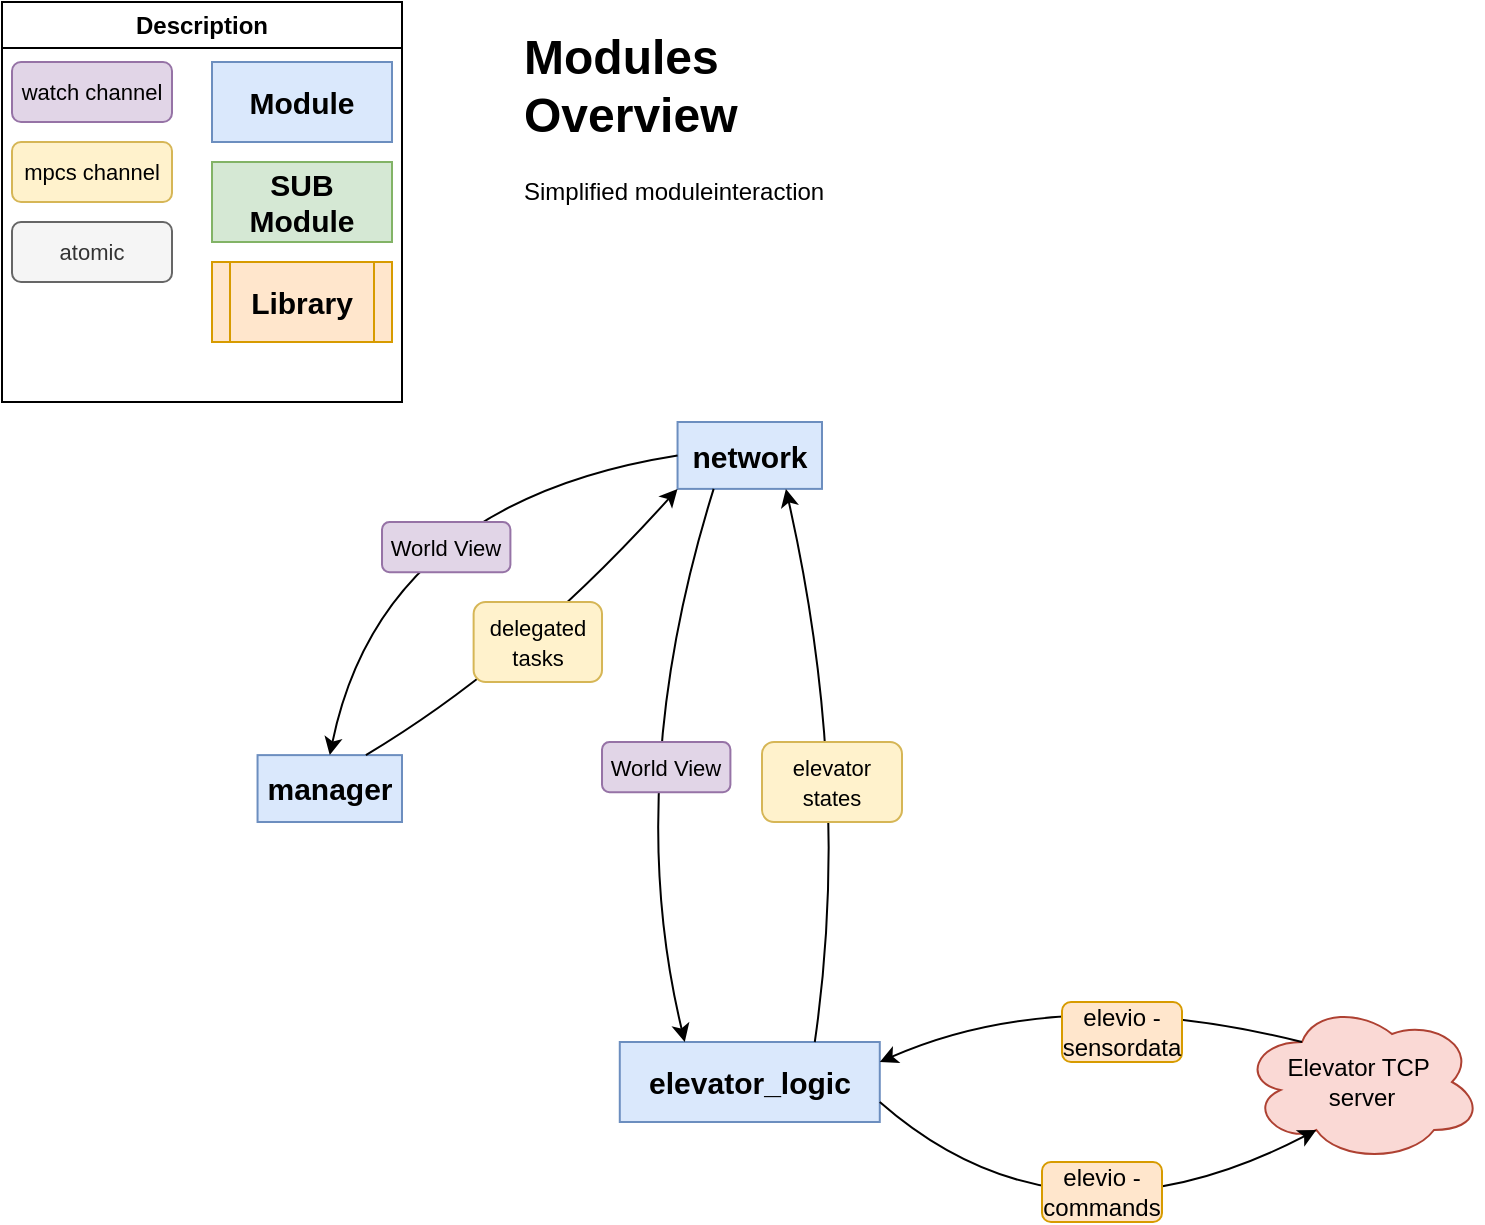 <mxfile version="26.0.9" pages="12">
  <diagram id="A4VNq7NbNm718MR0BCHB" name="Modules">
    <mxGraphModel dx="1434" dy="844" grid="1" gridSize="10" guides="1" tooltips="1" connect="1" arrows="1" fold="1" page="1" pageScale="1" pageWidth="850" pageHeight="1100" math="0" shadow="0">
      <root>
        <mxCell id="0" />
        <mxCell id="1" parent="0" />
        <UserObject label="&lt;font style=&quot;font-size: 15px;&quot;&gt;&lt;b&gt;network&lt;/b&gt;&lt;/font&gt;" link="data:page/id,jmt_pHzs2CJ8n1MrbGPX" id="-0mbCELqGFwYU9TbGVsw-7">
          <mxCell style="rounded=0;whiteSpace=wrap;html=1;fillColor=#dae8fc;strokeColor=#6c8ebf;" vertex="1" parent="1">
            <mxGeometry x="337.777" y="210" width="72.222" height="33.443" as="geometry" />
          </mxCell>
        </UserObject>
        <UserObject label="&lt;font style=&quot;font-size: 15px;&quot;&gt;&lt;b&gt;elevator_logic&lt;/b&gt;&lt;/font&gt;" link="data:page/id,RKuIxvvGTHE_JxbLe_so" id="-0mbCELqGFwYU9TbGVsw-9">
          <mxCell style="rounded=0;whiteSpace=wrap;html=1;fillColor=#dae8fc;strokeColor=#6c8ebf;" vertex="1" parent="1">
            <mxGeometry x="308.89" y="520" width="130" height="40" as="geometry" />
          </mxCell>
        </UserObject>
        <UserObject label="&lt;font style=&quot;font-size: 15px;&quot;&gt;&lt;b&gt;manager&lt;/b&gt;&lt;/font&gt;" link="data:page/id,tBk95YRu6Rge6ynQSVDS" id="-0mbCELqGFwYU9TbGVsw-10">
          <mxCell style="rounded=0;whiteSpace=wrap;html=1;fillColor=#dae8fc;strokeColor=#6c8ebf;" vertex="1" parent="1">
            <mxGeometry x="127.777" y="376.56" width="72.222" height="33.443" as="geometry" />
          </mxCell>
        </UserObject>
        <mxCell id="-0mbCELqGFwYU9TbGVsw-11" value="" style="curved=1;endArrow=classic;html=1;rounded=0;exitX=0;exitY=0.5;exitDx=0;exitDy=0;entryX=0.5;entryY=0;entryDx=0;entryDy=0;" edge="1" parent="1" source="-0mbCELqGFwYU9TbGVsw-7" target="-0mbCELqGFwYU9TbGVsw-10">
          <mxGeometry width="50" height="50" relative="1" as="geometry">
            <mxPoint x="400" y="360" as="sourcePoint" />
            <mxPoint x="190" y="360" as="targetPoint" />
            <Array as="points">
              <mxPoint x="190" y="250" />
            </Array>
          </mxGeometry>
        </mxCell>
        <mxCell id="EQ587BPFdnQWiJ07bM_j-1" value="&lt;span style=&quot;font-size: 11px; text-wrap: nowrap;&quot;&gt;World View&lt;/span&gt;" style="rounded=1;whiteSpace=wrap;html=1;fillColor=#e1d5e7;strokeColor=#9673a6;" vertex="1" parent="1">
          <mxGeometry x="190.004" y="259.995" width="64.198" height="25.082" as="geometry" />
        </mxCell>
        <mxCell id="EQ587BPFdnQWiJ07bM_j-6" value="" style="curved=1;endArrow=classic;html=1;rounded=0;entryX=0.25;entryY=0;entryDx=0;entryDy=0;exitX=0.25;exitY=1;exitDx=0;exitDy=0;" edge="1" parent="1" source="-0mbCELqGFwYU9TbGVsw-7" target="-0mbCELqGFwYU9TbGVsw-9">
          <mxGeometry width="50" height="50" relative="1" as="geometry">
            <mxPoint x="350" y="250" as="sourcePoint" />
            <mxPoint x="400" y="240" as="targetPoint" />
            <Array as="points">
              <mxPoint x="310" y="390" />
            </Array>
          </mxGeometry>
        </mxCell>
        <mxCell id="EQ587BPFdnQWiJ07bM_j-7" value="&lt;span style=&quot;font-size: 11px; text-wrap: nowrap;&quot;&gt;World View&lt;/span&gt;" style="rounded=1;whiteSpace=wrap;html=1;fillColor=#e1d5e7;strokeColor=#9673a6;" vertex="1" parent="1">
          <mxGeometry x="300.004" y="369.995" width="64.198" height="25.082" as="geometry" />
        </mxCell>
        <mxCell id="EQ587BPFdnQWiJ07bM_j-8" value="" style="curved=1;endArrow=classic;html=1;rounded=0;entryX=0.75;entryY=1;entryDx=0;entryDy=0;exitX=0.75;exitY=0;exitDx=0;exitDy=0;" edge="1" parent="1" source="-0mbCELqGFwYU9TbGVsw-9" target="-0mbCELqGFwYU9TbGVsw-7">
          <mxGeometry width="50" height="50" relative="1" as="geometry">
            <mxPoint x="387" y="521.04" as="sourcePoint" />
            <mxPoint x="402" y="244.04" as="targetPoint" />
            <Array as="points">
              <mxPoint x="425.11" y="391.04" />
            </Array>
          </mxGeometry>
        </mxCell>
        <mxCell id="EQ587BPFdnQWiJ07bM_j-10" value="&lt;span style=&quot;font-size: 11px; text-wrap: nowrap;&quot;&gt;elevator&lt;/span&gt;&lt;div&gt;&lt;span style=&quot;font-size: 11px; text-wrap: nowrap;&quot;&gt;states&lt;/span&gt;&lt;/div&gt;" style="rounded=1;whiteSpace=wrap;html=1;fillColor=#fff2cc;strokeColor=#d6b656;" vertex="1" parent="1">
          <mxGeometry x="380" y="369.99" width="70" height="40.01" as="geometry" />
        </mxCell>
        <mxCell id="EQ587BPFdnQWiJ07bM_j-14" value="Elevator TCP&amp;nbsp;&lt;div&gt;server&lt;/div&gt;" style="ellipse;shape=cloud;whiteSpace=wrap;html=1;fillColor=#fad9d5;strokeColor=#ae4132;" vertex="1" parent="1">
          <mxGeometry x="620" y="500" width="120" height="80" as="geometry" />
        </mxCell>
        <mxCell id="EQ587BPFdnQWiJ07bM_j-17" value="" style="curved=1;endArrow=classic;html=1;rounded=0;exitX=1;exitY=0.75;exitDx=0;exitDy=0;entryX=0.31;entryY=0.8;entryDx=0;entryDy=0;fontStyle=2;entryPerimeter=0;" edge="1" parent="1" source="-0mbCELqGFwYU9TbGVsw-9" target="EQ587BPFdnQWiJ07bM_j-14">
          <mxGeometry width="50" height="50" relative="1" as="geometry">
            <mxPoint x="439" y="540" as="sourcePoint" />
            <mxPoint x="531.552" y="598.393" as="targetPoint" />
            <Array as="points">
              <mxPoint x="530" y="630" />
            </Array>
          </mxGeometry>
        </mxCell>
        <mxCell id="EQ587BPFdnQWiJ07bM_j-18" value="elevio -&lt;div&gt;commands&lt;span style=&quot;color: rgba(0, 0, 0, 0); font-family: monospace; font-size: 0px; text-align: start; text-wrap: nowrap; background-color: transparent;&quot;&gt;%3CmxGraphModel%3E%3Croot%3E%3CmxCell%20id%3D%220%22%2F%3E%3CmxCell%20id%3D%221%22%20parent%3D%220%22%2F%3E%3CmxCell%20id%3D%222%22%20value%3D%22%22%20style%3D%22curved%3D1%3BendArrow%3Dclassic%3Bhtml%3D1%3Brounded%3D0%3BexitX%3D1%3BexitY%3D0.5%3BexitDx%3D0%3BexitDy%3D0%3BentryX%3D0.5%3BentryY%3D1%3BentryDx%3D0%3BentryDy%3D0%3BfontStyle%3D2%22%20edge%3D%221%22%20parent%3D%221%22%3E%3CmxGeometry%20width%3D%2250%22%20height%3D%2250%22%20relative%3D%221%22%20as%3D%22geometry%22%3E%3CmxPoint%20x%3D%22439%22%20y%3D%22540%22%20as%3D%22sourcePoint%22%2F%3E%3CmxPoint%20x%3D%22556%22%20y%3D%22403%22%20as%3D%22targetPoint%22%2F%3E%3CArray%20as%3D%22points%22%3E%3CmxPoint%20x%3D%22560%22%20y%3D%22530%22%2F%3E%3C%2FArray%3E%3C%2FmxGeometry%3E%3C%2FmxCell%3E%3C%2Froot%3E%3C%2FmxGraphModel%3E&lt;/span&gt;&lt;/div&gt;" style="rounded=1;whiteSpace=wrap;html=1;fillColor=#ffe6cc;strokeColor=#d79b00;" vertex="1" parent="1">
          <mxGeometry x="520" y="580" width="60" height="30" as="geometry" />
        </mxCell>
        <mxCell id="EQ587BPFdnQWiJ07bM_j-19" value="" style="curved=1;endArrow=classic;html=1;rounded=0;exitX=0.25;exitY=0.25;exitDx=0;exitDy=0;exitPerimeter=0;entryX=1;entryY=0.25;entryDx=0;entryDy=0;" edge="1" parent="1" source="EQ587BPFdnQWiJ07bM_j-14" target="-0mbCELqGFwYU9TbGVsw-9">
          <mxGeometry width="50" height="50" relative="1" as="geometry">
            <mxPoint x="350" y="390" as="sourcePoint" />
            <mxPoint x="400" y="340" as="targetPoint" />
            <Array as="points">
              <mxPoint x="530" y="490" />
            </Array>
          </mxGeometry>
        </mxCell>
        <mxCell id="EQ587BPFdnQWiJ07bM_j-20" value="elevio -&lt;div&gt;sensordata&lt;span style=&quot;color: rgba(0, 0, 0, 0); font-family: monospace; font-size: 0px; text-align: start; text-wrap: nowrap; background-color: transparent;&quot;&gt;%3CmxGraphModel%3E%3Croot%3E%3CmxCell%20id%3D%220%22%2F%3E%3CmxCell%20id%3D%221%22%20parent%3D%220%22%2F%3E%3CmxCell%20id%3D%222%22%20value%3D%22%22%20style%3D%22curved%3D1%3BendArrow%3Dclassic%3Bhtml%3D1%3Brounded%3D0%3BexitX%3D1%3BexitY%3D0.5%3BexitDx%3D0%3BexitDy%3D0%3BentryX%3D0.5%3BentryY%3D1%3BentryDx%3D0%3BentryDy%3D0%3BfontStyle%3D2%22%20edge%3D%221%22%20parent%3D%221%22%3E%3CmxGeometry%20width%3D%2250%22%20height%3D%2250%22%20relative%3D%221%22%20as%3D%22geometry%22%3E%3CmxPoint%20x%3D%22439%22%20y%3D%22540%22%20as%3D%22sourcePoint%22%2F%3E%3CmxPoint%20x%3D%22556%22%20y%3D%22403%22%20as%3D%22targetPoint%22%2F%3E%3CArray%20as%3D%22points%22%3E%3CmxPoint%20x%3D%22560%22%20y%3D%22530%22%2F%3E%3C%2FArray%3E%3C%2FmxGeometry%3E%3C%2FmxCell%3E%3C%2Froot%3E%3C%2FmxGraphModel%3E&lt;/span&gt;&lt;/div&gt;" style="rounded=1;whiteSpace=wrap;html=1;fillColor=#ffe6cc;strokeColor=#d79b00;" vertex="1" parent="1">
          <mxGeometry x="530" y="500" width="60" height="30" as="geometry" />
        </mxCell>
        <mxCell id="EQ587BPFdnQWiJ07bM_j-24" value="" style="curved=1;endArrow=classic;html=1;rounded=0;entryX=0;entryY=1;entryDx=0;entryDy=0;exitX=0.75;exitY=0;exitDx=0;exitDy=0;" edge="1" parent="1" source="-0mbCELqGFwYU9TbGVsw-10" target="-0mbCELqGFwYU9TbGVsw-7">
          <mxGeometry width="50" height="50" relative="1" as="geometry">
            <mxPoint x="416" y="530" as="sourcePoint" />
            <mxPoint x="402" y="253" as="targetPoint" />
            <Array as="points">
              <mxPoint x="260" y="330" />
            </Array>
          </mxGeometry>
        </mxCell>
        <mxCell id="EQ587BPFdnQWiJ07bM_j-25" value="&lt;span style=&quot;font-size: 11px; text-wrap: nowrap;&quot;&gt;delegated&lt;/span&gt;&lt;div&gt;&lt;span style=&quot;font-size: 11px; text-wrap: nowrap;&quot;&gt;tasks&lt;/span&gt;&lt;/div&gt;" style="rounded=1;whiteSpace=wrap;html=1;fillColor=#fff2cc;strokeColor=#d6b656;" vertex="1" parent="1">
          <mxGeometry x="235.81" y="300" width="64.2" height="40" as="geometry" />
        </mxCell>
        <mxCell id="EQ587BPFdnQWiJ07bM_j-26" value="&lt;h1 style=&quot;margin-top: 0px;&quot;&gt;Modules Overview&lt;/h1&gt;&lt;p&gt;Simplified moduleinteraction&lt;/p&gt;" style="text;html=1;whiteSpace=wrap;overflow=hidden;rounded=0;" vertex="1" parent="1">
          <mxGeometry x="258.89" y="7.05" width="180" height="120" as="geometry" />
        </mxCell>
        <mxCell id="EQ587BPFdnQWiJ07bM_j-29" value="" style="group" vertex="1" connectable="0" parent="1">
          <mxGeometry width="200" height="200" as="geometry" />
        </mxCell>
        <mxCell id="EQ587BPFdnQWiJ07bM_j-27" value="" style="group" vertex="1" connectable="0" parent="EQ587BPFdnQWiJ07bM_j-29">
          <mxGeometry x="5" y="30" width="190" height="140" as="geometry" />
        </mxCell>
        <mxCell id="-0mbCELqGFwYU9TbGVsw-1" value="&lt;font style=&quot;font-size: 15px;&quot;&gt;&lt;b&gt;Library&lt;/b&gt;&lt;/font&gt;" style="shape=process;whiteSpace=wrap;html=1;backgroundOutline=1;fillColor=#ffe6cc;strokeColor=#d79b00;" vertex="1" parent="EQ587BPFdnQWiJ07bM_j-27">
          <mxGeometry x="100.0" y="100" width="90.0" height="40" as="geometry" />
        </mxCell>
        <mxCell id="-0mbCELqGFwYU9TbGVsw-2" value="&lt;font style=&quot;font-size: 15px;&quot;&gt;&lt;b&gt;Module&lt;/b&gt;&lt;/font&gt;" style="rounded=0;whiteSpace=wrap;html=1;fillColor=#dae8fc;strokeColor=#6c8ebf;" vertex="1" parent="EQ587BPFdnQWiJ07bM_j-27">
          <mxGeometry x="100.0" width="90.0" height="40" as="geometry" />
        </mxCell>
        <mxCell id="-0mbCELqGFwYU9TbGVsw-3" value="&lt;font style=&quot;font-size: 15px;&quot;&gt;&lt;b&gt;SUB Module&lt;/b&gt;&lt;/font&gt;" style="rounded=0;whiteSpace=wrap;html=1;fillColor=#d5e8d4;strokeColor=#82b366;" vertex="1" parent="EQ587BPFdnQWiJ07bM_j-27">
          <mxGeometry x="100.0" y="50" width="90.0" height="40" as="geometry" />
        </mxCell>
        <mxCell id="-0mbCELqGFwYU9TbGVsw-4" value="&lt;span style=&quot;font-size: 11px; text-wrap: nowrap;&quot;&gt;watch channel&lt;/span&gt;" style="rounded=1;whiteSpace=wrap;html=1;fillColor=#e1d5e7;strokeColor=#9673a6;" vertex="1" parent="EQ587BPFdnQWiJ07bM_j-27">
          <mxGeometry width="80.0" height="30.0" as="geometry" />
        </mxCell>
        <mxCell id="-0mbCELqGFwYU9TbGVsw-5" value="&lt;span style=&quot;font-size: 11px; text-wrap: nowrap;&quot;&gt;mpcs channel&lt;/span&gt;" style="rounded=1;whiteSpace=wrap;html=1;fillColor=#fff2cc;strokeColor=#d6b656;" vertex="1" parent="EQ587BPFdnQWiJ07bM_j-27">
          <mxGeometry y="40" width="80.0" height="30.0" as="geometry" />
        </mxCell>
        <mxCell id="-0mbCELqGFwYU9TbGVsw-6" value="&lt;span style=&quot;font-size: 11px; text-wrap: nowrap;&quot;&gt;atomic&lt;/span&gt;" style="rounded=1;whiteSpace=wrap;html=1;fillColor=#f5f5f5;strokeColor=#666666;fontColor=#333333;" vertex="1" parent="EQ587BPFdnQWiJ07bM_j-27">
          <mxGeometry y="80" width="80.0" height="30.0" as="geometry" />
        </mxCell>
        <mxCell id="EQ587BPFdnQWiJ07bM_j-28" value="Description" style="swimlane;whiteSpace=wrap;html=1;" vertex="1" parent="EQ587BPFdnQWiJ07bM_j-29">
          <mxGeometry width="200" height="200" as="geometry">
            <mxRectangle width="100" height="30" as="alternateBounds" />
          </mxGeometry>
        </mxCell>
      </root>
    </mxGraphModel>
  </diagram>
  <diagram id="jmt_pHzs2CJ8n1MrbGPX" name="Network_module">
    <mxGraphModel dx="1195" dy="703" grid="1" gridSize="10" guides="1" tooltips="1" connect="1" arrows="1" fold="1" page="1" pageScale="1" pageWidth="850" pageHeight="1100" math="0" shadow="0">
      <root>
        <mxCell id="0" />
        <mxCell id="1" parent="0" />
        <mxCell id="645AZt9w13HCGW801rvN-52" value="" style="curved=1;endArrow=classic;html=1;rounded=0;exitX=0.43;exitY=1;exitDx=0;exitDy=0;exitPerimeter=0;entryX=-0.001;entryY=0.544;entryDx=0;entryDy=0;entryPerimeter=0;" edge="1" parent="1" source="645AZt9w13HCGW801rvN-13" target="645AZt9w13HCGW801rvN-14">
          <mxGeometry width="50" height="50" relative="1" as="geometry">
            <mxPoint x="304.571" y="461.556" as="sourcePoint" />
            <mxPoint x="432.966" y="487.474" as="targetPoint" />
            <Array as="points">
              <mxPoint x="280.497" y="453.195" />
              <mxPoint x="312.595" y="486.638" />
            </Array>
          </mxGeometry>
        </mxCell>
        <mxCell id="645AZt9w13HCGW801rvN-50" value="" style="curved=1;endArrow=classic;html=1;rounded=0;exitX=0.14;exitY=1;exitDx=0;exitDy=0;exitPerimeter=0;entryX=0;entryY=0.95;entryDx=0;entryDy=0;entryPerimeter=0;" edge="1" parent="1" source="645AZt9w13HCGW801rvN-13" target="645AZt9w13HCGW801rvN-14">
          <mxGeometry width="50" height="50" relative="1" as="geometry">
            <mxPoint x="360.744" y="403.031" as="sourcePoint" />
            <mxPoint x="400.867" y="361.228" as="targetPoint" />
            <Array as="points">
              <mxPoint x="232.349" y="520.08" />
              <mxPoint x="320.62" y="570.244" />
            </Array>
          </mxGeometry>
        </mxCell>
        <UserObject label="&lt;font style=&quot;font-size: 15px;&quot;&gt;&lt;b&gt;Network&lt;/b&gt;&lt;/font&gt;" link="data:page/id,A4VNq7NbNm718MR0BCHB" id="645AZt9w13HCGW801rvN-11">
          <mxCell style="rounded=0;whiteSpace=wrap;html=1;fillColor=#dae8fc;strokeColor=#6c8ebf;" vertex="1" parent="1">
            <mxGeometry x="328.645" y="239.998" width="104.321" height="33.443" as="geometry" />
          </mxCell>
        </UserObject>
        <UserObject label="&lt;font style=&quot;font-size: 15px;&quot;&gt;&lt;b&gt;UDP Broadcast&lt;/b&gt;&lt;/font&gt;" link="data:page/id,73IL2_rmbeBawdAWK9Hk" id="645AZt9w13HCGW801rvN-12">
          <mxCell style="rounded=0;whiteSpace=wrap;html=1;fillColor=#d5e8d4;strokeColor=#82b366;" vertex="1" parent="1">
            <mxGeometry x="120.003" y="386.31" width="104.321" height="33.443" as="geometry" />
          </mxCell>
        </UserObject>
        <UserObject label="&lt;font style=&quot;font-size: 15px;&quot;&gt;&lt;b&gt;UDP Direct&lt;/b&gt;&lt;/font&gt;" link="data:page/id,AvzknRrypeV_0MIiRRV3" id="645AZt9w13HCGW801rvN-13">
          <mxCell style="rounded=0;whiteSpace=wrap;html=1;fillColor=#d5e8d4;strokeColor=#82b366;points=[[0,0,0,0,0],[0,0.25,0,0,0],[0,0.5,0,0,0],[0,0.75,0,0,0],[0,1,0,0,0],[0.11,1,0,0,0],[0.14,1,0,0,0],[0.22,1,0,0,0],[0.25,0,0,0,0],[0.25,1,0,0,0],[0.29,1,0,0,0],[0.33,1,0,0,0],[0.43,1,0,0,0],[0.44,1,0,0,0],[0.5,0,0,0,0],[0.5,1,0,0,0],[0.56,1,0,0,0],[0.57,1,0,0,0],[0.67,1,0,0,0],[0.71,1,0,0,0],[0.75,0,0,0,0],[0.75,1,0,0,0],[0.78,1,0,0,0],[0.86,1,0,0,0],[0.89,1,0,0,0],[1,0,0,0,0],[1,0.25,0,0,0],[1,0.5,0,0,0],[1,0.75,0,0,0],[1,1,0,0,0]];" vertex="1" parent="1">
            <mxGeometry x="240.373" y="386.31" width="112.346" height="33.443" as="geometry" />
          </mxCell>
        </UserObject>
        <UserObject label="&lt;span style=&quot;font-size: 15px;&quot;&gt;&lt;b&gt;local Network&lt;/b&gt;&lt;/span&gt;" link="data:page/id,gGc6zhNlp2dVsNGAN4Ch" id="645AZt9w13HCGW801rvN-14">
          <mxCell style="rounded=0;whiteSpace=wrap;html=1;fillColor=#d5e8d4;strokeColor=#82b366;points=[[0,0,0,0,0],[0,0.05,0,0,0],[0,0.1,0,0,0],[0,0.13,0,0,0],[0,0.14,0,0,0],[0,0.19,0,0,0],[0,0.24,0,0,0],[0,0.25,0,0,0],[0,0.29,0,0,0],[0,0.33,0,0,0],[0,0.38,0,0,0],[0,0.43,0,0,0],[0,0.48,0,0,0],[0,0.5,0,0,0],[0,0.52,0,0,0],[0,0.57,0,0,0],[0,0.62,0,0,0],[0,0.63,0,0,0],[0,0.67,0,0,0],[0,0.71,0,0,0],[0,0.75,0,0,0],[0,0.76,0,0,0],[0,0.81,0,0,0],[0,0.86,0,0,0],[0,0.88,0,0,0],[0,0.9,0,0,0],[0,0.95,0,0,0],[0,1,0,0,0],[0.25,0,0,0,0],[0.25,1,0,0,0],[0.5,0,0,0,0],[0.5,1,0,0,0],[0.75,0,0,0,0],[0.75,1,0,0,0],[1,0,0,0,0],[1,0.25,0,0,0],[1,0.5,0,0,0],[1,0.75,0,0,0],[1,1,0,0,0]];" vertex="1" parent="1">
            <mxGeometry x="424.941" y="386.31" width="184.568" height="175.574" as="geometry" />
          </mxCell>
        </UserObject>
        <mxCell id="645AZt9w13HCGW801rvN-19" value="&lt;span style=&quot;font-size: 15px;&quot;&gt;&lt;b&gt;Library&lt;/b&gt;&lt;/span&gt;" style="shape=process;whiteSpace=wrap;html=1;backgroundOutline=1;fillColor=#ffe6cc;strokeColor=#d79b00;" vertex="1" parent="1">
          <mxGeometry x="585.435" y="319.424" width="104.321" height="33.443" as="geometry" />
        </mxCell>
        <mxCell id="645AZt9w13HCGW801rvN-23" value="" style="curved=1;endArrow=classic;html=1;rounded=0;exitX=0.5;exitY=0;exitDx=0;exitDy=0;entryX=0.5;entryY=1;entryDx=0;entryDy=0;" edge="1" parent="1" source="645AZt9w13HCGW801rvN-14" target="645AZt9w13HCGW801rvN-55">
          <mxGeometry width="50" height="50" relative="1" as="geometry">
            <mxPoint x="376.793" y="336.146" as="sourcePoint" />
            <mxPoint x="400.867" y="386.31" as="targetPoint" />
            <Array as="points">
              <mxPoint x="513.213" y="352.867" />
              <mxPoint x="392.842" y="394.67" />
            </Array>
          </mxGeometry>
        </mxCell>
        <mxCell id="645AZt9w13HCGW801rvN-29" value="" style="curved=1;endArrow=classic;html=1;rounded=0;exitX=0.71;exitY=1;exitDx=0;exitDy=0;entryX=-0.001;entryY=0.356;entryDx=0;entryDy=0;exitPerimeter=0;entryPerimeter=0;" edge="1" parent="1" source="645AZt9w13HCGW801rvN-13" target="645AZt9w13HCGW801rvN-14">
          <mxGeometry width="50" height="50" relative="1" as="geometry">
            <mxPoint x="376.793" y="586.965" as="sourcePoint" />
            <mxPoint x="416.916" y="545.162" as="targetPoint" />
            <Array as="points">
              <mxPoint x="324.632" y="453.195" />
            </Array>
          </mxGeometry>
        </mxCell>
        <mxCell id="645AZt9w13HCGW801rvN-34" value="" style="curved=1;endArrow=classic;html=1;rounded=0;exitX=0.25;exitY=1;exitDx=0;exitDy=0;entryX=0;entryY=0.75;entryDx=0;entryDy=0;exitPerimeter=0;entryPerimeter=0;" edge="1" parent="1" source="645AZt9w13HCGW801rvN-13" target="645AZt9w13HCGW801rvN-14">
          <mxGeometry width="50" height="50" relative="1" as="geometry">
            <mxPoint x="368.768" y="536.801" as="sourcePoint" />
            <mxPoint x="408.892" y="494.998" as="targetPoint" />
            <Array as="points">
              <mxPoint x="248.398" y="478.277" />
              <mxPoint x="304.571" y="524.26" />
            </Array>
          </mxGeometry>
        </mxCell>
        <mxCell id="645AZt9w13HCGW801rvN-38" value="" style="endArrow=classic;html=1;rounded=0;exitX=0;exitY=0.75;exitDx=0;exitDy=0;entryX=0.5;entryY=0;entryDx=0;entryDy=0;entryPerimeter=0;" edge="1" parent="1" source="645AZt9w13HCGW801rvN-55" target="645AZt9w13HCGW801rvN-13">
          <mxGeometry width="50" height="50" relative="1" as="geometry">
            <mxPoint x="360.744" y="436.474" as="sourcePoint" />
            <mxPoint x="400.867" y="394.67" as="targetPoint" />
            <Array as="points">
              <mxPoint x="296.546" y="352.867" />
            </Array>
          </mxGeometry>
        </mxCell>
        <mxCell id="645AZt9w13HCGW801rvN-40" value="" style="curved=1;endArrow=classic;html=1;rounded=0;exitX=0;exitY=0.25;exitDx=0;exitDy=0;entryX=0.5;entryY=0;entryDx=0;entryDy=0;" edge="1" parent="1" source="645AZt9w13HCGW801rvN-55" target="645AZt9w13HCGW801rvN-12">
          <mxGeometry width="50" height="50" relative="1" as="geometry">
            <mxPoint x="360.744" y="436.474" as="sourcePoint" />
            <mxPoint x="400.867" y="394.67" as="targetPoint" />
            <Array as="points">
              <mxPoint x="176.176" y="336.146" />
            </Array>
          </mxGeometry>
        </mxCell>
        <mxCell id="645AZt9w13HCGW801rvN-42" value="" style="curved=1;endArrow=classic;html=1;rounded=0;entryX=0.25;entryY=1;entryDx=0;entryDy=0;entryPerimeter=0;" edge="1" parent="1" source="645AZt9w13HCGW801rvN-12" target="645AZt9w13HCGW801rvN-14">
          <mxGeometry width="50" height="50" relative="1" as="geometry">
            <mxPoint x="87.904" y="469.916" as="sourcePoint" />
            <mxPoint x="402.873" y="595.326" as="targetPoint" />
            <Array as="points">
              <mxPoint x="168.151" y="520.08" />
              <mxPoint x="232.349" y="628.769" />
              <mxPoint x="440.99" y="645.49" />
            </Array>
          </mxGeometry>
        </mxCell>
        <mxCell id="645AZt9w13HCGW801rvN-46" value="&lt;span style=&quot;font-size: 11px; text-wrap: nowrap;&quot;&gt;connection to&lt;/span&gt;&lt;div style=&quot;font-size: 11px; text-wrap: nowrap;&quot;&gt;slave failed&lt;/div&gt;" style="rounded=1;whiteSpace=wrap;html=1;fillColor=#fff2cc;strokeColor=#d6b656;" vertex="1" parent="1">
          <mxGeometry x="280.497" y="503.359" width="88.272" height="25.082" as="geometry" />
        </mxCell>
        <mxCell id="645AZt9w13HCGW801rvN-44" value="&lt;span style=&quot;font-size: 11px; text-wrap: nowrap;&quot;&gt;container sent&lt;/span&gt;&lt;div style=&quot;font-size: 11px; text-wrap: nowrap;&quot;&gt;to master&lt;/div&gt;" style="rounded=1;whiteSpace=wrap;html=1;fillColor=#fff2cc;strokeColor=#d6b656;" vertex="1" parent="1">
          <mxGeometry x="272.472" y="545.162" width="88.272" height="25.082" as="geometry" />
        </mxCell>
        <mxCell id="645AZt9w13HCGW801rvN-47" value="&lt;span style=&quot;font-size: 11px; text-wrap: nowrap;&quot;&gt;connection to&amp;nbsp;&lt;/span&gt;&lt;div style=&quot;font-size: 11px; text-wrap: nowrap;&quot;&gt;master failed&lt;/div&gt;" style="rounded=1;whiteSpace=wrap;html=1;fillColor=#fff2cc;strokeColor=#d6b656;" vertex="1" parent="1">
          <mxGeometry x="296.546" y="469.916" width="88.272" height="25.082" as="geometry" />
        </mxCell>
        <mxCell id="645AZt9w13HCGW801rvN-48" value="&lt;span style=&quot;font-size: 11px; text-wrap: nowrap;&quot;&gt;container&amp;nbsp;&lt;/span&gt;&lt;div style=&quot;font-size: 11px; text-wrap: nowrap;&quot;&gt;from slave&lt;/div&gt;" style="rounded=1;whiteSpace=wrap;html=1;fillColor=#fff2cc;strokeColor=#d6b656;" vertex="1" parent="1">
          <mxGeometry x="340.682" y="436.474" width="56.173" height="25.082" as="geometry" />
        </mxCell>
        <mxCell id="645AZt9w13HCGW801rvN-53" value="&lt;span style=&quot;font-size: 11px; text-wrap: nowrap;&quot;&gt;recieved Worldview&lt;/span&gt;" style="rounded=1;whiteSpace=wrap;html=1;fillColor=#fff2cc;strokeColor=#d6b656;" vertex="1" parent="1">
          <mxGeometry x="272.47" y="620" width="107.53" height="25.49" as="geometry" />
        </mxCell>
        <mxCell id="645AZt9w13HCGW801rvN-55" value="&lt;span style=&quot;font-size: 11px; text-wrap: nowrap;&quot;&gt;World View&lt;/span&gt;" style="rounded=1;whiteSpace=wrap;html=1;fillColor=#e1d5e7;strokeColor=#9673a6;" vertex="1" parent="1">
          <mxGeometry x="344.694" y="327.785" width="64.198" height="25.082" as="geometry" />
        </mxCell>
        <mxCell id="645AZt9w13HCGW801rvN-62" value="" style="curved=1;endArrow=classic;html=1;rounded=0;entryX=1;entryY=0.25;entryDx=0;entryDy=0;" edge="1" parent="1" source="645AZt9w13HCGW801rvN-19" target="645AZt9w13HCGW801rvN-11">
          <mxGeometry width="50" height="50" relative="1" as="geometry">
            <mxPoint x="416.916" y="219.097" as="sourcePoint" />
            <mxPoint x="457.04" y="177.293" as="targetPoint" />
            <Array as="points">
              <mxPoint x="481.114" y="269.26" />
            </Array>
          </mxGeometry>
        </mxCell>
        <mxCell id="645AZt9w13HCGW801rvN-63" value="&lt;span style=&quot;font-size: 11px; text-wrap: nowrap;&quot;&gt;Network status&lt;/span&gt;" style="rounded=1;whiteSpace=wrap;html=1;fillColor=#f5f5f5;strokeColor=#666666;fontColor=#333333;" vertex="1" parent="1">
          <mxGeometry x="481.114" y="269.26" width="88.272" height="25.082" as="geometry" />
        </mxCell>
        <mxCell id="645AZt9w13HCGW801rvN-66" value="" style="curved=1;endArrow=classic;html=1;rounded=0;exitX=0.75;exitY=1;exitDx=0;exitDy=0;entryX=1;entryY=0.25;entryDx=0;entryDy=0;entryPerimeter=0;" edge="1" parent="1" source="645AZt9w13HCGW801rvN-19" target="645AZt9w13HCGW801rvN-14">
          <mxGeometry width="50" height="50" relative="1" as="geometry">
            <mxPoint x="360.744" y="419.752" as="sourcePoint" />
            <mxPoint x="400.867" y="377.949" as="targetPoint" />
            <Array as="points">
              <mxPoint x="681.731" y="394.67" />
              <mxPoint x="664.077" y="430.621" />
            </Array>
          </mxGeometry>
        </mxCell>
        <mxCell id="645AZt9w13HCGW801rvN-67" value="&lt;span style=&quot;font-size: 11px; text-wrap: nowrap;&quot;&gt;Worldview after&amp;nbsp;&lt;/span&gt;&lt;div&gt;&lt;span style=&quot;font-size: 11px; text-wrap: nowrap;&quot;&gt;being offline&lt;/span&gt;&lt;/div&gt;" style="rounded=1;whiteSpace=wrap;html=1;fillColor=#fff2cc;strokeColor=#d6b656;" vertex="1" parent="1">
          <mxGeometry x="625.558" y="386.31" width="88.272" height="25.082" as="geometry" />
        </mxCell>
        <mxCell id="645AZt9w13HCGW801rvN-68" value="" style="curved=1;endArrow=classic;html=1;rounded=0;exitX=1;exitY=0.5;exitDx=0;exitDy=0;entryX=0;entryY=0.5;entryDx=0;entryDy=0;" edge="1" parent="1" source="645AZt9w13HCGW801rvN-55" target="645AZt9w13HCGW801rvN-19">
          <mxGeometry width="50" height="50" relative="1" as="geometry">
            <mxPoint x="360.744" y="352.867" as="sourcePoint" />
            <mxPoint x="577.41" y="327.785" as="targetPoint" />
            <Array as="points">
              <mxPoint x="432.966" y="336.146" />
            </Array>
          </mxGeometry>
        </mxCell>
        <mxCell id="645AZt9w13HCGW801rvN-70" value="" style="curved=1;endArrow=classic;html=1;rounded=0;exitX=0.5;exitY=0;exitDx=0;exitDy=0;entryX=0.5;entryY=1;entryDx=0;entryDy=0;" edge="1" parent="1" source="645AZt9w13HCGW801rvN-55" target="645AZt9w13HCGW801rvN-11">
          <mxGeometry width="50" height="50" relative="1" as="geometry">
            <mxPoint x="593.46" y="252.539" as="sourcePoint" />
            <mxPoint x="633.583" y="210.736" as="targetPoint" />
            <Array as="points">
              <mxPoint x="392.842" y="311.064" />
              <mxPoint x="360.744" y="294.342" />
            </Array>
          </mxGeometry>
        </mxCell>
      </root>
    </mxGraphModel>
  </diagram>
  <diagram id="73IL2_rmbeBawdAWK9Hk" name="UDP">
    <mxGraphModel dx="1434" dy="-256" grid="1" gridSize="10" guides="1" tooltips="1" connect="1" arrows="1" fold="1" page="1" pageScale="1" pageWidth="850" pageHeight="1100" math="0" shadow="0">
      <root>
        <mxCell id="0" />
        <mxCell id="1" parent="0" />
        <UserObject label="&lt;font style=&quot;font-size: 17px;&quot;&gt;&lt;b&gt;UD&lt;/b&gt;&lt;/font&gt;&lt;b style=&quot;font-size: 17px; background-color: transparent; color: light-dark(rgb(0, 0, 0), rgb(255, 255, 255));&quot;&gt;P Broadcast:&lt;/b&gt;" link="data:page/id,jmt_pHzs2CJ8n1MrbGPX" id="Xi26tniJu_gn4zGZqMe1-1">
          <mxCell style="text;html=1;align=center;verticalAlign=middle;resizable=0;points=[];autosize=1;strokeColor=none;fillColor=none;" parent="1" vertex="1">
            <mxGeometry y="1210" width="150" height="30" as="geometry" />
          </mxCell>
        </UserObject>
        <mxCell id="Xi26tniJu_gn4zGZqMe1-2" value="udp_listener" style="rounded=1;whiteSpace=wrap;html=1;" parent="1" vertex="1">
          <mxGeometry x="180" y="1240" width="120" height="40" as="geometry" />
        </mxCell>
        <mxCell id="Xi26tniJu_gn4zGZqMe1-3" value="Set up the socket." style="shape=hexagon;perimeter=hexagonPerimeter2;whiteSpace=wrap;html=1;fixedSize=1;" parent="1" vertex="1">
          <mxGeometry x="180" y="1320" width="120" height="40" as="geometry" />
        </mxCell>
        <mxCell id="Xi26tniJu_gn4zGZqMe1-4" value="Receive message on socket." style="rounded=0;whiteSpace=wrap;html=1;" parent="1" vertex="1">
          <mxGeometry x="180" y="1400" width="120" height="40" as="geometry" />
        </mxCell>
        <mxCell id="Xi26tniJu_gn4zGZqMe1-5" value="Match key:&lt;br data-end=&quot;13&quot; data-start=&quot;10&quot;&gt;&lt;br/&gt;Is the broadcast&amp;nbsp;&lt;div&gt;from &#39;us&#39;?&lt;/div&gt;" style="rhombus;whiteSpace=wrap;html=1;" parent="1" vertex="1">
          <mxGeometry x="180" y="1480" width="120" height="120" as="geometry" />
        </mxCell>
        <mxCell id="Xi26tniJu_gn4zGZqMe1-8" value="Does the&amp;nbsp;&lt;div&gt;broadcaster have&amp;nbsp;&lt;/div&gt;&lt;div&gt;an ID less than&amp;nbsp;&lt;/div&gt;&lt;div&gt;or equal to&amp;nbsp;&lt;/div&gt;&lt;div&gt;the master?&lt;/div&gt;" style="rhombus;whiteSpace=wrap;html=1;" parent="1" vertex="1">
          <mxGeometry x="172.5" y="1660" width="135" height="140" as="geometry" />
        </mxCell>
        <mxCell id="DRFNzfxom5WuE_XoGwgI-2" style="edgeStyle=orthogonalEdgeStyle;rounded=0;orthogonalLoop=1;jettySize=auto;html=1;" edge="1" parent="1" source="Xi26tniJu_gn4zGZqMe1-9" target="DRFNzfxom5WuE_XoGwgI-1">
          <mxGeometry relative="1" as="geometry" />
        </mxCell>
        <mxCell id="Xi26tniJu_gn4zGZqMe1-9" value="Send mottat WV&lt;div&gt;til update_wv&lt;/div&gt;" style="shape=parallelogram;perimeter=parallelogramPerimeter;whiteSpace=wrap;html=1;fixedSize=1;" parent="1" vertex="1">
          <mxGeometry x="180" y="1830" width="120" height="40" as="geometry" />
        </mxCell>
        <mxCell id="Xi26tniJu_gn4zGZqMe1-10" value="" style="endArrow=classic;html=1;rounded=0;exitX=0.5;exitY=1;exitDx=0;exitDy=0;" parent="1" source="Xi26tniJu_gn4zGZqMe1-2" target="Xi26tniJu_gn4zGZqMe1-3" edge="1">
          <mxGeometry width="50" height="50" relative="1" as="geometry">
            <mxPoint x="270" y="1440" as="sourcePoint" />
            <mxPoint x="320" y="1390" as="targetPoint" />
          </mxGeometry>
        </mxCell>
        <mxCell id="Xi26tniJu_gn4zGZqMe1-11" value="" style="endArrow=classic;html=1;rounded=0;exitX=0.5;exitY=1;exitDx=0;exitDy=0;entryX=0.5;entryY=0;entryDx=0;entryDy=0;" parent="1" source="Xi26tniJu_gn4zGZqMe1-3" target="Xi26tniJu_gn4zGZqMe1-4" edge="1">
          <mxGeometry width="50" height="50" relative="1" as="geometry">
            <mxPoint x="270" y="1440" as="sourcePoint" />
            <mxPoint x="320" y="1390" as="targetPoint" />
          </mxGeometry>
        </mxCell>
        <mxCell id="Xi26tniJu_gn4zGZqMe1-12" value="" style="endArrow=classic;html=1;rounded=0;exitX=0.5;exitY=1;exitDx=0;exitDy=0;entryX=0.5;entryY=0;entryDx=0;entryDy=0;" parent="1" source="Xi26tniJu_gn4zGZqMe1-4" target="Xi26tniJu_gn4zGZqMe1-5" edge="1">
          <mxGeometry width="50" height="50" relative="1" as="geometry">
            <mxPoint x="270" y="1580" as="sourcePoint" />
            <mxPoint x="320" y="1530" as="targetPoint" />
          </mxGeometry>
        </mxCell>
        <mxCell id="Xi26tniJu_gn4zGZqMe1-13" value="" style="endArrow=classic;html=1;rounded=0;exitX=1;exitY=0.5;exitDx=0;exitDy=0;" parent="1" source="Xi26tniJu_gn4zGZqMe1-5" edge="1">
          <mxGeometry width="50" height="50" relative="1" as="geometry">
            <mxPoint x="270" y="1440" as="sourcePoint" />
            <mxPoint x="240" y="1380" as="targetPoint" />
            <Array as="points">
              <mxPoint x="340" y="1540" />
              <mxPoint x="340" y="1380" />
            </Array>
          </mxGeometry>
        </mxCell>
        <mxCell id="Xi26tniJu_gn4zGZqMe1-14" value="No" style="edgeLabel;html=1;align=center;verticalAlign=middle;resizable=0;points=[];" parent="Xi26tniJu_gn4zGZqMe1-13" vertex="1" connectable="0">
          <mxGeometry x="-0.947" relative="1" as="geometry">
            <mxPoint x="3" y="-10" as="offset" />
          </mxGeometry>
        </mxCell>
        <mxCell id="Xi26tniJu_gn4zGZqMe1-15" value="" style="endArrow=classic;html=1;rounded=0;exitX=0.5;exitY=1;exitDx=0;exitDy=0;entryX=0.5;entryY=0;entryDx=0;entryDy=0;" parent="1" source="Xi26tniJu_gn4zGZqMe1-5" target="Xi26tniJu_gn4zGZqMe1-8" edge="1">
          <mxGeometry width="50" height="50" relative="1" as="geometry">
            <mxPoint x="270" y="1650" as="sourcePoint" />
            <mxPoint x="240" y="1640" as="targetPoint" />
          </mxGeometry>
        </mxCell>
        <mxCell id="Xi26tniJu_gn4zGZqMe1-16" value="Yes" style="edgeLabel;html=1;align=center;verticalAlign=middle;resizable=0;points=[];" parent="Xi26tniJu_gn4zGZqMe1-15" vertex="1" connectable="0">
          <mxGeometry x="-0.169" y="-1" relative="1" as="geometry">
            <mxPoint x="11" as="offset" />
          </mxGeometry>
        </mxCell>
        <mxCell id="Xi26tniJu_gn4zGZqMe1-22" value="" style="endArrow=classic;html=1;rounded=0;exitX=0.5;exitY=1;exitDx=0;exitDy=0;entryX=0.5;entryY=0;entryDx=0;entryDy=0;" parent="1" source="Xi26tniJu_gn4zGZqMe1-8" target="Xi26tniJu_gn4zGZqMe1-9" edge="1">
          <mxGeometry width="50" height="50" relative="1" as="geometry">
            <mxPoint x="270" y="1780" as="sourcePoint" />
            <mxPoint x="320" y="1730" as="targetPoint" />
          </mxGeometry>
        </mxCell>
        <mxCell id="Xi26tniJu_gn4zGZqMe1-23" value="Yes" style="edgeLabel;html=1;align=center;verticalAlign=middle;resizable=0;points=[];" parent="Xi26tniJu_gn4zGZqMe1-22" vertex="1" connectable="0">
          <mxGeometry x="-0.1" y="1" relative="1" as="geometry">
            <mxPoint x="9" as="offset" />
          </mxGeometry>
        </mxCell>
        <mxCell id="Xi26tniJu_gn4zGZqMe1-24" value="" style="endArrow=classic;html=1;rounded=0;exitX=1;exitY=0.5;exitDx=0;exitDy=0;" parent="1" edge="1" source="Xi26tniJu_gn4zGZqMe1-8">
          <mxGeometry width="50" height="50" relative="1" as="geometry">
            <mxPoint x="307.5" y="1940" as="sourcePoint" />
            <mxPoint x="340" y="1540" as="targetPoint" />
            <Array as="points">
              <mxPoint x="340" y="1730" />
            </Array>
          </mxGeometry>
        </mxCell>
        <mxCell id="Xi26tniJu_gn4zGZqMe1-25" value="No" style="edgeLabel;html=1;align=center;verticalAlign=middle;resizable=0;points=[];" parent="Xi26tniJu_gn4zGZqMe1-24" vertex="1" connectable="0">
          <mxGeometry x="-0.938" y="-1" relative="1" as="geometry">
            <mxPoint x="-3" y="-11" as="offset" />
          </mxGeometry>
        </mxCell>
        <mxCell id="Xi26tniJu_gn4zGZqMe1-26" value="" style="endArrow=classic;html=1;rounded=0;exitX=0.5;exitY=1;exitDx=0;exitDy=0;" parent="1" source="Xi26tniJu_gn4zGZqMe1-9" edge="1">
          <mxGeometry width="50" height="50" relative="1" as="geometry">
            <mxPoint x="270" y="1780" as="sourcePoint" />
            <mxPoint x="340" y="1730" as="targetPoint" />
            <Array as="points">
              <mxPoint x="240" y="1890" />
              <mxPoint x="340" y="1890" />
              <mxPoint x="340" y="1790" />
              <mxPoint x="340" y="1770" />
              <mxPoint x="340" y="1750" />
            </Array>
          </mxGeometry>
        </mxCell>
        <mxCell id="Xi26tniJu_gn4zGZqMe1-27" value="udp_broadcaster" style="rounded=1;whiteSpace=wrap;html=1;" parent="1" vertex="1">
          <mxGeometry x="520" y="1240" width="120" height="40" as="geometry" />
        </mxCell>
        <mxCell id="Xi26tniJu_gn4zGZqMe1-28" value="Set up the socket." style="shape=hexagon;perimeter=hexagonPerimeter2;whiteSpace=wrap;html=1;fixedSize=1;" parent="1" vertex="1">
          <mxGeometry x="520" y="1320" width="120" height="40" as="geometry" />
        </mxCell>
        <mxCell id="Xi26tniJu_gn4zGZqMe1-29" value="" style="endArrow=classic;html=1;rounded=0;exitX=0.5;exitY=1;exitDx=0;exitDy=0;" parent="1" target="Xi26tniJu_gn4zGZqMe1-28" edge="1">
          <mxGeometry width="50" height="50" relative="1" as="geometry">
            <mxPoint x="580" y="1280" as="sourcePoint" />
            <mxPoint x="660" y="1390" as="targetPoint" />
          </mxGeometry>
        </mxCell>
        <mxCell id="Xi26tniJu_gn4zGZqMe1-30" value="" style="endArrow=classic;html=1;rounded=0;exitX=0.5;exitY=1;exitDx=0;exitDy=0;entryX=0.5;entryY=0;entryDx=0;entryDy=0;" parent="1" source="Xi26tniJu_gn4zGZqMe1-28" edge="1">
          <mxGeometry width="50" height="50" relative="1" as="geometry">
            <mxPoint x="610" y="1440" as="sourcePoint" />
            <mxPoint x="580" y="1400" as="targetPoint" />
          </mxGeometry>
        </mxCell>
        <mxCell id="Xi26tniJu_gn4zGZqMe1-31" value="Am I the master?" style="rhombus;whiteSpace=wrap;html=1;" parent="1" vertex="1">
          <mxGeometry x="540" y="1400" width="80" height="80" as="geometry" />
        </mxCell>
        <mxCell id="Xi26tniJu_gn4zGZqMe1-32" value="" style="endArrow=classic;html=1;rounded=0;exitX=1;exitY=0.5;exitDx=0;exitDy=0;" parent="1" source="Xi26tniJu_gn4zGZqMe1-31" edge="1">
          <mxGeometry width="50" height="50" relative="1" as="geometry">
            <mxPoint x="270" y="1480" as="sourcePoint" />
            <mxPoint x="580" y="1380" as="targetPoint" />
            <Array as="points">
              <mxPoint x="660" y="1440" />
              <mxPoint x="660" y="1380" />
            </Array>
          </mxGeometry>
        </mxCell>
        <mxCell id="Xi26tniJu_gn4zGZqMe1-33" value="No" style="edgeLabel;html=1;align=center;verticalAlign=middle;resizable=0;points=[];" parent="Xi26tniJu_gn4zGZqMe1-32" vertex="1" connectable="0">
          <mxGeometry x="-0.861" y="3" relative="1" as="geometry">
            <mxPoint y="-7" as="offset" />
          </mxGeometry>
        </mxCell>
        <mxCell id="Xi26tniJu_gn4zGZqMe1-34" value="Send broadcast: key + WorldView." style="rounded=0;whiteSpace=wrap;html=1;" parent="1" vertex="1">
          <mxGeometry x="520" y="1520" width="120" height="60" as="geometry" />
        </mxCell>
        <mxCell id="Xi26tniJu_gn4zGZqMe1-35" value="" style="endArrow=classic;html=1;rounded=0;exitX=0.5;exitY=1;exitDx=0;exitDy=0;entryX=0.5;entryY=0;entryDx=0;entryDy=0;" parent="1" source="Xi26tniJu_gn4zGZqMe1-31" target="Xi26tniJu_gn4zGZqMe1-34" edge="1">
          <mxGeometry width="50" height="50" relative="1" as="geometry">
            <mxPoint x="270" y="1570" as="sourcePoint" />
            <mxPoint x="320" y="1520" as="targetPoint" />
          </mxGeometry>
        </mxCell>
        <mxCell id="Xi26tniJu_gn4zGZqMe1-36" value="Yes" style="edgeLabel;html=1;align=center;verticalAlign=middle;resizable=0;points=[];" parent="Xi26tniJu_gn4zGZqMe1-35" vertex="1" connectable="0">
          <mxGeometry x="-0.35" relative="1" as="geometry">
            <mxPoint x="10" y="-3" as="offset" />
          </mxGeometry>
        </mxCell>
        <mxCell id="Xi26tniJu_gn4zGZqMe1-37" value="" style="endArrow=classic;html=1;rounded=0;exitX=0.5;exitY=1;exitDx=0;exitDy=0;" parent="1" source="Xi26tniJu_gn4zGZqMe1-34" edge="1">
          <mxGeometry width="50" height="50" relative="1" as="geometry">
            <mxPoint x="270" y="1570" as="sourcePoint" />
            <mxPoint x="660" y="1440" as="targetPoint" />
            <Array as="points">
              <mxPoint x="580" y="1600" />
              <mxPoint x="660" y="1600" />
            </Array>
          </mxGeometry>
        </mxCell>
        <mxCell id="DRFNzfxom5WuE_XoGwgI-1" value="&lt;span style=&quot;font-size: 11px; text-wrap: nowrap;&quot;&gt;recieved Worldview&lt;/span&gt;" style="rounded=1;whiteSpace=wrap;html=1;fillColor=#fff2cc;strokeColor=#d6b656;" vertex="1" parent="1">
          <mxGeometry x="186.23" y="1930" width="107.53" height="25.49" as="geometry" />
        </mxCell>
      </root>
    </mxGraphModel>
  </diagram>
  <diagram id="AvzknRrypeV_0MIiRRV3" name="UDP_direct">
    <mxGraphModel dx="1434" dy="844" grid="1" gridSize="10" guides="1" tooltips="1" connect="1" arrows="1" fold="1" page="1" pageScale="1" pageWidth="850" pageHeight="1100" math="0" shadow="0">
      <root>
        <mxCell id="0" />
        <mxCell id="1" parent="0" />
        <mxCell id="bCNb5WmDeP_QUpWhM2Gq-1" value="" style="edgeStyle=orthogonalEdgeStyle;rounded=0;orthogonalLoop=1;jettySize=auto;html=1;" edge="1" parent="1" source="Nb6ijvrJ_CsresaJAnL_-1" target="Nb6ijvrJ_CsresaJAnL_-2">
          <mxGeometry relative="1" as="geometry" />
        </mxCell>
        <UserObject label="start_direct_udp_network" link="data:page/id,jmt_pHzs2CJ8n1MrbGPX" id="Nb6ijvrJ_CsresaJAnL_-1">
          <mxCell style="rounded=1;whiteSpace=wrap;html=1;" vertex="1" parent="1">
            <mxGeometry x="310" y="180" width="160" height="40" as="geometry" />
          </mxCell>
        </UserObject>
        <mxCell id="Nb6ijvrJ_CsresaJAnL_-2" value="Set up the socket." style="shape=hexagon;perimeter=hexagonPerimeter2;whiteSpace=wrap;html=1;fixedSize=1;" vertex="1" parent="1">
          <mxGeometry x="330" y="262" width="120" height="40" as="geometry" />
        </mxCell>
        <mxCell id="Nb6ijvrJ_CsresaJAnL_-3" value="" style="endArrow=classic;html=1;rounded=0;exitX=0.5;exitY=1;exitDx=0;exitDy=0;" edge="1" parent="1" source="Nb6ijvrJ_CsresaJAnL_-1" target="Nb6ijvrJ_CsresaJAnL_-2">
          <mxGeometry width="50" height="50" relative="1" as="geometry">
            <mxPoint x="420" y="232" as="sourcePoint" />
            <mxPoint x="470" y="332" as="targetPoint" />
          </mxGeometry>
        </mxCell>
        <mxCell id="Nb6ijvrJ_CsresaJAnL_-4" value="" style="endArrow=classic;html=1;rounded=0;exitX=0.5;exitY=1;exitDx=0;exitDy=0;entryX=0.5;entryY=0;entryDx=0;entryDy=0;" edge="1" parent="1" source="Nb6ijvrJ_CsresaJAnL_-2">
          <mxGeometry width="50" height="50" relative="1" as="geometry">
            <mxPoint x="420" y="382" as="sourcePoint" />
            <mxPoint x="390" y="342" as="targetPoint" />
          </mxGeometry>
        </mxCell>
        <UserObject label="See * : While master&lt;div&gt;Handle slave messages&lt;/div&gt;" link="data:page/id,DbUobNTFhL0c3yn0Zc4C" id="Nb6ijvrJ_CsresaJAnL_-5">
          <mxCell style="rounded=0;whiteSpace=wrap;html=1;" vertex="1" parent="1">
            <mxGeometry x="310" y="342" width="160" height="40" as="geometry" />
          </mxCell>
        </UserObject>
        <mxCell id="Nb6ijvrJ_CsresaJAnL_-6" value="" style="endArrow=classic;html=1;rounded=0;exitX=0.5;exitY=1;exitDx=0;exitDy=0;" edge="1" parent="1" source="Nb6ijvrJ_CsresaJAnL_-5">
          <mxGeometry width="50" height="50" relative="1" as="geometry">
            <mxPoint x="470" y="372" as="sourcePoint" />
            <mxPoint x="390" y="422" as="targetPoint" />
          </mxGeometry>
        </mxCell>
        <mxCell id="Nb6ijvrJ_CsresaJAnL_-7" value="Await" style="edgeLabel;html=1;align=center;verticalAlign=middle;resizable=0;points=[];" vertex="1" connectable="0" parent="Nb6ijvrJ_CsresaJAnL_-6">
          <mxGeometry x="0.041" y="1" relative="1" as="geometry">
            <mxPoint x="19" y="-11" as="offset" />
          </mxGeometry>
        </mxCell>
        <UserObject label="See ** : While slave&lt;div&gt;Send messages&lt;/div&gt;" link="data:page/id,FFBKaqD5dW3wp1kcyCxu" id="Nb6ijvrJ_CsresaJAnL_-8">
          <mxCell style="rounded=0;whiteSpace=wrap;html=1;" vertex="1" parent="1">
            <mxGeometry x="310" y="422" width="160" height="40" as="geometry" />
          </mxCell>
        </UserObject>
        <mxCell id="Nb6ijvrJ_CsresaJAnL_-9" value="" style="endArrow=classic;html=1;rounded=0;exitX=0.5;exitY=1;exitDx=0;exitDy=0;" edge="1" parent="1" source="Nb6ijvrJ_CsresaJAnL_-8">
          <mxGeometry width="50" height="50" relative="1" as="geometry">
            <mxPoint x="470" y="472" as="sourcePoint" />
            <mxPoint x="390" y="322" as="targetPoint" />
            <Array as="points">
              <mxPoint x="390" y="502" />
              <mxPoint x="510" y="502" />
              <mxPoint x="510" y="322" />
            </Array>
          </mxGeometry>
        </mxCell>
        <mxCell id="Nb6ijvrJ_CsresaJAnL_-10" value="Await" style="edgeLabel;html=1;align=center;verticalAlign=middle;resizable=0;points=[];" vertex="1" connectable="0" parent="Nb6ijvrJ_CsresaJAnL_-9">
          <mxGeometry x="-0.934" y="-3" relative="1" as="geometry">
            <mxPoint x="23" as="offset" />
          </mxGeometry>
        </mxCell>
      </root>
    </mxGraphModel>
  </diagram>
  <diagram id="DbUobNTFhL0c3yn0Zc4C" name="UDP_direct_master">
    <mxGraphModel dx="1434" dy="844" grid="1" gridSize="10" guides="1" tooltips="1" connect="1" arrows="1" fold="1" page="1" pageScale="1" pageWidth="850" pageHeight="1100" math="0" shadow="0">
      <root>
        <mxCell id="0" />
        <mxCell id="1" parent="0" />
        <mxCell id="IeQYOltJNPFOuZubyyCv-1" value="*" style="rounded=1;whiteSpace=wrap;html=1;" vertex="1" parent="1">
          <mxGeometry x="335" y="120" width="120" height="40" as="geometry" />
        </mxCell>
        <mxCell id="IeQYOltJNPFOuZubyyCv-2" value="Am I&lt;div&gt;currently the&lt;/div&gt;&lt;div&gt;master?&lt;/div&gt;" style="rhombus;whiteSpace=wrap;html=1;" vertex="1" parent="1">
          <mxGeometry x="195" y="240" width="80" height="80" as="geometry" />
        </mxCell>
        <mxCell id="IeQYOltJNPFOuZubyyCv-3" value="" style="endArrow=classic;html=1;rounded=0;exitX=0.5;exitY=1;exitDx=0;exitDy=0;" edge="1" parent="1" source="IeQYOltJNPFOuZubyyCv-1">
          <mxGeometry width="50" height="50" relative="1" as="geometry">
            <mxPoint x="615" y="240" as="sourcePoint" />
            <mxPoint x="395" y="190" as="targetPoint" />
          </mxGeometry>
        </mxCell>
        <mxCell id="IeQYOltJNPFOuZubyyCv-4" value="" style="endArrow=classic;html=1;rounded=0;" edge="1" parent="1" source="IeQYOltJNPFOuZubyyCv-2">
          <mxGeometry width="50" height="50" relative="1" as="geometry">
            <mxPoint x="455" y="340" as="sourcePoint" />
            <mxPoint x="305" y="280" as="targetPoint" />
          </mxGeometry>
        </mxCell>
        <mxCell id="IeQYOltJNPFOuZubyyCv-5" value="No" style="edgeLabel;html=1;align=center;verticalAlign=middle;resizable=0;points=[];" vertex="1" connectable="0" parent="IeQYOltJNPFOuZubyyCv-4">
          <mxGeometry x="-0.133" y="-2" relative="1" as="geometry">
            <mxPoint x="-3" y="-12" as="offset" />
          </mxGeometry>
        </mxCell>
        <UserObject label="Return" link="data:page/id,AvzknRrypeV_0MIiRRV3" id="IeQYOltJNPFOuZubyyCv-6">
          <mxCell style="shape=parallelogram;perimeter=parallelogramPerimeter;whiteSpace=wrap;html=1;fixedSize=1;" vertex="1" parent="1">
            <mxGeometry x="295" y="265" width="80" height="30" as="geometry" />
          </mxCell>
        </UserObject>
        <mxCell id="IeQYOltJNPFOuZubyyCv-7" value="Yes" style="endArrow=classic;html=1;rounded=0;exitX=0.5;exitY=1;exitDx=0;exitDy=0;" edge="1" parent="1" source="IeQYOltJNPFOuZubyyCv-2">
          <mxGeometry x="-0.5" y="10" width="50" height="50" relative="1" as="geometry">
            <mxPoint x="455" y="340" as="sourcePoint" />
            <mxPoint x="235" y="360" as="targetPoint" />
            <mxPoint as="offset" />
          </mxGeometry>
        </mxCell>
        <mxCell id="IeQYOltJNPFOuZubyyCv-8" value="" style="endArrow=none;html=1;rounded=0;" edge="1" parent="1">
          <mxGeometry width="50" height="50" relative="1" as="geometry">
            <mxPoint x="195" y="190" as="sourcePoint" />
            <mxPoint x="595" y="190" as="targetPoint" />
          </mxGeometry>
        </mxCell>
        <mxCell id="IeQYOltJNPFOuZubyyCv-9" value="" style="endArrow=none;html=1;rounded=0;" edge="1" parent="1">
          <mxGeometry width="50" height="50" relative="1" as="geometry">
            <mxPoint x="195" y="200" as="sourcePoint" />
            <mxPoint x="595" y="200" as="targetPoint" />
          </mxGeometry>
        </mxCell>
        <mxCell id="IeQYOltJNPFOuZubyyCv-10" value="" style="endArrow=classic;html=1;rounded=0;" edge="1" parent="1" target="IeQYOltJNPFOuZubyyCv-2">
          <mxGeometry width="50" height="50" relative="1" as="geometry">
            <mxPoint x="235" y="200" as="sourcePoint" />
            <mxPoint x="485" y="210" as="targetPoint" />
          </mxGeometry>
        </mxCell>
        <mxCell id="IeQYOltJNPFOuZubyyCv-11" value="Am I&lt;div&gt;currently the&lt;/div&gt;&lt;div&gt;master?&lt;/div&gt;" style="rhombus;whiteSpace=wrap;html=1;" vertex="1" parent="1">
          <mxGeometry x="515" y="240" width="80" height="80" as="geometry" />
        </mxCell>
        <mxCell id="IeQYOltJNPFOuZubyyCv-12" value="" style="endArrow=classic;html=1;rounded=0;" edge="1" parent="1" source="IeQYOltJNPFOuZubyyCv-11">
          <mxGeometry width="50" height="50" relative="1" as="geometry">
            <mxPoint x="775" y="340" as="sourcePoint" />
            <mxPoint x="625" y="280" as="targetPoint" />
          </mxGeometry>
        </mxCell>
        <mxCell id="IeQYOltJNPFOuZubyyCv-13" value="No" style="edgeLabel;html=1;align=center;verticalAlign=middle;resizable=0;points=[];" vertex="1" connectable="0" parent="IeQYOltJNPFOuZubyyCv-12">
          <mxGeometry x="-0.133" y="-2" relative="1" as="geometry">
            <mxPoint x="-3" y="-12" as="offset" />
          </mxGeometry>
        </mxCell>
        <UserObject label="Return" link="data:page/id,AvzknRrypeV_0MIiRRV3" id="IeQYOltJNPFOuZubyyCv-14">
          <mxCell style="shape=parallelogram;perimeter=parallelogramPerimeter;whiteSpace=wrap;html=1;fixedSize=1;" vertex="1" parent="1">
            <mxGeometry x="615" y="265" width="80" height="30" as="geometry" />
          </mxCell>
        </UserObject>
        <mxCell id="IeQYOltJNPFOuZubyyCv-15" value="Yes" style="endArrow=classic;html=1;rounded=0;exitX=0.5;exitY=1;exitDx=0;exitDy=0;" edge="1" parent="1" source="IeQYOltJNPFOuZubyyCv-11">
          <mxGeometry x="-0.5" y="10" width="50" height="50" relative="1" as="geometry">
            <mxPoint x="775" y="340" as="sourcePoint" />
            <mxPoint x="555" y="360" as="targetPoint" />
            <mxPoint as="offset" />
          </mxGeometry>
        </mxCell>
        <mxCell id="IeQYOltJNPFOuZubyyCv-16" value="" style="endArrow=classic;html=1;rounded=0;" edge="1" parent="1" target="IeQYOltJNPFOuZubyyCv-11">
          <mxGeometry width="50" height="50" relative="1" as="geometry">
            <mxPoint x="555" y="200" as="sourcePoint" />
            <mxPoint x="805" y="210" as="targetPoint" />
          </mxGeometry>
        </mxCell>
        <mxCell id="IeQYOltJNPFOuZubyyCv-17" value="Remove inactive slave-states. Signal the removal." style="rounded=0;whiteSpace=wrap;html=1;" vertex="1" parent="1">
          <mxGeometry x="495" y="400" width="120" height="40" as="geometry" />
        </mxCell>
        <mxCell id="IeQYOltJNPFOuZubyyCv-18" value="" style="endArrow=classic;html=1;rounded=0;exitX=0.5;exitY=1;exitDx=0;exitDy=0;" edge="1" parent="1" source="IeQYOltJNPFOuZubyyCv-17">
          <mxGeometry width="50" height="50" relative="1" as="geometry">
            <mxPoint x="405" y="450" as="sourcePoint" />
            <mxPoint x="555" y="220" as="targetPoint" />
            <Array as="points">
              <mxPoint x="555" y="480" />
              <mxPoint x="475" y="480" />
              <mxPoint x="475" y="220" />
            </Array>
          </mxGeometry>
        </mxCell>
        <mxCell id="IeQYOltJNPFOuZubyyCv-19" value="sleep" style="rounded=0;whiteSpace=wrap;html=1;" vertex="1" parent="1">
          <mxGeometry x="530" y="360" width="50" height="20" as="geometry" />
        </mxCell>
        <mxCell id="IeQYOltJNPFOuZubyyCv-20" value="" style="endArrow=classic;html=1;rounded=0;exitX=0.5;exitY=1;exitDx=0;exitDy=0;entryX=0.5;entryY=0;entryDx=0;entryDy=0;" edge="1" parent="1" source="IeQYOltJNPFOuZubyyCv-19" target="IeQYOltJNPFOuZubyyCv-17">
          <mxGeometry width="50" height="50" relative="1" as="geometry">
            <mxPoint x="405" y="410" as="sourcePoint" />
            <mxPoint x="455" y="360" as="targetPoint" />
          </mxGeometry>
        </mxCell>
        <mxCell id="IeQYOltJNPFOuZubyyCv-21" value="Recieve msg from slave" style="rounded=0;whiteSpace=wrap;html=1;" vertex="1" parent="1">
          <mxGeometry x="175" y="360" width="120" height="40" as="geometry" />
        </mxCell>
        <mxCell id="IeQYOltJNPFOuZubyyCv-22" value="" style="endArrow=classic;html=1;rounded=0;exitX=0.5;exitY=1;exitDx=0;exitDy=0;" edge="1" parent="1" source="IeQYOltJNPFOuZubyyCv-21">
          <mxGeometry width="50" height="50" relative="1" as="geometry">
            <mxPoint x="465" y="380" as="sourcePoint" />
            <mxPoint x="235" y="440" as="targetPoint" />
          </mxGeometry>
        </mxCell>
        <mxCell id="ZO6m0IQZG3bEraL3EVPg-2" style="edgeStyle=orthogonalEdgeStyle;rounded=0;orthogonalLoop=1;jettySize=auto;html=1;exitX=1;exitY=0.5;exitDx=0;exitDy=0;entryX=0;entryY=0.5;entryDx=0;entryDy=0;" edge="1" parent="1" source="IeQYOltJNPFOuZubyyCv-23" target="ZO6m0IQZG3bEraL3EVPg-1">
          <mxGeometry relative="1" as="geometry" />
        </mxCell>
        <mxCell id="IeQYOltJNPFOuZubyyCv-23" value="Update slave-states, send acks, and/or ignore based on the sequence nr." style="rounded=0;whiteSpace=wrap;html=1;" vertex="1" parent="1">
          <mxGeometry x="175" y="440" width="120" height="60" as="geometry" />
        </mxCell>
        <mxCell id="IeQYOltJNPFOuZubyyCv-24" value="" style="endArrow=classic;html=1;rounded=0;exitX=0.5;exitY=1;exitDx=0;exitDy=0;" edge="1" parent="1" source="IeQYOltJNPFOuZubyyCv-23">
          <mxGeometry width="50" height="50" relative="1" as="geometry">
            <mxPoint x="465" y="300" as="sourcePoint" />
            <mxPoint x="235" y="220" as="targetPoint" />
            <Array as="points">
              <mxPoint x="235" y="520" />
              <mxPoint x="155" y="520" />
              <mxPoint x="155" y="220" />
            </Array>
          </mxGeometry>
        </mxCell>
        <mxCell id="DtAZdoJdlce9iK4MZEMQ-1" value="&lt;span style=&quot;font-size: 11px; text-wrap: nowrap;&quot;&gt;connection to&lt;/span&gt;&lt;div style=&quot;font-size: 11px; text-wrap: nowrap;&quot;&gt;slave failed&lt;/div&gt;" style="rounded=1;whiteSpace=wrap;html=1;fillColor=#fff2cc;strokeColor=#d6b656;" vertex="1" parent="1">
          <mxGeometry x="669.997" y="407.459" width="88.272" height="25.082" as="geometry" />
        </mxCell>
        <mxCell id="DtAZdoJdlce9iK4MZEMQ-2" value="" style="endArrow=classic;html=1;rounded=0;exitX=1;exitY=0.5;exitDx=0;exitDy=0;entryX=0;entryY=0.5;entryDx=0;entryDy=0;" edge="1" parent="1" source="IeQYOltJNPFOuZubyyCv-17" target="DtAZdoJdlce9iK4MZEMQ-1">
          <mxGeometry width="50" height="50" relative="1" as="geometry">
            <mxPoint x="400" y="460" as="sourcePoint" />
            <mxPoint x="450" y="410" as="targetPoint" />
          </mxGeometry>
        </mxCell>
        <mxCell id="ZO6m0IQZG3bEraL3EVPg-1" value="&lt;span style=&quot;font-size: 11px; text-wrap: nowrap;&quot;&gt;container&amp;nbsp;&lt;/span&gt;&lt;div style=&quot;font-size: 11px; text-wrap: nowrap;&quot;&gt;from slave&lt;/div&gt;" style="rounded=1;whiteSpace=wrap;html=1;fillColor=#fff2cc;strokeColor=#d6b656;" vertex="1" parent="1">
          <mxGeometry x="335.002" y="457.464" width="56.173" height="25.082" as="geometry" />
        </mxCell>
      </root>
    </mxGraphModel>
  </diagram>
  <diagram id="FFBKaqD5dW3wp1kcyCxu" name="UDP_direct_slave">
    <mxGraphModel dx="1195" dy="-397" grid="1" gridSize="10" guides="1" tooltips="1" connect="1" arrows="1" fold="1" page="1" pageScale="1" pageWidth="850" pageHeight="1100" math="0" shadow="0">
      <root>
        <mxCell id="0" />
        <mxCell id="1" parent="0" />
        <mxCell id="HyCSiqXSz7_UA_sa-Prq-1" value="**" style="rounded=1;whiteSpace=wrap;html=1;" vertex="1" parent="1">
          <mxGeometry x="360" y="1360" width="120" height="40" as="geometry" />
        </mxCell>
        <mxCell id="HyCSiqXSz7_UA_sa-Prq-2" value="" style="endArrow=classic;html=1;rounded=0;exitX=0.5;exitY=1;exitDx=0;exitDy=0;" edge="1" parent="1" source="HyCSiqXSz7_UA_sa-Prq-1">
          <mxGeometry width="50" height="50" relative="1" as="geometry">
            <mxPoint x="640" y="1480" as="sourcePoint" />
            <mxPoint x="420" y="1430" as="targetPoint" />
          </mxGeometry>
        </mxCell>
        <mxCell id="HyCSiqXSz7_UA_sa-Prq-3" value="Am I&lt;div&gt;currently a&lt;/div&gt;&lt;div&gt;slave?&lt;/div&gt;" style="rhombus;whiteSpace=wrap;html=1;" vertex="1" parent="1">
          <mxGeometry x="380" y="1430" width="80" height="80" as="geometry" />
        </mxCell>
        <mxCell id="HyCSiqXSz7_UA_sa-Prq-4" value="" style="endArrow=classic;html=1;rounded=0;" edge="1" parent="1" source="HyCSiqXSz7_UA_sa-Prq-3">
          <mxGeometry width="50" height="50" relative="1" as="geometry">
            <mxPoint x="640" y="1530" as="sourcePoint" />
            <mxPoint x="490" y="1470" as="targetPoint" />
          </mxGeometry>
        </mxCell>
        <mxCell id="HyCSiqXSz7_UA_sa-Prq-5" value="No" style="edgeLabel;html=1;align=center;verticalAlign=middle;resizable=0;points=[];" vertex="1" connectable="0" parent="HyCSiqXSz7_UA_sa-Prq-4">
          <mxGeometry x="-0.133" y="-2" relative="1" as="geometry">
            <mxPoint x="-3" y="-12" as="offset" />
          </mxGeometry>
        </mxCell>
        <UserObject label="Return" link="data:page/id,AvzknRrypeV_0MIiRRV3" id="HyCSiqXSz7_UA_sa-Prq-6">
          <mxCell style="shape=parallelogram;perimeter=parallelogramPerimeter;whiteSpace=wrap;html=1;fixedSize=1;" vertex="1" parent="1">
            <mxGeometry x="480" y="1455" width="80" height="30" as="geometry" />
          </mxCell>
        </UserObject>
        <mxCell id="HyCSiqXSz7_UA_sa-Prq-7" value="Yes" style="endArrow=classic;html=1;rounded=0;exitX=0.5;exitY=1;exitDx=0;exitDy=0;" edge="1" parent="1" source="HyCSiqXSz7_UA_sa-Prq-3">
          <mxGeometry x="-0.5" y="10" width="50" height="50" relative="1" as="geometry">
            <mxPoint x="640" y="1530" as="sourcePoint" />
            <mxPoint x="420" y="1550" as="targetPoint" />
            <mxPoint as="offset" />
          </mxGeometry>
        </mxCell>
        <mxCell id="HyCSiqXSz7_UA_sa-Prq-8" value="Create message to send based on the latest WorldView and sequence n." style="rounded=0;whiteSpace=wrap;html=1;" vertex="1" parent="1">
          <mxGeometry x="340" y="1550" width="160" height="50" as="geometry" />
        </mxCell>
        <mxCell id="HyCSiqXSz7_UA_sa-Prq-9" value="" style="endArrow=classic;html=1;rounded=0;exitX=0.5;exitY=1;exitDx=0;exitDy=0;entryX=0.5;entryY=0;entryDx=0;entryDy=0;" edge="1" parent="1" source="HyCSiqXSz7_UA_sa-Prq-14" target="HyCSiqXSz7_UA_sa-Prq-23">
          <mxGeometry width="50" height="50" relative="1" as="geometry">
            <mxPoint x="430" y="1670" as="sourcePoint" />
            <mxPoint x="340" y="1730" as="targetPoint" />
            <Array as="points">
              <mxPoint x="420" y="1700" />
              <mxPoint x="340" y="1700" />
            </Array>
          </mxGeometry>
        </mxCell>
        <mxCell id="HyCSiqXSz7_UA_sa-Prq-10" value="Sequence num.&lt;div&gt;ack recieved&lt;/div&gt;" style="edgeLabel;html=1;align=center;verticalAlign=middle;resizable=0;points=[];" vertex="1" connectable="0" parent="HyCSiqXSz7_UA_sa-Prq-9">
          <mxGeometry x="0.739" y="1" relative="1" as="geometry">
            <mxPoint x="-41" as="offset" />
          </mxGeometry>
        </mxCell>
        <mxCell id="HyCSiqXSz7_UA_sa-Prq-11" value="" style="endArrow=classic;html=1;rounded=0;entryX=0.5;entryY=0;entryDx=0;entryDy=0;" edge="1" parent="1" target="HyCSiqXSz7_UA_sa-Prq-15">
          <mxGeometry width="50" height="50" relative="1" as="geometry">
            <mxPoint x="420" y="1700" as="sourcePoint" />
            <mxPoint x="580" y="1740" as="targetPoint" />
            <Array as="points">
              <mxPoint x="500" y="1700" />
            </Array>
          </mxGeometry>
        </mxCell>
        <mxCell id="HyCSiqXSz7_UA_sa-Prq-12" value="Timeout" style="edgeLabel;html=1;align=center;verticalAlign=middle;resizable=0;points=[];" vertex="1" connectable="0" parent="HyCSiqXSz7_UA_sa-Prq-11">
          <mxGeometry x="0.725" y="3" relative="1" as="geometry">
            <mxPoint x="17" y="-7" as="offset" />
          </mxGeometry>
        </mxCell>
        <mxCell id="HyCSiqXSz7_UA_sa-Prq-13" value="" style="endArrow=classic;html=1;rounded=0;exitX=0.5;exitY=1;exitDx=0;exitDy=0;" edge="1" parent="1" source="HyCSiqXSz7_UA_sa-Prq-8">
          <mxGeometry width="50" height="50" relative="1" as="geometry">
            <mxPoint x="430" y="1740" as="sourcePoint" />
            <mxPoint x="420" y="1630" as="targetPoint" />
          </mxGeometry>
        </mxCell>
        <mxCell id="HyCSiqXSz7_UA_sa-Prq-14" value="Send the message to the network master" style="rounded=0;whiteSpace=wrap;html=1;" vertex="1" parent="1">
          <mxGeometry x="360" y="1630" width="120" height="40" as="geometry" />
        </mxCell>
        <mxCell id="HyCSiqXSz7_UA_sa-Prq-15" value="fails += 1" style="rounded=0;whiteSpace=wrap;html=1;" vertex="1" parent="1">
          <mxGeometry x="460" y="1740" width="80" height="20" as="geometry" />
        </mxCell>
        <mxCell id="HyCSiqXSz7_UA_sa-Prq-16" value="" style="endArrow=classic;html=1;rounded=0;exitX=0.5;exitY=1;exitDx=0;exitDy=0;" edge="1" parent="1" source="HyCSiqXSz7_UA_sa-Prq-15">
          <mxGeometry width="50" height="50" relative="1" as="geometry">
            <mxPoint x="350" y="1740" as="sourcePoint" />
            <mxPoint x="500" y="1790" as="targetPoint" />
          </mxGeometry>
        </mxCell>
        <mxCell id="HyCSiqXSz7_UA_sa-Prq-17" value="fails &amp;gt; retries" style="rhombus;whiteSpace=wrap;html=1;" vertex="1" parent="1">
          <mxGeometry x="450" y="1790" width="100" height="50" as="geometry" />
        </mxCell>
        <mxCell id="HyCSiqXSz7_UA_sa-Prq-18" value="" style="endArrow=classic;html=1;rounded=0;exitX=1;exitY=0.5;exitDx=0;exitDy=0;" edge="1" parent="1" source="HyCSiqXSz7_UA_sa-Prq-17">
          <mxGeometry width="50" height="50" relative="1" as="geometry">
            <mxPoint x="430" y="1650" as="sourcePoint" />
            <mxPoint x="420" y="1610" as="targetPoint" />
            <Array as="points">
              <mxPoint x="580" y="1815" />
              <mxPoint x="580" y="1610" />
            </Array>
          </mxGeometry>
        </mxCell>
        <mxCell id="HyCSiqXSz7_UA_sa-Prq-19" value="No" style="edgeLabel;html=1;align=center;verticalAlign=middle;resizable=0;points=[];" vertex="1" connectable="0" parent="HyCSiqXSz7_UA_sa-Prq-18">
          <mxGeometry x="-0.949" relative="1" as="geometry">
            <mxPoint x="-2" y="-5" as="offset" />
          </mxGeometry>
        </mxCell>
        <mxCell id="HyCSiqXSz7_UA_sa-Prq-20" value="" style="endArrow=classic;html=1;rounded=0;exitX=0.5;exitY=1;exitDx=0;exitDy=0;" edge="1" parent="1" source="HyCSiqXSz7_UA_sa-Prq-17">
          <mxGeometry width="50" height="50" relative="1" as="geometry">
            <mxPoint x="350" y="1820" as="sourcePoint" />
            <mxPoint x="500" y="1870" as="targetPoint" />
          </mxGeometry>
        </mxCell>
        <mxCell id="HyCSiqXSz7_UA_sa-Prq-21" value="Yes" style="edgeLabel;html=1;align=center;verticalAlign=middle;resizable=0;points=[];" vertex="1" connectable="0" parent="HyCSiqXSz7_UA_sa-Prq-20">
          <mxGeometry x="-0.111" y="1" relative="1" as="geometry">
            <mxPoint x="9" y="-3" as="offset" />
          </mxGeometry>
        </mxCell>
        <mxCell id="SKqAaJKQNRHgoIqelSJI-4" style="edgeStyle=orthogonalEdgeStyle;rounded=0;orthogonalLoop=1;jettySize=auto;html=1;exitX=0.5;exitY=1;exitDx=0;exitDy=0;entryX=0.5;entryY=0;entryDx=0;entryDy=0;" edge="1" parent="1" source="HyCSiqXSz7_UA_sa-Prq-22" target="_EGOKnoWnlwSVZhbC3tU-1">
          <mxGeometry relative="1" as="geometry">
            <mxPoint x="500" y="1950" as="targetPoint" />
          </mxGeometry>
        </mxCell>
        <UserObject label="Signal connection error.&lt;div&gt;Return&lt;/div&gt;" link="data:page/id,AvzknRrypeV_0MIiRRV3" id="HyCSiqXSz7_UA_sa-Prq-22">
          <mxCell style="shape=parallelogram;perimeter=parallelogramPerimeter;whiteSpace=wrap;html=1;fixedSize=1;" vertex="1" parent="1">
            <mxGeometry x="420" y="1870" width="160" height="40" as="geometry" />
          </mxCell>
        </UserObject>
        <mxCell id="SKqAaJKQNRHgoIqelSJI-3" style="edgeStyle=orthogonalEdgeStyle;rounded=0;orthogonalLoop=1;jettySize=auto;html=1;entryX=0.5;entryY=0;entryDx=0;entryDy=0;" edge="1" parent="1" source="HyCSiqXSz7_UA_sa-Prq-23" target="SKqAaJKQNRHgoIqelSJI-2">
          <mxGeometry relative="1" as="geometry" />
        </mxCell>
        <mxCell id="HyCSiqXSz7_UA_sa-Prq-23" value="Forward acked data to worldview updater" style="shape=parallelogram;perimeter=parallelogramPerimeter;whiteSpace=wrap;html=1;fixedSize=1;" vertex="1" parent="1">
          <mxGeometry x="260" y="1740" width="160" height="40" as="geometry" />
        </mxCell>
        <mxCell id="HyCSiqXSz7_UA_sa-Prq-24" value="" style="endArrow=classic;html=1;rounded=0;exitX=0.5;exitY=1;exitDx=0;exitDy=0;" edge="1" parent="1" source="HyCSiqXSz7_UA_sa-Prq-23">
          <mxGeometry width="50" height="50" relative="1" as="geometry">
            <mxPoint x="430" y="1740" as="sourcePoint" />
            <mxPoint x="420" y="1410" as="targetPoint" />
            <Array as="points">
              <mxPoint x="340" y="1810" />
              <mxPoint x="250" y="1810" />
              <mxPoint x="250" y="1410" />
            </Array>
          </mxGeometry>
        </mxCell>
        <mxCell id="SKqAaJKQNRHgoIqelSJI-2" value="&lt;span style=&quot;font-size: 11px; text-wrap: nowrap;&quot;&gt;container sent&lt;/span&gt;&lt;div style=&quot;font-size: 11px; text-wrap: nowrap;&quot;&gt;to master&lt;/div&gt;" style="rounded=1;whiteSpace=wrap;html=1;fillColor=#fff2cc;strokeColor=#d6b656;" vertex="1" parent="1">
          <mxGeometry x="295.862" y="1850.002" width="88.272" height="25.082" as="geometry" />
        </mxCell>
        <mxCell id="_EGOKnoWnlwSVZhbC3tU-1" value="&lt;span style=&quot;font-size: 11px; text-wrap: nowrap;&quot;&gt;connection to&amp;nbsp;&lt;/span&gt;&lt;div style=&quot;font-size: 11px; text-wrap: nowrap;&quot;&gt;master failed&lt;/div&gt;" style="rounded=1;whiteSpace=wrap;html=1;fillColor=#fff2cc;strokeColor=#d6b656;" vertex="1" parent="1">
          <mxGeometry x="455.866" y="1949.996" width="88.272" height="25.082" as="geometry" />
        </mxCell>
      </root>
    </mxGraphModel>
  </diagram>
  <diagram id="gGc6zhNlp2dVsNGAN4Ch" name="update_wv">
    <mxGraphModel dx="1434" dy="844" grid="1" gridSize="10" guides="1" tooltips="1" connect="1" arrows="1" fold="1" page="1" pageScale="1" pageWidth="850" pageHeight="1100" math="0" shadow="0">
      <root>
        <mxCell id="0" />
        <mxCell id="1" parent="0" />
        <mxCell id="m41DjZXXODaxuGsRqDAt-1" value="&lt;font style=&quot;font-size: 15px;&quot;&gt;update_wv matcher&amp;nbsp; mottak på diverse kanaler:&lt;/font&gt;" style="text;html=1;align=center;verticalAlign=middle;resizable=0;points=[];autosize=1;strokeColor=none;fillColor=none;" parent="1" vertex="1">
          <mxGeometry x="10" y="48" width="340" height="30" as="geometry" />
        </mxCell>
        <mxCell id="m41DjZXXODaxuGsRqDAt-2" value="update_wv" style="rounded=1;whiteSpace=wrap;html=1;" parent="1" vertex="1">
          <mxGeometry x="50" y="120" width="120" height="40" as="geometry" />
        </mxCell>
        <mxCell id="m41DjZXXODaxuGsRqDAt-3" value="" style="endArrow=classic;html=1;rounded=0;exitX=0.5;exitY=1;exitDx=0;exitDy=0;" parent="1" source="m41DjZXXODaxuGsRqDAt-2" edge="1">
          <mxGeometry width="50" height="50" relative="1" as="geometry">
            <mxPoint x="10" y="390" as="sourcePoint" />
            <mxPoint x="110" y="200" as="targetPoint" />
          </mxGeometry>
        </mxCell>
        <mxCell id="m41DjZXXODaxuGsRqDAt-4" value="rx&lt;div&gt;&lt;p data-pm-slice=&quot;1 1 []&quot;&gt;&lt;font style=&quot;font-size: 9px;&quot;&gt;master acked msg?&lt;/font&gt;&lt;/p&gt;&lt;/div&gt;" style="rhombus;whiteSpace=wrap;html=1;" parent="1" vertex="1">
          <mxGeometry x="70" y="200" width="80" height="80" as="geometry" />
        </mxCell>
        <mxCell id="m41DjZXXODaxuGsRqDAt-5" value="" style="endArrow=classic;html=1;rounded=0;exitX=1;exitY=0.5;exitDx=0;exitDy=0;" parent="1" source="m41DjZXXODaxuGsRqDAt-4" edge="1">
          <mxGeometry width="50" height="50" relative="1" as="geometry">
            <mxPoint x="210" y="320" as="sourcePoint" />
            <mxPoint x="190" y="240" as="targetPoint" />
          </mxGeometry>
        </mxCell>
        <mxCell id="m41DjZXXODaxuGsRqDAt-6" value="Yes" style="edgeLabel;html=1;align=center;verticalAlign=middle;resizable=0;points=[];" parent="m41DjZXXODaxuGsRqDAt-5" vertex="1" connectable="0">
          <mxGeometry x="0.067" y="-2" relative="1" as="geometry">
            <mxPoint x="-11" y="-12" as="offset" />
          </mxGeometry>
        </mxCell>
        <mxCell id="m41DjZXXODaxuGsRqDAt-7" value="" style="endArrow=classic;html=1;rounded=0;exitX=0.5;exitY=1;exitDx=0;exitDy=0;" parent="1" source="m41DjZXXODaxuGsRqDAt-4" edge="1">
          <mxGeometry width="50" height="50" relative="1" as="geometry">
            <mxPoint x="210" y="320" as="sourcePoint" />
            <mxPoint x="110" y="320" as="targetPoint" />
          </mxGeometry>
        </mxCell>
        <mxCell id="m41DjZXXODaxuGsRqDAt-8" value="No" style="edgeLabel;html=1;align=center;verticalAlign=middle;resizable=0;points=[];" parent="m41DjZXXODaxuGsRqDAt-7" vertex="1" connectable="0">
          <mxGeometry x="0.107" y="-1" relative="1" as="geometry">
            <mxPoint x="-9" y="-12" as="offset" />
          </mxGeometry>
        </mxCell>
        <mxCell id="m41DjZXXODaxuGsRqDAt-9" value="rx&lt;div&gt;&lt;font style=&quot;font-size: 8px;&quot;&gt;WV from UDP?&lt;/font&gt;&lt;/div&gt;&lt;div&gt;&lt;br&gt;&lt;/div&gt;" style="rhombus;whiteSpace=wrap;html=1;" parent="1" vertex="1">
          <mxGeometry x="70" y="320" width="80" height="80" as="geometry" />
        </mxCell>
        <mxCell id="m41DjZXXODaxuGsRqDAt-10" value="" style="endArrow=classic;html=1;rounded=0;exitX=1;exitY=0.5;exitDx=0;exitDy=0;" parent="1" source="m41DjZXXODaxuGsRqDAt-9" edge="1">
          <mxGeometry width="50" height="50" relative="1" as="geometry">
            <mxPoint x="210" y="440" as="sourcePoint" />
            <mxPoint x="190" y="360" as="targetPoint" />
          </mxGeometry>
        </mxCell>
        <mxCell id="m41DjZXXODaxuGsRqDAt-11" value="Yes" style="edgeLabel;html=1;align=center;verticalAlign=middle;resizable=0;points=[];" parent="m41DjZXXODaxuGsRqDAt-10" vertex="1" connectable="0">
          <mxGeometry x="0.067" y="-2" relative="1" as="geometry">
            <mxPoint x="-11" y="-12" as="offset" />
          </mxGeometry>
        </mxCell>
        <mxCell id="m41DjZXXODaxuGsRqDAt-12" value="" style="endArrow=classic;html=1;rounded=0;exitX=0.5;exitY=1;exitDx=0;exitDy=0;" parent="1" source="m41DjZXXODaxuGsRqDAt-9" edge="1">
          <mxGeometry width="50" height="50" relative="1" as="geometry">
            <mxPoint x="210" y="440" as="sourcePoint" />
            <mxPoint x="110" y="440" as="targetPoint" />
          </mxGeometry>
        </mxCell>
        <mxCell id="m41DjZXXODaxuGsRqDAt-13" value="No" style="edgeLabel;html=1;align=center;verticalAlign=middle;resizable=0;points=[];" parent="m41DjZXXODaxuGsRqDAt-12" vertex="1" connectable="0">
          <mxGeometry x="0.107" y="-1" relative="1" as="geometry">
            <mxPoint x="-9" y="-12" as="offset" />
          </mxGeometry>
        </mxCell>
        <mxCell id="m41DjZXXODaxuGsRqDAt-14" value="rx&lt;div&gt;&lt;font style=&quot;font-size: 8px;&quot;&gt;&lt;font style=&quot;&quot;&gt;connection &lt;/font&gt;to&amp;nbsp;&lt;/font&gt;&lt;span style=&quot;font-size: 8px; background-color: transparent; color: light-dark(rgb(0, 0, 0), rgb(255, 255, 255));&quot;&gt;master failed&lt;/span&gt;&lt;/div&gt;" style="rhombus;whiteSpace=wrap;html=1;" parent="1" vertex="1">
          <mxGeometry x="70" y="440" width="80" height="80" as="geometry" />
        </mxCell>
        <mxCell id="m41DjZXXODaxuGsRqDAt-15" value="" style="endArrow=classic;html=1;rounded=0;exitX=1;exitY=0.5;exitDx=0;exitDy=0;" parent="1" source="m41DjZXXODaxuGsRqDAt-14" edge="1">
          <mxGeometry width="50" height="50" relative="1" as="geometry">
            <mxPoint x="210" y="560" as="sourcePoint" />
            <mxPoint x="190" y="480" as="targetPoint" />
          </mxGeometry>
        </mxCell>
        <mxCell id="m41DjZXXODaxuGsRqDAt-16" value="Yes" style="edgeLabel;html=1;align=center;verticalAlign=middle;resizable=0;points=[];" parent="m41DjZXXODaxuGsRqDAt-15" vertex="1" connectable="0">
          <mxGeometry x="0.067" y="-2" relative="1" as="geometry">
            <mxPoint x="-11" y="-12" as="offset" />
          </mxGeometry>
        </mxCell>
        <mxCell id="m41DjZXXODaxuGsRqDAt-17" value="" style="endArrow=classic;html=1;rounded=0;exitX=0.5;exitY=1;exitDx=0;exitDy=0;" parent="1" source="m41DjZXXODaxuGsRqDAt-14" edge="1">
          <mxGeometry width="50" height="50" relative="1" as="geometry">
            <mxPoint x="210" y="560" as="sourcePoint" />
            <mxPoint x="110" y="560" as="targetPoint" />
          </mxGeometry>
        </mxCell>
        <mxCell id="m41DjZXXODaxuGsRqDAt-18" value="No" style="edgeLabel;html=1;align=center;verticalAlign=middle;resizable=0;points=[];" parent="m41DjZXXODaxuGsRqDAt-17" vertex="1" connectable="0">
          <mxGeometry x="0.107" y="-1" relative="1" as="geometry">
            <mxPoint x="-9" y="-12" as="offset" />
          </mxGeometry>
        </mxCell>
        <mxCell id="m41DjZXXODaxuGsRqDAt-19" value="rx&lt;div&gt;&lt;font style=&quot;font-size: 8px;&quot;&gt;msg from slave&lt;/font&gt;&lt;/div&gt;&lt;div&gt;&lt;br&gt;&lt;/div&gt;" style="rhombus;whiteSpace=wrap;html=1;" parent="1" vertex="1">
          <mxGeometry x="70" y="560" width="80" height="80" as="geometry" />
        </mxCell>
        <mxCell id="m41DjZXXODaxuGsRqDAt-20" value="" style="endArrow=classic;html=1;rounded=0;exitX=1;exitY=0.5;exitDx=0;exitDy=0;" parent="1" source="m41DjZXXODaxuGsRqDAt-19" edge="1">
          <mxGeometry width="50" height="50" relative="1" as="geometry">
            <mxPoint x="210" y="680" as="sourcePoint" />
            <mxPoint x="190" y="600" as="targetPoint" />
          </mxGeometry>
        </mxCell>
        <mxCell id="m41DjZXXODaxuGsRqDAt-21" value="Yes" style="edgeLabel;html=1;align=center;verticalAlign=middle;resizable=0;points=[];" parent="m41DjZXXODaxuGsRqDAt-20" vertex="1" connectable="0">
          <mxGeometry x="0.067" y="-2" relative="1" as="geometry">
            <mxPoint x="-11" y="-12" as="offset" />
          </mxGeometry>
        </mxCell>
        <mxCell id="m41DjZXXODaxuGsRqDAt-22" value="" style="endArrow=classic;html=1;rounded=0;exitX=0.5;exitY=1;exitDx=0;exitDy=0;" parent="1" source="m41DjZXXODaxuGsRqDAt-19" edge="1">
          <mxGeometry width="50" height="50" relative="1" as="geometry">
            <mxPoint x="210" y="680" as="sourcePoint" />
            <mxPoint x="110" y="680" as="targetPoint" />
          </mxGeometry>
        </mxCell>
        <mxCell id="m41DjZXXODaxuGsRqDAt-23" value="No" style="edgeLabel;html=1;align=center;verticalAlign=middle;resizable=0;points=[];" parent="m41DjZXXODaxuGsRqDAt-22" vertex="1" connectable="0">
          <mxGeometry x="0.107" y="-1" relative="1" as="geometry">
            <mxPoint x="-9" y="-12" as="offset" />
          </mxGeometry>
        </mxCell>
        <mxCell id="m41DjZXXODaxuGsRqDAt-24" value="rx&lt;div&gt;&lt;font style=&quot;font-size: 8px;&quot;&gt;Reemove slave&lt;/font&gt;&lt;/div&gt;&lt;div&gt;&lt;br&gt;&lt;/div&gt;" style="rhombus;whiteSpace=wrap;html=1;" parent="1" vertex="1">
          <mxGeometry x="70" y="680" width="80" height="80" as="geometry" />
        </mxCell>
        <mxCell id="m41DjZXXODaxuGsRqDAt-25" value="" style="endArrow=classic;html=1;rounded=0;exitX=1;exitY=0.5;exitDx=0;exitDy=0;" parent="1" source="m41DjZXXODaxuGsRqDAt-24" edge="1">
          <mxGeometry width="50" height="50" relative="1" as="geometry">
            <mxPoint x="210" y="800" as="sourcePoint" />
            <mxPoint x="190" y="720" as="targetPoint" />
          </mxGeometry>
        </mxCell>
        <mxCell id="m41DjZXXODaxuGsRqDAt-26" value="Yes" style="edgeLabel;html=1;align=center;verticalAlign=middle;resizable=0;points=[];" parent="m41DjZXXODaxuGsRqDAt-25" vertex="1" connectable="0">
          <mxGeometry x="0.067" y="-2" relative="1" as="geometry">
            <mxPoint x="-11" y="-12" as="offset" />
          </mxGeometry>
        </mxCell>
        <mxCell id="m41DjZXXODaxuGsRqDAt-27" value="" style="endArrow=classic;html=1;rounded=0;exitX=0.5;exitY=1;exitDx=0;exitDy=0;" parent="1" source="m41DjZXXODaxuGsRqDAt-24" edge="1">
          <mxGeometry width="50" height="50" relative="1" as="geometry">
            <mxPoint x="210" y="800" as="sourcePoint" />
            <mxPoint x="110" y="800" as="targetPoint" />
          </mxGeometry>
        </mxCell>
        <mxCell id="m41DjZXXODaxuGsRqDAt-28" value="No" style="edgeLabel;html=1;align=center;verticalAlign=middle;resizable=0;points=[];" parent="m41DjZXXODaxuGsRqDAt-27" vertex="1" connectable="0">
          <mxGeometry x="0.107" y="-1" relative="1" as="geometry">
            <mxPoint x="-9" y="-12" as="offset" />
          </mxGeometry>
        </mxCell>
        <mxCell id="m41DjZXXODaxuGsRqDAt-29" value="&lt;br&gt;&lt;div&gt;&lt;font&gt;wv_edited?&lt;/font&gt;&lt;/div&gt;&lt;div&gt;&lt;br&gt;&lt;/div&gt;" style="rhombus;whiteSpace=wrap;html=1;" parent="1" vertex="1">
          <mxGeometry x="70" y="800" width="80" height="80" as="geometry" />
        </mxCell>
        <mxCell id="m41DjZXXODaxuGsRqDAt-30" value="" style="endArrow=classic;html=1;rounded=0;exitX=1;exitY=0.5;exitDx=0;exitDy=0;" parent="1" source="m41DjZXXODaxuGsRqDAt-29" edge="1">
          <mxGeometry width="50" height="50" relative="1" as="geometry">
            <mxPoint x="210" y="920" as="sourcePoint" />
            <mxPoint x="190" y="840" as="targetPoint" />
          </mxGeometry>
        </mxCell>
        <mxCell id="m41DjZXXODaxuGsRqDAt-31" value="Yes" style="edgeLabel;html=1;align=center;verticalAlign=middle;resizable=0;points=[];" parent="m41DjZXXODaxuGsRqDAt-30" vertex="1" connectable="0">
          <mxGeometry x="0.067" y="-2" relative="1" as="geometry">
            <mxPoint x="-11" y="-12" as="offset" />
          </mxGeometry>
        </mxCell>
        <mxCell id="m41DjZXXODaxuGsRqDAt-32" value="" style="endArrow=classic;html=1;rounded=0;exitX=0.5;exitY=1;exitDx=0;exitDy=0;" parent="1" source="m41DjZXXODaxuGsRqDAt-29" edge="1">
          <mxGeometry width="50" height="50" relative="1" as="geometry">
            <mxPoint x="210" y="920" as="sourcePoint" />
            <mxPoint x="110" y="180" as="targetPoint" />
            <Array as="points">
              <mxPoint x="110" y="920" />
              <mxPoint x="50" y="920" />
              <mxPoint x="50" y="180" />
            </Array>
          </mxGeometry>
        </mxCell>
        <mxCell id="m41DjZXXODaxuGsRqDAt-33" value="Remove all buttons that have been sent to the master." style="rounded=0;whiteSpace=wrap;html=1;" parent="1" vertex="1">
          <mxGeometry x="190" y="210" width="120" height="60" as="geometry" />
        </mxCell>
        <mxCell id="m41DjZXXODaxuGsRqDAt-34" value="" style="endArrow=classic;html=1;rounded=0;exitX=1;exitY=0.5;exitDx=0;exitDy=0;" parent="1" source="m41DjZXXODaxuGsRqDAt-33" target="m41DjZXXODaxuGsRqDAt-35" edge="1">
          <mxGeometry width="50" height="50" relative="1" as="geometry">
            <mxPoint x="210" y="330" as="sourcePoint" />
            <mxPoint x="350" y="240" as="targetPoint" />
          </mxGeometry>
        </mxCell>
        <mxCell id="m41DjZXXODaxuGsRqDAt-35" value="wv_edited = True" style="rounded=0;whiteSpace=wrap;html=1;" parent="1" vertex="1">
          <mxGeometry x="350" y="220" width="120" height="40" as="geometry" />
        </mxCell>
        <mxCell id="m41DjZXXODaxuGsRqDAt-36" value="" style="endArrow=classic;html=1;rounded=0;exitX=1;exitY=0.5;exitDx=0;exitDy=0;" parent="1" source="m41DjZXXODaxuGsRqDAt-35" edge="1">
          <mxGeometry width="50" height="50" relative="1" as="geometry">
            <mxPoint x="210" y="330" as="sourcePoint" />
            <mxPoint x="110" y="300" as="targetPoint" />
            <Array as="points">
              <mxPoint x="490" y="240" />
              <mxPoint x="490" y="300" />
            </Array>
          </mxGeometry>
        </mxCell>
        <mxCell id="m41DjZXXODaxuGsRqDAt-37" value="Yes" style="edgeLabel;html=1;align=center;verticalAlign=middle;resizable=0;points=[];" parent="1" vertex="1" connectable="0">
          <mxGeometry x="160.379" y="350.0" as="geometry" />
        </mxCell>
        <mxCell id="m41DjZXXODaxuGsRqDAt-38" value="No" style="edgeLabel;html=1;align=center;verticalAlign=middle;resizable=0;points=[];" parent="1" vertex="1" connectable="0">
          <mxGeometry x="100" y="410.069" as="geometry" />
        </mxCell>
        <mxCell id="m41DjZXXODaxuGsRqDAt-39" value="Copy the WorldView and update the local elevator&#39;s status to reflect its own current state." style="rounded=0;whiteSpace=wrap;html=1;" parent="1" vertex="1">
          <mxGeometry x="190" y="320" width="120" height="80" as="geometry" />
        </mxCell>
        <mxCell id="m41DjZXXODaxuGsRqDAt-40" value="" style="endArrow=classic;html=1;rounded=0;exitX=1;exitY=0.5;exitDx=0;exitDy=0;" parent="1" source="m41DjZXXODaxuGsRqDAt-39" target="m41DjZXXODaxuGsRqDAt-41" edge="1">
          <mxGeometry width="50" height="50" relative="1" as="geometry">
            <mxPoint x="210" y="450" as="sourcePoint" />
            <mxPoint x="350" y="360" as="targetPoint" />
          </mxGeometry>
        </mxCell>
        <mxCell id="m41DjZXXODaxuGsRqDAt-41" value="wv_edited = true" style="rounded=0;whiteSpace=wrap;html=1;" parent="1" vertex="1">
          <mxGeometry x="350" y="340" width="120" height="40" as="geometry" />
        </mxCell>
        <mxCell id="m41DjZXXODaxuGsRqDAt-42" value="" style="endArrow=classic;html=1;rounded=0;exitX=1;exitY=0.5;exitDx=0;exitDy=0;" parent="1" source="m41DjZXXODaxuGsRqDAt-41" edge="1">
          <mxGeometry width="50" height="50" relative="1" as="geometry">
            <mxPoint x="210" y="450" as="sourcePoint" />
            <mxPoint x="110" y="420" as="targetPoint" />
            <Array as="points">
              <mxPoint x="490" y="360" />
              <mxPoint x="490" y="420" />
            </Array>
          </mxGeometry>
        </mxCell>
        <mxCell id="m41DjZXXODaxuGsRqDAt-43" value="Yes" style="edgeLabel;html=1;align=center;verticalAlign=middle;resizable=0;points=[];" parent="1" vertex="1" connectable="0">
          <mxGeometry x="160.379" y="470.0" as="geometry" />
        </mxCell>
        <mxCell id="m41DjZXXODaxuGsRqDAt-44" value="No" style="edgeLabel;html=1;align=center;verticalAlign=middle;resizable=0;points=[];" parent="1" vertex="1" connectable="0">
          <mxGeometry x="100" y="530.069" as="geometry" />
        </mxCell>
        <mxCell id="m41DjZXXODaxuGsRqDAt-45" value="&lt;div&gt;Remove all elevators that are not self.&lt;br data-end=&quot;42&quot; data-start=&quot;39&quot;&gt;&lt;br/&gt;Set self as master.&lt;/div&gt;" style="rounded=0;whiteSpace=wrap;html=1;" parent="1" vertex="1">
          <mxGeometry x="190" y="450" width="120" height="60" as="geometry" />
        </mxCell>
        <mxCell id="m41DjZXXODaxuGsRqDAt-46" value="" style="endArrow=classic;html=1;rounded=0;exitX=1;exitY=0.5;exitDx=0;exitDy=0;" parent="1" source="m41DjZXXODaxuGsRqDAt-45" target="m41DjZXXODaxuGsRqDAt-47" edge="1">
          <mxGeometry width="50" height="50" relative="1" as="geometry">
            <mxPoint x="210" y="570" as="sourcePoint" />
            <mxPoint x="350" y="480" as="targetPoint" />
          </mxGeometry>
        </mxCell>
        <mxCell id="m41DjZXXODaxuGsRqDAt-47" value="wv_edited = true" style="rounded=0;whiteSpace=wrap;html=1;" parent="1" vertex="1">
          <mxGeometry x="350" y="460" width="120" height="40" as="geometry" />
        </mxCell>
        <mxCell id="m41DjZXXODaxuGsRqDAt-48" value="" style="endArrow=classic;html=1;rounded=0;exitX=1;exitY=0.5;exitDx=0;exitDy=0;" parent="1" source="m41DjZXXODaxuGsRqDAt-47" edge="1">
          <mxGeometry width="50" height="50" relative="1" as="geometry">
            <mxPoint x="210" y="570" as="sourcePoint" />
            <mxPoint x="110" y="540" as="targetPoint" />
            <Array as="points">
              <mxPoint x="490" y="480" />
              <mxPoint x="490" y="540" />
            </Array>
          </mxGeometry>
        </mxCell>
        <mxCell id="m41DjZXXODaxuGsRqDAt-49" value="Yes" style="edgeLabel;html=1;align=center;verticalAlign=middle;resizable=0;points=[];" parent="1" vertex="1" connectable="0">
          <mxGeometry x="160.379" y="590.0" as="geometry" />
        </mxCell>
        <mxCell id="m41DjZXXODaxuGsRqDAt-50" value="No" style="edgeLabel;html=1;align=center;verticalAlign=middle;resizable=0;points=[];" parent="1" vertex="1" connectable="0">
          <mxGeometry x="100" y="650.069" as="geometry" />
        </mxCell>
        <mxCell id="m41DjZXXODaxuGsRqDAt-51" value="Does the slave exist in the WorldView?" style="rounded=0;whiteSpace=wrap;html=1;" parent="1" vertex="1">
          <mxGeometry x="190" y="570" width="120" height="60" as="geometry" />
        </mxCell>
        <mxCell id="m41DjZXXODaxuGsRqDAt-52" value="wv_edited = true" style="rounded=0;whiteSpace=wrap;html=1;" parent="1" vertex="1">
          <mxGeometry x="560" y="580" width="120" height="40" as="geometry" />
        </mxCell>
        <mxCell id="m41DjZXXODaxuGsRqDAt-53" value="" style="endArrow=classic;html=1;rounded=0;exitX=1;exitY=0.5;exitDx=0;exitDy=0;" parent="1" source="m41DjZXXODaxuGsRqDAt-52" edge="1">
          <mxGeometry width="50" height="50" relative="1" as="geometry">
            <mxPoint x="210" y="690" as="sourcePoint" />
            <mxPoint x="110" y="660" as="targetPoint" />
            <Array as="points">
              <mxPoint x="690" y="600" />
              <mxPoint x="690" y="660" />
              <mxPoint x="490" y="660" />
            </Array>
          </mxGeometry>
        </mxCell>
        <mxCell id="m41DjZXXODaxuGsRqDAt-54" value="Yes" style="edgeLabel;html=1;align=center;verticalAlign=middle;resizable=0;points=[];" parent="1" vertex="1" connectable="0">
          <mxGeometry x="160.379" y="710.0" as="geometry" />
        </mxCell>
        <mxCell id="m41DjZXXODaxuGsRqDAt-55" value="No" style="edgeLabel;html=1;align=center;verticalAlign=middle;resizable=0;points=[];" parent="1" vertex="1" connectable="0">
          <mxGeometry x="100" y="770.069" as="geometry" />
        </mxCell>
        <mxCell id="m41DjZXXODaxuGsRqDAt-56" value="remove slave from WV" style="rounded=0;whiteSpace=wrap;html=1;" parent="1" vertex="1">
          <mxGeometry x="190" y="690" width="120" height="60" as="geometry" />
        </mxCell>
        <mxCell id="m41DjZXXODaxuGsRqDAt-57" value="" style="endArrow=classic;html=1;rounded=0;exitX=1;exitY=0.5;exitDx=0;exitDy=0;" parent="1" source="m41DjZXXODaxuGsRqDAt-56" target="m41DjZXXODaxuGsRqDAt-58" edge="1">
          <mxGeometry width="50" height="50" relative="1" as="geometry">
            <mxPoint x="210" y="810" as="sourcePoint" />
            <mxPoint x="350" y="720" as="targetPoint" />
          </mxGeometry>
        </mxCell>
        <mxCell id="m41DjZXXODaxuGsRqDAt-58" value="wv_edited = true" style="rounded=0;whiteSpace=wrap;html=1;" parent="1" vertex="1">
          <mxGeometry x="350" y="700" width="120" height="40" as="geometry" />
        </mxCell>
        <mxCell id="m41DjZXXODaxuGsRqDAt-59" value="" style="endArrow=classic;html=1;rounded=0;exitX=1;exitY=0.5;exitDx=0;exitDy=0;" parent="1" source="m41DjZXXODaxuGsRqDAt-58" edge="1">
          <mxGeometry width="50" height="50" relative="1" as="geometry">
            <mxPoint x="210" y="810" as="sourcePoint" />
            <mxPoint x="110" y="780" as="targetPoint" />
            <Array as="points">
              <mxPoint x="490" y="720" />
              <mxPoint x="490" y="780" />
            </Array>
          </mxGeometry>
        </mxCell>
        <mxCell id="m41DjZXXODaxuGsRqDAt-60" value="Yes" style="edgeLabel;html=1;align=center;verticalAlign=middle;resizable=0;points=[];" parent="1" vertex="1" connectable="0">
          <mxGeometry x="160.379" y="830.0" as="geometry" />
        </mxCell>
        <mxCell id="m41DjZXXODaxuGsRqDAt-61" value="No" style="edgeLabel;html=1;align=center;verticalAlign=middle;resizable=0;points=[];" parent="1" vertex="1" connectable="0">
          <mxGeometry x="100" y="890.069" as="geometry" />
        </mxCell>
        <mxCell id="m41DjZXXODaxuGsRqDAt-62" value="Update the local channel for the WorldView." style="rounded=0;whiteSpace=wrap;html=1;" parent="1" vertex="1">
          <mxGeometry x="190" y="810" width="120" height="60" as="geometry" />
        </mxCell>
        <mxCell id="m41DjZXXODaxuGsRqDAt-63" value="" style="endArrow=classic;html=1;rounded=0;exitX=1;exitY=0.5;exitDx=0;exitDy=0;" parent="1" source="m41DjZXXODaxuGsRqDAt-62" target="m41DjZXXODaxuGsRqDAt-64" edge="1">
          <mxGeometry width="50" height="50" relative="1" as="geometry">
            <mxPoint x="210" y="930" as="sourcePoint" />
            <mxPoint x="350" y="840" as="targetPoint" />
          </mxGeometry>
        </mxCell>
        <mxCell id="lr779tGOHAOAotKgwve5-2" style="edgeStyle=orthogonalEdgeStyle;rounded=0;orthogonalLoop=1;jettySize=auto;html=1;entryX=0;entryY=0.5;entryDx=0;entryDy=0;" edge="1" parent="1" source="m41DjZXXODaxuGsRqDAt-64" target="lr779tGOHAOAotKgwve5-1">
          <mxGeometry relative="1" as="geometry" />
        </mxCell>
        <mxCell id="m41DjZXXODaxuGsRqDAt-64" value="wv_edited = false" style="rounded=0;whiteSpace=wrap;html=1;" parent="1" vertex="1">
          <mxGeometry x="350" y="820" width="120" height="40" as="geometry" />
        </mxCell>
        <mxCell id="m41DjZXXODaxuGsRqDAt-65" value="" style="endArrow=classic;html=1;rounded=0;exitX=1;exitY=0.5;exitDx=0;exitDy=0;" parent="1" source="m41DjZXXODaxuGsRqDAt-64" edge="1">
          <mxGeometry width="50" height="50" relative="1" as="geometry">
            <mxPoint x="210" y="930" as="sourcePoint" />
            <mxPoint x="110" y="900" as="targetPoint" />
            <Array as="points">
              <mxPoint x="490" y="840" />
              <mxPoint x="490" y="900" />
            </Array>
          </mxGeometry>
        </mxCell>
        <mxCell id="m41DjZXXODaxuGsRqDAt-66" value="" style="endArrow=classic;html=1;rounded=0;exitX=1;exitY=0.167;exitDx=0;exitDy=0;exitPerimeter=0;" parent="1" source="m41DjZXXODaxuGsRqDAt-51" edge="1">
          <mxGeometry width="50" height="50" relative="1" as="geometry">
            <mxPoint x="310" y="570" as="sourcePoint" />
            <mxPoint x="340" y="580" as="targetPoint" />
          </mxGeometry>
        </mxCell>
        <mxCell id="m41DjZXXODaxuGsRqDAt-67" value="No" style="edgeLabel;html=1;align=center;verticalAlign=middle;resizable=0;points=[];" parent="m41DjZXXODaxuGsRqDAt-66" vertex="1" connectable="0">
          <mxGeometry x="-0.083" y="1" relative="1" as="geometry">
            <mxPoint x="-4" y="-9" as="offset" />
          </mxGeometry>
        </mxCell>
        <mxCell id="m41DjZXXODaxuGsRqDAt-68" value="add&lt;div&gt;&amp;nbsp;as-is&lt;/div&gt;" style="rounded=0;whiteSpace=wrap;html=1;" parent="1" vertex="1">
          <mxGeometry x="340" y="570" width="40" height="30" as="geometry" />
        </mxCell>
        <mxCell id="m41DjZXXODaxuGsRqDAt-69" value="Update the slave’s statuses and button states." style="rounded=0;whiteSpace=wrap;html=1;" parent="1" vertex="1">
          <mxGeometry x="420" y="570" width="120" height="60" as="geometry" />
        </mxCell>
        <mxCell id="m41DjZXXODaxuGsRqDAt-70" value="" style="endArrow=classic;html=1;rounded=0;exitX=1;exitY=0.75;exitDx=0;exitDy=0;entryX=0;entryY=0.75;entryDx=0;entryDy=0;" parent="1" source="m41DjZXXODaxuGsRqDAt-51" target="m41DjZXXODaxuGsRqDAt-69" edge="1">
          <mxGeometry width="50" height="50" relative="1" as="geometry">
            <mxPoint x="210" y="600" as="sourcePoint" />
            <mxPoint x="260" y="550" as="targetPoint" />
          </mxGeometry>
        </mxCell>
        <mxCell id="m41DjZXXODaxuGsRqDAt-71" value="Yes" style="edgeLabel;html=1;align=center;verticalAlign=middle;resizable=0;points=[];" parent="m41DjZXXODaxuGsRqDAt-70" vertex="1" connectable="0">
          <mxGeometry x="-0.02" y="-1" relative="1" as="geometry">
            <mxPoint x="-34" y="-6" as="offset" />
          </mxGeometry>
        </mxCell>
        <mxCell id="m41DjZXXODaxuGsRqDAt-72" value="" style="endArrow=classic;html=1;rounded=0;exitX=1;exitY=0.5;exitDx=0;exitDy=0;" parent="1" source="m41DjZXXODaxuGsRqDAt-68" edge="1">
          <mxGeometry width="50" height="50" relative="1" as="geometry">
            <mxPoint x="210" y="600" as="sourcePoint" />
            <mxPoint x="390" y="610" as="targetPoint" />
            <Array as="points">
              <mxPoint x="390" y="585" />
            </Array>
          </mxGeometry>
        </mxCell>
        <mxCell id="m41DjZXXODaxuGsRqDAt-73" value="" style="endArrow=classic;html=1;rounded=0;exitX=1;exitY=0.5;exitDx=0;exitDy=0;entryX=0;entryY=0.5;entryDx=0;entryDy=0;" parent="1" source="m41DjZXXODaxuGsRqDAt-69" target="m41DjZXXODaxuGsRqDAt-52" edge="1">
          <mxGeometry width="50" height="50" relative="1" as="geometry">
            <mxPoint x="210" y="600" as="sourcePoint" />
            <mxPoint x="260" y="550" as="targetPoint" />
          </mxGeometry>
        </mxCell>
        <mxCell id="lr779tGOHAOAotKgwve5-1" value="&lt;span style=&quot;font-size: 11px; text-wrap: nowrap;&quot;&gt;World View&lt;/span&gt;" style="rounded=1;whiteSpace=wrap;html=1;fillColor=#e1d5e7;strokeColor=#9673a6;" vertex="1" parent="1">
          <mxGeometry x="540.004" y="827.455" width="64.198" height="25.082" as="geometry" />
        </mxCell>
      </root>
    </mxGraphModel>
  </diagram>
  <diagram id="RKuIxvvGTHE_JxbLe_so" name="elevator_logic">
    <mxGraphModel dx="1434" dy="844" grid="1" gridSize="10" guides="1" tooltips="1" connect="1" arrows="1" fold="1" page="1" pageScale="1" pageWidth="850" pageHeight="1100" math="0" shadow="0">
      <root>
        <mxCell id="0" />
        <mxCell id="1" parent="0" />
        <mxCell id="PDjiy5bOwknpaqw20zo5-4" value="" style="edgeStyle=orthogonalEdgeStyle;rounded=0;orthogonalLoop=1;jettySize=auto;html=1;" parent="1" source="PDjiy5bOwknpaqw20zo5-1" target="PDjiy5bOwknpaqw20zo5-3" edge="1">
          <mxGeometry relative="1" as="geometry" />
        </mxCell>
        <mxCell id="PDjiy5bOwknpaqw20zo5-6" value="" style="edgeStyle=orthogonalEdgeStyle;rounded=0;orthogonalLoop=1;jettySize=auto;html=1;" parent="1" source="PDjiy5bOwknpaqw20zo5-1" target="PDjiy5bOwknpaqw20zo5-5" edge="1">
          <mxGeometry relative="1" as="geometry" />
        </mxCell>
        <UserObject label="Run locla elevator&lt;div&gt;(subscribe on llocal elev msg)&lt;/div&gt;" link="data:page/id,A4VNq7NbNm718MR0BCHB" id="PDjiy5bOwknpaqw20zo5-1">
          <mxCell style="rounded=1;whiteSpace=wrap;html=1;" parent="1" vertex="1">
            <mxGeometry x="350" y="20" width="145" height="80" as="geometry" />
          </mxCell>
        </UserObject>
        <mxCell id="icSqr8LrbwLKwDkEpB2z-1" style="edgeStyle=orthogonalEdgeStyle;rounded=0;orthogonalLoop=1;jettySize=auto;html=1;" edge="1" parent="1" source="PDjiy5bOwknpaqw20zo5-3" target="PDjiy5bOwknpaqw20zo5-11">
          <mxGeometry relative="1" as="geometry" />
        </mxCell>
        <mxCell id="PDjiy5bOwknpaqw20zo5-3" value="Starts handle_elevaator" style="whiteSpace=wrap;html=1;rounded=1;" parent="1" vertex="1">
          <mxGeometry x="130" y="190" width="120" height="60" as="geometry" />
        </mxCell>
        <mxCell id="PDjiy5bOwknpaqw20zo5-8" value="" style="edgeStyle=orthogonalEdgeStyle;rounded=0;orthogonalLoop=1;jettySize=auto;html=1;" parent="1" source="PDjiy5bOwknpaqw20zo5-5" target="PDjiy5bOwknpaqw20zo5-7" edge="1">
          <mxGeometry relative="1" as="geometry" />
        </mxCell>
        <mxCell id="PDjiy5bOwknpaqw20zo5-5" value="start light task&lt;div&gt;(subscribes on wv)&lt;/div&gt;" style="whiteSpace=wrap;html=1;rounded=1;" parent="1" vertex="1">
          <mxGeometry x="610" y="190" width="120" height="60" as="geometry" />
        </mxCell>
        <mxCell id="PDjiy5bOwknpaqw20zo5-7" value="Sets lights&amp;nbsp;&lt;div&gt;according&amp;nbsp;&lt;div&gt;to worldviev&lt;/div&gt;&lt;/div&gt;" style="rhombus;whiteSpace=wrap;html=1;rounded=1;" parent="1" vertex="1">
          <mxGeometry x="605" y="300" width="130" height="120" as="geometry" />
        </mxCell>
        <mxCell id="PDjiy5bOwknpaqw20zo5-16" value="" style="edgeStyle=orthogonalEdgeStyle;rounded=0;orthogonalLoop=1;jettySize=auto;html=1;" parent="1" source="PDjiy5bOwknpaqw20zo5-11" target="PDjiy5bOwknpaqw20zo5-15" edge="1">
          <mxGeometry relative="1" as="geometry" />
        </mxCell>
        <UserObject label="FSM" link="data:page/id,1PzqXcL5_bDwDAXj777N" id="PDjiy5bOwknpaqw20zo5-11">
          <mxCell style="whiteSpace=wrap;html=1;rounded=1;" parent="1" vertex="1">
            <mxGeometry x="130" y="310" width="120" height="60" as="geometry" />
          </mxCell>
        </UserObject>
        <mxCell id="PDjiy5bOwknpaqw20zo5-17" style="edgeStyle=orthogonalEdgeStyle;rounded=0;orthogonalLoop=1;jettySize=auto;html=1;exitX=1;exitY=0.5;exitDx=0;exitDy=0;entryX=1;entryY=0.5;entryDx=0;entryDy=0;" parent="1" source="PDjiy5bOwknpaqw20zo5-15" target="PDjiy5bOwknpaqw20zo5-11" edge="1">
          <mxGeometry relative="1" as="geometry">
            <Array as="points">
              <mxPoint x="300" y="480" />
              <mxPoint x="300" y="340" />
            </Array>
          </mxGeometry>
        </mxCell>
        <mxCell id="vKsVxb3iN17F434zTgwR-2" style="edgeStyle=orthogonalEdgeStyle;rounded=0;orthogonalLoop=1;jettySize=auto;html=1;" edge="1" parent="1" source="PDjiy5bOwknpaqw20zo5-15" target="vKsVxb3iN17F434zTgwR-1">
          <mxGeometry relative="1" as="geometry" />
        </mxCell>
        <mxCell id="PDjiy5bOwknpaqw20zo5-15" value="Update and send staes to subscribers" style="rounded=1;whiteSpace=wrap;html=1;" parent="1" vertex="1">
          <mxGeometry x="130" y="450" width="120" height="60" as="geometry" />
        </mxCell>
        <mxCell id="vKsVxb3iN17F434zTgwR-1" value="&lt;span style=&quot;font-size: 11px; text-wrap: nowrap;&quot;&gt;elevator&lt;/span&gt;&lt;div&gt;&lt;span style=&quot;font-size: 11px; text-wrap: nowrap;&quot;&gt;states&lt;/span&gt;&lt;/div&gt;" style="rounded=1;whiteSpace=wrap;html=1;fillColor=#fff2cc;strokeColor=#d6b656;" vertex="1" parent="1">
          <mxGeometry x="155" y="560" width="70" height="40.01" as="geometry" />
        </mxCell>
      </root>
    </mxGraphModel>
  </diagram>
  <diagram id="1PzqXcL5_bDwDAXj777N" name="FSM">
    <mxGraphModel dx="1434" dy="844" grid="1" gridSize="10" guides="1" tooltips="1" connect="1" arrows="1" fold="1" page="1" pageScale="1" pageWidth="850" pageHeight="1100" math="0" shadow="0">
      <root>
        <mxCell id="0" />
        <mxCell id="1" parent="0" />
        <mxCell id="NjdWqtvcr5dPOdpqv_qd-3" value="" style="edgeStyle=orthogonalEdgeStyle;rounded=0;orthogonalLoop=1;jettySize=auto;html=1;entryX=0;entryY=0.5;entryDx=0;entryDy=0;" parent="1" source="NjdWqtvcr5dPOdpqv_qd-1" target="NjdWqtvcr5dPOdpqv_qd-55" edge="1">
          <mxGeometry relative="1" as="geometry">
            <mxPoint x="360" y="170" as="targetPoint" />
          </mxGeometry>
        </mxCell>
        <mxCell id="NjdWqtvcr5dPOdpqv_qd-4" value="TASK" style="edgeLabel;html=1;align=center;verticalAlign=middle;resizable=0;points=[];" parent="NjdWqtvcr5dPOdpqv_qd-3" vertex="1" connectable="0">
          <mxGeometry x="-0.168" relative="1" as="geometry">
            <mxPoint x="-32" as="offset" />
          </mxGeometry>
        </mxCell>
        <mxCell id="NjdWqtvcr5dPOdpqv_qd-1" value="IDLE" style="ellipse;whiteSpace=wrap;html=1;aspect=fixed;fillColor=#d5e8d4;strokeColor=#82b366;" parent="1" vertex="1">
          <mxGeometry x="80" y="130" width="80" height="80" as="geometry" />
        </mxCell>
        <mxCell id="NjdWqtvcr5dPOdpqv_qd-7" style="edgeStyle=orthogonalEdgeStyle;rounded=0;orthogonalLoop=1;jettySize=auto;html=1;entryX=1;entryY=0.5;entryDx=0;entryDy=0;exitX=1;exitY=0.5;exitDx=0;exitDy=0;" parent="1" source="NjdWqtvcr5dPOdpqv_qd-55" target="NjdWqtvcr5dPOdpqv_qd-54" edge="1">
          <mxGeometry relative="1" as="geometry">
            <mxPoint x="480" y="170" as="sourcePoint" />
            <mxPoint x="740" y="280" as="targetPoint" />
            <Array as="points">
              <mxPoint x="740" y="170" />
              <mxPoint x="740" y="480" />
            </Array>
          </mxGeometry>
        </mxCell>
        <mxCell id="NjdWqtvcr5dPOdpqv_qd-20" value="VALID FLORSENSOR" style="edgeLabel;html=1;align=center;verticalAlign=middle;resizable=0;points=[];" parent="NjdWqtvcr5dPOdpqv_qd-7" vertex="1" connectable="0">
          <mxGeometry x="0.585" y="-1" relative="1" as="geometry">
            <mxPoint x="1" y="-89" as="offset" />
          </mxGeometry>
        </mxCell>
        <mxCell id="NjdWqtvcr5dPOdpqv_qd-22" value="NEW FLOORSENSOR" style="edgeLabel;html=1;align=center;verticalAlign=middle;resizable=0;points=[];" parent="NjdWqtvcr5dPOdpqv_qd-7" vertex="1" connectable="0">
          <mxGeometry x="-0.817" y="1" relative="1" as="geometry">
            <mxPoint x="12" as="offset" />
          </mxGeometry>
        </mxCell>
        <mxCell id="NjdWqtvcr5dPOdpqv_qd-15" value="" style="edgeStyle=orthogonalEdgeStyle;rounded=0;orthogonalLoop=1;jettySize=auto;html=1;exitX=0;exitY=0.5;exitDx=0;exitDy=0;" parent="1" source="NjdWqtvcr5dPOdpqv_qd-54" target="NjdWqtvcr5dPOdpqv_qd-14" edge="1">
          <mxGeometry relative="1" as="geometry">
            <mxPoint x="600" y="480" as="sourcePoint" />
          </mxGeometry>
        </mxCell>
        <mxCell id="NjdWqtvcr5dPOdpqv_qd-17" value="DOOR TIMOUT" style="edgeLabel;html=1;align=center;verticalAlign=middle;resizable=0;points=[];" parent="NjdWqtvcr5dPOdpqv_qd-15" vertex="1" connectable="0">
          <mxGeometry x="-0.048" y="3" relative="1" as="geometry">
            <mxPoint y="-3" as="offset" />
          </mxGeometry>
        </mxCell>
        <mxCell id="NjdWqtvcr5dPOdpqv_qd-16" style="edgeStyle=orthogonalEdgeStyle;rounded=0;orthogonalLoop=1;jettySize=auto;html=1;" parent="1" source="NjdWqtvcr5dPOdpqv_qd-14" target="NjdWqtvcr5dPOdpqv_qd-1" edge="1">
          <mxGeometry relative="1" as="geometry" />
        </mxCell>
        <mxCell id="NjdWqtvcr5dPOdpqv_qd-37" value="DOOR CLOSED" style="edgeLabel;html=1;align=center;verticalAlign=middle;resizable=0;points=[];" parent="NjdWqtvcr5dPOdpqv_qd-16" vertex="1" connectable="0">
          <mxGeometry x="-0.662" y="4" relative="1" as="geometry">
            <mxPoint x="-69" y="-4" as="offset" />
          </mxGeometry>
        </mxCell>
        <mxCell id="NjdWqtvcr5dPOdpqv_qd-38" style="edgeStyle=orthogonalEdgeStyle;rounded=0;orthogonalLoop=1;jettySize=auto;html=1;exitX=0.5;exitY=0;exitDx=0;exitDy=0;entryX=1.002;entryY=0.637;entryDx=0;entryDy=0;entryPerimeter=0;" parent="1" source="NjdWqtvcr5dPOdpqv_qd-14" target="NjdWqtvcr5dPOdpqv_qd-60" edge="1">
          <mxGeometry relative="1" as="geometry">
            <mxPoint x="350" y="310" as="targetPoint" />
          </mxGeometry>
        </mxCell>
        <mxCell id="NjdWqtvcr5dPOdpqv_qd-39" value="OBSTRUCTION" style="edgeLabel;html=1;align=center;verticalAlign=middle;resizable=0;points=[];" parent="NjdWqtvcr5dPOdpqv_qd-38" vertex="1" connectable="0">
          <mxGeometry x="-0.291" y="-3" relative="1" as="geometry">
            <mxPoint as="offset" />
          </mxGeometry>
        </mxCell>
        <mxCell id="NjdWqtvcr5dPOdpqv_qd-14" value="ON DORTIMOUT" style="whiteSpace=wrap;html=1;rounded=1;fillColor=#fff2cc;strokeColor=#d6b656;" parent="1" vertex="1">
          <mxGeometry x="360" y="450" width="120" height="60" as="geometry" />
        </mxCell>
        <mxCell id="NjdWqtvcr5dPOdpqv_qd-29" style="edgeStyle=orthogonalEdgeStyle;rounded=0;orthogonalLoop=1;jettySize=auto;html=1;exitX=0.5;exitY=0;exitDx=0;exitDy=0;" parent="1" source="NjdWqtvcr5dPOdpqv_qd-21" target="NjdWqtvcr5dPOdpqv_qd-55" edge="1">
          <mxGeometry relative="1" as="geometry">
            <mxPoint x="660" y="120" as="sourcePoint" />
            <mxPoint x="425" y="110" as="targetPoint" />
            <Array as="points">
              <mxPoint x="660" y="100" />
              <mxPoint x="425" y="100" />
            </Array>
          </mxGeometry>
        </mxCell>
        <mxCell id="NjdWqtvcr5dPOdpqv_qd-30" value="NOT VALID FLOOR" style="edgeLabel;html=1;align=center;verticalAlign=middle;resizable=0;points=[];" parent="NjdWqtvcr5dPOdpqv_qd-29" vertex="1" connectable="0">
          <mxGeometry x="0.438" y="-4" relative="1" as="geometry">
            <mxPoint x="66" y="4" as="offset" />
          </mxGeometry>
        </mxCell>
        <mxCell id="NjdWqtvcr5dPOdpqv_qd-21" value="ON FLOOR ARIVAL" style="rounded=1;whiteSpace=wrap;html=1;fillColor=#fff2cc;strokeColor=#d6b656;" parent="1" vertex="1">
          <mxGeometry x="600" y="140" width="120" height="60" as="geometry" />
        </mxCell>
        <mxCell id="NjdWqtvcr5dPOdpqv_qd-50" style="edgeStyle=orthogonalEdgeStyle;rounded=0;orthogonalLoop=1;jettySize=auto;html=1;" parent="1" edge="1">
          <mxGeometry relative="1" as="geometry">
            <mxPoint x="290" y="280" as="sourcePoint" />
            <mxPoint x="290" y="170" as="targetPoint" />
          </mxGeometry>
        </mxCell>
        <mxCell id="NjdWqtvcr5dPOdpqv_qd-51" value="FLOOR ARIVAL" style="edgeLabel;html=1;align=center;verticalAlign=middle;resizable=0;points=[];" parent="NjdWqtvcr5dPOdpqv_qd-50" vertex="1" connectable="0">
          <mxGeometry x="-0.467" y="-2" relative="1" as="geometry">
            <mxPoint x="-2" y="-13" as="offset" />
          </mxGeometry>
        </mxCell>
        <mxCell id="NjdWqtvcr5dPOdpqv_qd-52" style="edgeStyle=orthogonalEdgeStyle;rounded=0;orthogonalLoop=1;jettySize=auto;html=1;exitX=0.5;exitY=1;exitDx=0;exitDy=0;" parent="1" source="NjdWqtvcr5dPOdpqv_qd-60" edge="1">
          <mxGeometry relative="1" as="geometry">
            <mxPoint x="290" y="480" as="targetPoint" />
            <mxPoint x="230" y="310" as="sourcePoint" />
          </mxGeometry>
        </mxCell>
        <mxCell id="NjdWqtvcr5dPOdpqv_qd-53" value="NO&amp;nbsp;&lt;div&gt;OBSTRUCTION&lt;/div&gt;" style="edgeLabel;html=1;align=center;verticalAlign=middle;resizable=0;points=[];" parent="NjdWqtvcr5dPOdpqv_qd-52" vertex="1" connectable="0">
          <mxGeometry x="-0.116" y="-3" relative="1" as="geometry">
            <mxPoint x="3" as="offset" />
          </mxGeometry>
        </mxCell>
        <mxCell id="NjdWqtvcr5dPOdpqv_qd-54" value="DOOR OPEN" style="ellipse;whiteSpace=wrap;html=1;aspect=fixed;fillColor=#dae8fc;strokeColor=#6c8ebf;" parent="1" vertex="1">
          <mxGeometry x="620" y="440" width="80" height="80" as="geometry" />
        </mxCell>
        <mxCell id="NjdWqtvcr5dPOdpqv_qd-57" style="edgeStyle=orthogonalEdgeStyle;rounded=0;orthogonalLoop=1;jettySize=auto;html=1;exitX=0.5;exitY=1;exitDx=0;exitDy=0;entryX=1;entryY=0.375;entryDx=0;entryDy=0;entryPerimeter=0;" parent="1" source="NjdWqtvcr5dPOdpqv_qd-55" target="NjdWqtvcr5dPOdpqv_qd-60" edge="1">
          <mxGeometry relative="1" as="geometry">
            <mxPoint x="350" y="310" as="targetPoint" />
          </mxGeometry>
        </mxCell>
        <mxCell id="NjdWqtvcr5dPOdpqv_qd-58" value="Text" style="edgeLabel;html=1;align=center;verticalAlign=middle;resizable=0;points=[];" parent="NjdWqtvcr5dPOdpqv_qd-57" vertex="1" connectable="0">
          <mxGeometry x="-0.361" y="2" relative="1" as="geometry">
            <mxPoint as="offset" />
          </mxGeometry>
        </mxCell>
        <mxCell id="NjdWqtvcr5dPOdpqv_qd-59" value="TRAVEL TIMEOUT/&lt;div&gt;MOTORSTOP&lt;/div&gt;" style="edgeLabel;html=1;align=center;verticalAlign=middle;resizable=0;points=[];" parent="NjdWqtvcr5dPOdpqv_qd-57" vertex="1" connectable="0">
          <mxGeometry x="-0.344" y="5" relative="1" as="geometry">
            <mxPoint x="-5" y="-12" as="offset" />
          </mxGeometry>
        </mxCell>
        <mxCell id="NjdWqtvcr5dPOdpqv_qd-55" value="MOVING" style="ellipse;whiteSpace=wrap;html=1;fillColor=#dae8fc;strokeColor=#6c8ebf;rounded=1;" parent="1" vertex="1">
          <mxGeometry x="380" y="130" width="80" height="80" as="geometry" />
        </mxCell>
        <mxCell id="NjdWqtvcr5dPOdpqv_qd-60" value="ERROR" style="ellipse;whiteSpace=wrap;html=1;aspect=fixed;fillColor=#f8cecc;strokeColor=#b85450;" parent="1" vertex="1">
          <mxGeometry x="250" y="280" width="80" height="80" as="geometry" />
        </mxCell>
        <mxCell id="i119Y_d9iiTTj8jChAv3-2" value="" style="endArrow=none;dashed=1;html=1;dashPattern=1 3;strokeWidth=2;rounded=0;exitX=0.99;exitY=0.643;exitDx=0;exitDy=0;exitPerimeter=0;entryX=0.5;entryY=1;entryDx=0;entryDy=0;" parent="1" source="NjdWqtvcr5dPOdpqv_qd-60" target="NjdWqtvcr5dPOdpqv_qd-60" edge="1">
          <mxGeometry width="50" height="50" relative="1" as="geometry">
            <mxPoint x="340" y="390" as="sourcePoint" />
            <mxPoint x="290" y="350" as="targetPoint" />
            <Array as="points">
              <mxPoint x="310" y="340" />
            </Array>
          </mxGeometry>
        </mxCell>
        <mxCell id="i119Y_d9iiTTj8jChAv3-3" value="" style="endArrow=none;dashed=1;html=1;dashPattern=1 3;strokeWidth=2;rounded=0;exitX=0.5;exitY=0;exitDx=0;exitDy=0;entryX=1.002;entryY=0.369;entryDx=0;entryDy=0;entryPerimeter=0;" parent="1" source="NjdWqtvcr5dPOdpqv_qd-60" target="NjdWqtvcr5dPOdpqv_qd-60" edge="1">
          <mxGeometry width="50" height="50" relative="1" as="geometry">
            <mxPoint x="340" y="390" as="sourcePoint" />
            <mxPoint x="390" y="340" as="targetPoint" />
            <Array as="points">
              <mxPoint x="300" y="290" />
            </Array>
          </mxGeometry>
        </mxCell>
        <mxCell id="lOM-CMBdy5qIvTwEZSNQ-1" value="List" style="swimlane;fontStyle=0;childLayout=stackLayout;horizontal=1;startSize=30;horizontalStack=0;resizeParent=1;resizeParentMax=0;resizeLast=0;collapsible=1;marginBottom=0;whiteSpace=wrap;html=1;" vertex="1" parent="1">
          <mxGeometry x="20" width="140" height="90" as="geometry" />
        </mxCell>
        <UserObject label="Go back" link="data:page/id,RKuIxvvGTHE_JxbLe_so" id="lOM-CMBdy5qIvTwEZSNQ-2">
          <mxCell style="text;strokeColor=none;fillColor=none;align=left;verticalAlign=middle;spacingLeft=4;spacingRight=4;overflow=hidden;points=[[0,0.5],[1,0.5]];portConstraint=eastwest;rotatable=0;whiteSpace=wrap;html=1;" vertex="1" parent="lOM-CMBdy5qIvTwEZSNQ-1">
            <mxGeometry y="30" width="140" height="30" as="geometry" />
          </mxCell>
        </UserObject>
        <UserObject label="Go to detailed" link="data:page/id,R14tVgsP3svLF1ovBC8t" id="lOM-CMBdy5qIvTwEZSNQ-3">
          <mxCell style="text;strokeColor=none;fillColor=none;align=left;verticalAlign=middle;spacingLeft=4;spacingRight=4;overflow=hidden;points=[[0,0.5],[1,0.5]];portConstraint=eastwest;rotatable=0;whiteSpace=wrap;html=1;" vertex="1" parent="lOM-CMBdy5qIvTwEZSNQ-1">
            <mxGeometry y="60" width="140" height="30" as="geometry" />
          </mxCell>
        </UserObject>
      </root>
    </mxGraphModel>
  </diagram>
  <diagram id="tBk95YRu6Rge6ynQSVDS" name="Manager">
    <mxGraphModel dx="1434" dy="844" grid="1" gridSize="10" guides="1" tooltips="1" connect="1" arrows="1" fold="1" page="1" pageScale="1" pageWidth="850" pageHeight="1100" math="0" shadow="0">
      <root>
        <mxCell id="0" />
        <mxCell id="1" parent="0" />
        <mxCell id="YK8tNJMNQpSV8Jv7vBw6-9" value="" style="edgeStyle=orthogonalEdgeStyle;rounded=0;orthogonalLoop=1;jettySize=auto;html=1;" edge="1" parent="1" source="YK8tNJMNQpSV8Jv7vBw6-1" target="YK8tNJMNQpSV8Jv7vBw6-8">
          <mxGeometry relative="1" as="geometry" />
        </mxCell>
        <UserObject label="&lt;font style=&quot;font-size: 15px;&quot;&gt;&lt;b&gt;manager&lt;/b&gt;&lt;/font&gt;" link="data:page/id,A4VNq7NbNm718MR0BCHB" id="YK8tNJMNQpSV8Jv7vBw6-1">
          <mxCell style="rounded=0;whiteSpace=wrap;html=1;fillColor=#dae8fc;strokeColor=#6c8ebf;" vertex="1" parent="1">
            <mxGeometry x="388.997" y="270" width="72.222" height="33.443" as="geometry" />
          </mxCell>
        </UserObject>
        <mxCell id="YK8tNJMNQpSV8Jv7vBw6-16" value="" style="edgeStyle=orthogonalEdgeStyle;rounded=0;orthogonalLoop=1;jettySize=auto;html=1;" edge="1" parent="1" source="YK8tNJMNQpSV8Jv7vBw6-8" target="YK8tNJMNQpSV8Jv7vBw6-15">
          <mxGeometry relative="1" as="geometry" />
        </mxCell>
        <mxCell id="YK8tNJMNQpSV8Jv7vBw6-19" value="Yes" style="edgeLabel;html=1;align=center;verticalAlign=middle;resizable=0;points=[];" vertex="1" connectable="0" parent="YK8tNJMNQpSV8Jv7vBw6-16">
          <mxGeometry x="0.002" y="2" relative="1" as="geometry">
            <mxPoint as="offset" />
          </mxGeometry>
        </mxCell>
        <mxCell id="YK8tNJMNQpSV8Jv7vBw6-8" value="Is master?" style="ellipse;whiteSpace=wrap;html=1;fillColor=#dae8fc;strokeColor=#6c8ebf;rounded=0;" vertex="1" parent="1">
          <mxGeometry x="384.998" y="390.004" width="80" height="80" as="geometry" />
        </mxCell>
        <mxCell id="YK8tNJMNQpSV8Jv7vBw6-10" value="" style="curved=1;endArrow=classic;html=1;rounded=0;exitX=1;exitY=1;exitDx=0;exitDy=0;entryX=1;entryY=0;entryDx=0;entryDy=0;" edge="1" parent="1" source="YK8tNJMNQpSV8Jv7vBw6-8" target="YK8tNJMNQpSV8Jv7vBw6-8">
          <mxGeometry width="50" height="50" relative="1" as="geometry">
            <mxPoint x="460" y="560" as="sourcePoint" />
            <mxPoint x="510" y="510" as="targetPoint" />
            <Array as="points">
              <mxPoint x="530" y="480" />
              <mxPoint x="560" y="402" />
            </Array>
          </mxGeometry>
        </mxCell>
        <mxCell id="YK8tNJMNQpSV8Jv7vBw6-14" value="No" style="edgeLabel;html=1;align=center;verticalAlign=middle;resizable=0;points=[];" vertex="1" connectable="0" parent="YK8tNJMNQpSV8Jv7vBw6-10">
          <mxGeometry x="-0.627" y="1" relative="1" as="geometry">
            <mxPoint as="offset" />
          </mxGeometry>
        </mxCell>
        <mxCell id="YK8tNJMNQpSV8Jv7vBw6-13" value="sleep some time" style="rounded=1;whiteSpace=wrap;html=1;" vertex="1" parent="1">
          <mxGeometry x="520" y="410" width="50" height="40" as="geometry" />
        </mxCell>
        <mxCell id="YK8tNJMNQpSV8Jv7vBw6-15" value="Run cost algorithm" style="whiteSpace=wrap;html=1;fillColor=#dae8fc;strokeColor=#6c8ebf;rounded=0;" vertex="1" parent="1">
          <mxGeometry x="365.108" y="530.004" width="120" height="60" as="geometry" />
        </mxCell>
        <mxCell id="YK8tNJMNQpSV8Jv7vBw6-20" value="" style="curved=1;endArrow=classic;html=1;rounded=0;exitX=0;exitY=0.5;exitDx=0;exitDy=0;entryX=0;entryY=0.5;entryDx=0;entryDy=0;" edge="1" parent="1" source="YK8tNJMNQpSV8Jv7vBw6-15" target="YK8tNJMNQpSV8Jv7vBw6-1">
          <mxGeometry width="50" height="50" relative="1" as="geometry">
            <mxPoint x="400" y="460" as="sourcePoint" />
            <mxPoint x="450" y="410" as="targetPoint" />
            <Array as="points">
              <mxPoint x="300" y="560" />
              <mxPoint x="270" y="300" />
            </Array>
          </mxGeometry>
        </mxCell>
        <mxCell id="sByGsDumC8p4CGQ1ucdo-1" value="&lt;span style=&quot;font-size: 11px; text-wrap: nowrap;&quot;&gt;delegated&lt;/span&gt;&lt;div&gt;&lt;span style=&quot;font-size: 11px; text-wrap: nowrap;&quot;&gt;tasks&lt;/span&gt;&lt;/div&gt;" style="rounded=1;whiteSpace=wrap;html=1;fillColor=#fff2cc;strokeColor=#d6b656;" vertex="1" parent="1">
          <mxGeometry x="260" y="360" width="64.2" height="40" as="geometry" />
        </mxCell>
      </root>
    </mxGraphModel>
  </diagram>
  <diagram id="Pe4pS0fafDLy0hyB0mLe" name="DetailedFSM_oneSide">
    <mxGraphModel dx="1793" dy="1055" grid="1" gridSize="10" guides="1" tooltips="1" connect="1" arrows="1" fold="1" page="1" pageScale="1" pageWidth="850" pageHeight="1100" math="0" shadow="0">
      <root>
        <mxCell id="0" />
        <mxCell id="1" parent="0" />
        <mxCell id="YfOPEfEOhVNSJ46yWP17-150" value="" style="group;fontSize=4;" vertex="1" connectable="0" parent="1">
          <mxGeometry x="30" y="30" width="800" height="1030" as="geometry" />
        </mxCell>
        <mxCell id="YfOPEfEOhVNSJ46yWP17-1" value="" style="edgeStyle=orthogonalEdgeStyle;rounded=0;orthogonalLoop=1;jettySize=auto;html=1;entryX=0.5;entryY=0;entryDx=0;entryDy=0;fontSize=4;" edge="1" parent="YfOPEfEOhVNSJ46yWP17-150" source="YfOPEfEOhVNSJ46yWP17-5" target="YfOPEfEOhVNSJ46yWP17-9">
          <mxGeometry relative="1" as="geometry">
            <mxPoint x="172.973" y="23.543" as="sourcePoint" />
            <mxPoint x="64.865" y="47.086" as="targetPoint" />
          </mxGeometry>
        </mxCell>
        <mxCell id="YfOPEfEOhVNSJ46yWP17-2" value="" style="edgeStyle=orthogonalEdgeStyle;rounded=0;orthogonalLoop=1;jettySize=auto;html=1;exitX=1;exitY=0.5;exitDx=0;exitDy=0;entryX=0.5;entryY=0;entryDx=0;entryDy=0;fontSize=4;" edge="1" parent="YfOPEfEOhVNSJ46yWP17-150" source="YfOPEfEOhVNSJ46yWP17-5" target="YfOPEfEOhVNSJ46yWP17-7">
          <mxGeometry relative="1" as="geometry">
            <mxPoint x="277.477" y="23.543" as="sourcePoint" />
            <mxPoint x="396.396" y="47.086" as="targetPoint" />
          </mxGeometry>
        </mxCell>
        <mxCell id="YfOPEfEOhVNSJ46yWP17-3" style="edgeStyle=orthogonalEdgeStyle;rounded=0;orthogonalLoop=1;jettySize=auto;html=1;exitX=1;exitY=0.5;exitDx=0;exitDy=0;entryX=1;entryY=0.5;entryDx=0;entryDy=0;fontSize=4;" edge="1" parent="YfOPEfEOhVNSJ46yWP17-150" source="YfOPEfEOhVNSJ46yWP17-4" target="YfOPEfEOhVNSJ46yWP17-11">
          <mxGeometry relative="1" as="geometry" />
        </mxCell>
        <mxCell id="YfOPEfEOhVNSJ46yWP17-4" value="Sets lights&amp;nbsp;&lt;div&gt;according&amp;nbsp;&lt;div&gt;to worldviev&lt;/div&gt;&lt;/div&gt;" style="rhombus;whiteSpace=wrap;html=1;rounded=1;fillColor=#fff2cc;strokeColor=#d6b656;fontSize=4;" vertex="1" parent="YfOPEfEOhVNSJ46yWP17-150">
          <mxGeometry x="349.55" y="129.486" width="93.694" height="47.086" as="geometry" />
        </mxCell>
        <mxCell id="YfOPEfEOhVNSJ46yWP17-5" value="&lt;div&gt;ENTRY POINT&lt;/div&gt;&lt;div&gt;start&lt;div style=&quot;color: rgb(204, 204, 204); background-color: rgb(31, 31, 31); font-family: Consolas, &amp;quot;Courier New&amp;quot;, monospace; line-height: 19px; white-space: pre;&quot;&gt;&lt;span style=&quot;color: #dcdcaa;&quot;&gt;run_local_elevator&lt;/span&gt;&lt;/div&gt;&lt;/div&gt;" style="ellipse;whiteSpace=wrap;html=1;aspect=fixed;fillColor=#d5e8d4;strokeColor=#82b366;fontSize=4;" vertex="1" parent="YfOPEfEOhVNSJ46yWP17-150">
          <mxGeometry x="187.387" width="43.162" height="43.162" as="geometry" />
        </mxCell>
        <mxCell id="YfOPEfEOhVNSJ46yWP17-6" value="" style="edgeStyle=orthogonalEdgeStyle;rounded=0;orthogonalLoop=1;jettySize=auto;html=1;fontSize=4;" edge="1" parent="YfOPEfEOhVNSJ46yWP17-150" source="YfOPEfEOhVNSJ46yWP17-7" target="YfOPEfEOhVNSJ46yWP17-11">
          <mxGeometry relative="1" as="geometry">
            <Array as="points">
              <mxPoint x="396" y="80" />
              <mxPoint x="396" y="80" />
            </Array>
          </mxGeometry>
        </mxCell>
        <mxCell id="YfOPEfEOhVNSJ46yWP17-7" value="start&amp;nbsp;&lt;div&gt;&lt;div style=&quot;color: rgb(204, 204, 204); background-color: rgb(31, 31, 31); font-family: Consolas, &amp;quot;Courier New&amp;quot;, monospace; line-height: 19px; white-space: pre;&quot;&gt;&lt;span style=&quot;color: #dcdcaa;&quot;&gt;set_hall_lights&lt;/span&gt;&lt;/div&gt;&lt;/div&gt;" style="ellipse;whiteSpace=wrap;html=1;aspect=fixed;fillColor=#d5e8d4;strokeColor=#82b366;fontSize=4;" vertex="1" parent="YfOPEfEOhVNSJ46yWP17-150">
          <mxGeometry x="367.568" y="39.238" width="31.39" height="31.39" as="geometry" />
        </mxCell>
        <mxCell id="YfOPEfEOhVNSJ46yWP17-8" value="" style="edgeStyle=orthogonalEdgeStyle;rounded=0;orthogonalLoop=1;jettySize=auto;html=1;fontSize=4;" edge="1" parent="YfOPEfEOhVNSJ46yWP17-150" source="YfOPEfEOhVNSJ46yWP17-9" target="YfOPEfEOhVNSJ46yWP17-13">
          <mxGeometry relative="1" as="geometry" />
        </mxCell>
        <mxCell id="YfOPEfEOhVNSJ46yWP17-9" value="Starts&amp;nbsp;&lt;div&gt;&lt;div style=&quot;color: rgb(204, 204, 204); background-color: rgb(31, 31, 31); font-family: Consolas, &amp;quot;Courier New&amp;quot;, monospace; line-height: 19px; white-space: pre;&quot;&gt;&lt;span style=&quot;color: rgb(220, 220, 170);&quot;&gt;handle_elevator&lt;/span&gt;&lt;/div&gt;&lt;/div&gt;" style="ellipse;whiteSpace=wrap;html=1;aspect=fixed;fillColor=#d5e8d4;strokeColor=#82b366;fontSize=4;" vertex="1" parent="YfOPEfEOhVNSJ46yWP17-150">
          <mxGeometry x="28.829" y="39.238" width="31.39" height="31.39" as="geometry" />
        </mxCell>
        <mxCell id="YfOPEfEOhVNSJ46yWP17-10" value="" style="edgeStyle=orthogonalEdgeStyle;rounded=0;orthogonalLoop=1;jettySize=auto;html=1;fontSize=4;" edge="1" parent="YfOPEfEOhVNSJ46yWP17-150" source="YfOPEfEOhVNSJ46yWP17-11" target="YfOPEfEOhVNSJ46yWP17-4">
          <mxGeometry relative="1" as="geometry" />
        </mxCell>
        <mxCell id="YfOPEfEOhVNSJ46yWP17-11" value="Update WorldView&lt;div&gt;form&amp;nbsp;&lt;/div&gt;&lt;div&gt;&lt;span style=&quot;color: rgb(156, 220, 254); background-color: rgb(31, 31, 31); font-family: Consolas, &amp;quot;Courier New&amp;quot;, monospace; white-space: pre;&quot;&gt;wv_watch_rx_ch&lt;/span&gt;&lt;/div&gt;" style="rounded=1;whiteSpace=wrap;html=1;fillColor=#dae8fc;strokeColor=#6c8ebf;fontSize=4;" vertex="1" parent="YfOPEfEOhVNSJ46yWP17-150">
          <mxGeometry x="353.153" y="90.248" width="86.486" height="23.543" as="geometry" />
        </mxCell>
        <mxCell id="YfOPEfEOhVNSJ46yWP17-12" value="" style="edgeStyle=orthogonalEdgeStyle;rounded=0;orthogonalLoop=1;jettySize=auto;html=1;fontSize=4;" edge="1" parent="YfOPEfEOhVNSJ46yWP17-150" source="YfOPEfEOhVNSJ46yWP17-13" target="YfOPEfEOhVNSJ46yWP17-15">
          <mxGeometry relative="1" as="geometry" />
        </mxCell>
        <mxCell id="YfOPEfEOhVNSJ46yWP17-13" value="Init fsm from&amp;nbsp;&lt;div&gt;&lt;span style=&quot;color: rgb(156, 220, 254); font-family: Consolas, &amp;quot;Courier New&amp;quot;, monospace; white-space: pre; background-color: rgb(31, 31, 31);&quot;&gt;wv_watch_rx_ch&lt;/span&gt;&lt;br&gt;&lt;/div&gt;" style="rounded=1;whiteSpace=wrap;html=1;fillColor=#f5f5f5;fontColor=#333333;strokeColor=#666666;fontSize=4;" vertex="1" parent="YfOPEfEOhVNSJ46yWP17-150">
          <mxGeometry x="14.414" y="90.248" width="86.486" height="23.543" as="geometry" />
        </mxCell>
        <mxCell id="YfOPEfEOhVNSJ46yWP17-14" value="" style="edgeStyle=orthogonalEdgeStyle;rounded=0;orthogonalLoop=1;jettySize=auto;html=1;entryX=0;entryY=0.25;entryDx=0;entryDy=0;fontSize=4;" edge="1" parent="YfOPEfEOhVNSJ46yWP17-150" source="YfOPEfEOhVNSJ46yWP17-15" target="YfOPEfEOhVNSJ46yWP17-18">
          <mxGeometry relative="1" as="geometry" />
        </mxCell>
        <mxCell id="YfOPEfEOhVNSJ46yWP17-15" value="Update elevator self elevator state from&lt;div&gt;&lt;span style=&quot;color: rgb(156, 220, 254); text-decoration-line: underline; background-color: rgb(31, 31, 31); font-family: Consolas, &amp;quot;Courier New&amp;quot;, monospace; white-space: pre;&quot;&gt;local_elev_rx&lt;/span&gt;&amp;nbsp;&lt;/div&gt;" style="whiteSpace=wrap;html=1;fillColor=#ffe6cc;strokeColor=#d79b00;rounded=1;fontSize=4;" vertex="1" parent="YfOPEfEOhVNSJ46yWP17-150">
          <mxGeometry x="14.414" y="145.181" width="86.486" height="23.543" as="geometry" />
        </mxCell>
        <mxCell id="YfOPEfEOhVNSJ46yWP17-16" value="" style="edgeStyle=orthogonalEdgeStyle;rounded=0;orthogonalLoop=1;jettySize=auto;html=1;fontSize=4;" edge="1" parent="YfOPEfEOhVNSJ46yWP17-150" source="YfOPEfEOhVNSJ46yWP17-18" target="YfOPEfEOhVNSJ46yWP17-25">
          <mxGeometry relative="1" as="geometry" />
        </mxCell>
        <mxCell id="YfOPEfEOhVNSJ46yWP17-17" value="yes" style="edgeLabel;html=1;align=center;verticalAlign=middle;resizable=0;points=[];fontSize=4;" vertex="1" connectable="0" parent="YfOPEfEOhVNSJ46yWP17-16">
          <mxGeometry x="-0.242" y="-5" relative="1" as="geometry">
            <mxPoint x="-1" y="-5" as="offset" />
          </mxGeometry>
        </mxCell>
        <mxCell id="YfOPEfEOhVNSJ46yWP17-18" value="STATE = IDLE ?" style="rounded=1;whiteSpace=wrap;html=1;fillColor=#dae8fc;strokeColor=#6c8ebf;fontSize=4;" vertex="1" parent="YfOPEfEOhVNSJ46yWP17-150">
          <mxGeometry x="79.279" y="188.343" width="86.486" height="23.543" as="geometry" />
        </mxCell>
        <mxCell id="YfOPEfEOhVNSJ46yWP17-19" style="edgeStyle=orthogonalEdgeStyle;rounded=0;orthogonalLoop=1;jettySize=auto;html=1;exitX=0;exitY=0.75;exitDx=0;exitDy=0;fontSize=4;" edge="1" parent="YfOPEfEOhVNSJ46yWP17-150" source="YfOPEfEOhVNSJ46yWP17-18">
          <mxGeometry relative="1" as="geometry">
            <mxPoint x="79.279" y="258.971" as="targetPoint" />
            <Array as="points">
              <mxPoint x="57.658" y="206" />
              <mxPoint x="57.658" y="258.971" />
              <mxPoint x="79.279" y="258.971" />
            </Array>
          </mxGeometry>
        </mxCell>
        <mxCell id="YfOPEfEOhVNSJ46yWP17-20" value="no" style="edgeLabel;html=1;align=center;verticalAlign=middle;resizable=0;points=[];fontSize=4;" vertex="1" connectable="0" parent="YfOPEfEOhVNSJ46yWP17-19">
          <mxGeometry x="0.153" y="1" relative="1" as="geometry">
            <mxPoint x="-1" y="-47" as="offset" />
          </mxGeometry>
        </mxCell>
        <mxCell id="YfOPEfEOhVNSJ46yWP17-21" value="" style="edgeStyle=orthogonalEdgeStyle;rounded=0;orthogonalLoop=1;jettySize=auto;html=1;entryX=0;entryY=0.5;entryDx=0;entryDy=0;fontSize=4;" edge="1" parent="YfOPEfEOhVNSJ46yWP17-150" source="YfOPEfEOhVNSJ46yWP17-25" target="YfOPEfEOhVNSJ46yWP17-86">
          <mxGeometry relative="1" as="geometry">
            <mxPoint x="403.604" y="200.114" as="targetPoint" />
          </mxGeometry>
        </mxCell>
        <mxCell id="YfOPEfEOhVNSJ46yWP17-22" value="New task" style="edgeLabel;html=1;align=center;verticalAlign=middle;resizable=0;points=[];fontSize=4;" vertex="1" connectable="0" parent="YfOPEfEOhVNSJ46yWP17-21">
          <mxGeometry x="-0.449" y="-1" relative="1" as="geometry">
            <mxPoint x="12" y="-1" as="offset" />
          </mxGeometry>
        </mxCell>
        <mxCell id="YfOPEfEOhVNSJ46yWP17-23" style="edgeStyle=orthogonalEdgeStyle;rounded=0;orthogonalLoop=1;jettySize=auto;html=1;exitX=0.5;exitY=1;exitDx=0;exitDy=0;fontSize=4;" edge="1" parent="YfOPEfEOhVNSJ46yWP17-150" source="YfOPEfEOhVNSJ46yWP17-25">
          <mxGeometry relative="1" as="geometry">
            <mxPoint x="57.658" y="231.505" as="targetPoint" />
            <Array as="points">
              <mxPoint x="309.91" y="231.505" />
            </Array>
          </mxGeometry>
        </mxCell>
        <mxCell id="YfOPEfEOhVNSJ46yWP17-24" value="No tasks" style="edgeLabel;html=1;align=center;verticalAlign=middle;resizable=0;points=[];fontSize=4;" vertex="1" connectable="0" parent="YfOPEfEOhVNSJ46yWP17-23">
          <mxGeometry x="-0.873" y="-2" relative="1" as="geometry">
            <mxPoint y="-5" as="offset" />
          </mxGeometry>
        </mxCell>
        <mxCell id="YfOPEfEOhVNSJ46yWP17-25" value="check for new&amp;nbsp;&lt;div&gt;tasks&lt;/div&gt;" style="shape=step;perimeter=stepPerimeter;whiteSpace=wrap;html=1;fixedSize=1;fillColor=#dae8fc;strokeColor=#6c8ebf;rounded=1;fontSize=4;" vertex="1" parent="YfOPEfEOhVNSJ46yWP17-150">
          <mxGeometry x="266.667" y="184.419" width="86.486" height="31.39" as="geometry" />
        </mxCell>
        <mxCell id="YfOPEfEOhVNSJ46yWP17-26" value="" style="edgeStyle=orthogonalEdgeStyle;rounded=0;orthogonalLoop=1;jettySize=auto;html=1;fontSize=4;" edge="1" parent="YfOPEfEOhVNSJ46yWP17-150" source="YfOPEfEOhVNSJ46yWP17-28" target="YfOPEfEOhVNSJ46yWP17-41">
          <mxGeometry relative="1" as="geometry" />
        </mxCell>
        <mxCell id="YfOPEfEOhVNSJ46yWP17-27" value="Yes" style="edgeLabel;html=1;align=center;verticalAlign=middle;resizable=0;points=[];fontSize=4;" vertex="1" connectable="0" parent="YfOPEfEOhVNSJ46yWP17-26">
          <mxGeometry x="-0.321" y="-2" relative="1" as="geometry">
            <mxPoint x="-1" y="-2" as="offset" />
          </mxGeometry>
        </mxCell>
        <mxCell id="YfOPEfEOhVNSJ46yWP17-28" value="New floor?" style="rounded=1;whiteSpace=wrap;html=1;fillColor=#dae8fc;strokeColor=#6c8ebf;fontSize=4;" vertex="1" parent="YfOPEfEOhVNSJ46yWP17-150">
          <mxGeometry x="79.279" y="251.124" width="86.486" height="23.543" as="geometry" />
        </mxCell>
        <mxCell id="YfOPEfEOhVNSJ46yWP17-29" style="edgeStyle=orthogonalEdgeStyle;rounded=0;orthogonalLoop=1;jettySize=auto;html=1;exitX=0;exitY=0.75;exitDx=0;exitDy=0;fontSize=4;" edge="1" parent="YfOPEfEOhVNSJ46yWP17-150" source="YfOPEfEOhVNSJ46yWP17-28">
          <mxGeometry relative="1" as="geometry">
            <mxPoint x="79.279" y="321.752" as="targetPoint" />
            <Array as="points">
              <mxPoint x="57.658" y="268.781" />
              <mxPoint x="57.658" y="321.752" />
              <mxPoint x="79.279" y="321.752" />
            </Array>
          </mxGeometry>
        </mxCell>
        <mxCell id="YfOPEfEOhVNSJ46yWP17-30" value="no" style="edgeLabel;html=1;align=center;verticalAlign=middle;resizable=0;points=[];fontSize=4;" vertex="1" connectable="0" parent="YfOPEfEOhVNSJ46yWP17-29">
          <mxGeometry x="0.153" y="1" relative="1" as="geometry">
            <mxPoint x="-1" y="-47" as="offset" />
          </mxGeometry>
        </mxCell>
        <mxCell id="YfOPEfEOhVNSJ46yWP17-31" value="" style="edgeStyle=orthogonalEdgeStyle;rounded=0;orthogonalLoop=1;jettySize=auto;html=1;fontSize=4;" edge="1" parent="YfOPEfEOhVNSJ46yWP17-150" source="YfOPEfEOhVNSJ46yWP17-35" target="YfOPEfEOhVNSJ46yWP17-37">
          <mxGeometry relative="1" as="geometry" />
        </mxCell>
        <mxCell id="YfOPEfEOhVNSJ46yWP17-32" value="yes" style="edgeLabel;html=1;align=center;verticalAlign=middle;resizable=0;points=[];fontSize=4;" vertex="1" connectable="0" parent="YfOPEfEOhVNSJ46yWP17-31">
          <mxGeometry x="-0.449" y="-1" relative="1" as="geometry">
            <mxPoint x="12" y="-1" as="offset" />
          </mxGeometry>
        </mxCell>
        <mxCell id="YfOPEfEOhVNSJ46yWP17-33" style="edgeStyle=orthogonalEdgeStyle;rounded=0;orthogonalLoop=1;jettySize=auto;html=1;exitX=0.5;exitY=1;exitDx=0;exitDy=0;entryX=1;entryY=0.5;entryDx=0;entryDy=0;fontSize=4;" edge="1" parent="YfOPEfEOhVNSJ46yWP17-150" source="YfOPEfEOhVNSJ46yWP17-35" target="YfOPEfEOhVNSJ46yWP17-39">
          <mxGeometry relative="1" as="geometry" />
        </mxCell>
        <mxCell id="YfOPEfEOhVNSJ46yWP17-34" value="No" style="edgeLabel;html=1;align=center;verticalAlign=middle;resizable=0;points=[];fontSize=4;" vertex="1" connectable="0" parent="YfOPEfEOhVNSJ46yWP17-33">
          <mxGeometry x="-0.643" y="1" relative="1" as="geometry">
            <mxPoint as="offset" />
          </mxGeometry>
        </mxCell>
        <mxCell id="YfOPEfEOhVNSJ46yWP17-35" value="Should i stop on&amp;nbsp;&lt;div&gt;this floor?&lt;/div&gt;" style="shape=step;perimeter=stepPerimeter;whiteSpace=wrap;html=1;fixedSize=1;fillColor=#dae8fc;strokeColor=#6c8ebf;rounded=1;fontSize=4;" vertex="1" parent="YfOPEfEOhVNSJ46yWP17-150">
          <mxGeometry x="266.667" y="247.2" width="86.486" height="31.39" as="geometry" />
        </mxCell>
        <mxCell id="YfOPEfEOhVNSJ46yWP17-36" value="" style="edgeStyle=orthogonalEdgeStyle;rounded=0;orthogonalLoop=1;jettySize=auto;html=1;fontSize=4;" edge="1" parent="YfOPEfEOhVNSJ46yWP17-150" source="YfOPEfEOhVNSJ46yWP17-37" target="YfOPEfEOhVNSJ46yWP17-43">
          <mxGeometry relative="1" as="geometry" />
        </mxCell>
        <mxCell id="YfOPEfEOhVNSJ46yWP17-37" value="1. Stop motor&lt;div&gt;2. clear task&lt;/div&gt;&lt;div&gt;3. open door&amp;nbsp;&lt;/div&gt;&lt;div&gt;(timer)&lt;/div&gt;" style="shape=step;perimeter=stepPerimeter;whiteSpace=wrap;html=1;fixedSize=1;fillColor=#dae8fc;strokeColor=#6c8ebf;rounded=1;fontSize=4;" vertex="1" parent="YfOPEfEOhVNSJ46yWP17-150">
          <mxGeometry x="389.189" y="247.2" width="86.486" height="31.39" as="geometry" />
        </mxCell>
        <mxCell id="YfOPEfEOhVNSJ46yWP17-38" style="edgeStyle=orthogonalEdgeStyle;rounded=0;orthogonalLoop=1;jettySize=auto;html=1;exitX=0;exitY=0.5;exitDx=0;exitDy=0;fontSize=4;" edge="1" parent="YfOPEfEOhVNSJ46yWP17-150" source="YfOPEfEOhVNSJ46yWP17-39">
          <mxGeometry relative="1" as="geometry">
            <mxPoint x="57.658" y="298.34" as="targetPoint" />
          </mxGeometry>
        </mxCell>
        <mxCell id="YfOPEfEOhVNSJ46yWP17-39" value="Restart&amp;nbsp;&lt;div&gt;travel error&amp;nbsp;&lt;/div&gt;&lt;div&gt;timer&lt;/div&gt;" style="rhombus;whiteSpace=wrap;html=1;fillColor=#fff2cc;strokeColor=#d6b656;rounded=1;fontSize=4;" vertex="1" parent="YfOPEfEOhVNSJ46yWP17-150">
          <mxGeometry x="194.595" y="280.552" width="64.865" height="35.314" as="geometry" />
        </mxCell>
        <mxCell id="YfOPEfEOhVNSJ46yWP17-40" style="edgeStyle=orthogonalEdgeStyle;rounded=0;orthogonalLoop=1;jettySize=auto;html=1;exitX=1;exitY=0.5;exitDx=0;exitDy=0;entryX=0;entryY=0.5;entryDx=0;entryDy=0;fontSize=4;" edge="1" parent="YfOPEfEOhVNSJ46yWP17-150" source="YfOPEfEOhVNSJ46yWP17-41" target="YfOPEfEOhVNSJ46yWP17-35">
          <mxGeometry relative="1" as="geometry" />
        </mxCell>
        <mxCell id="YfOPEfEOhVNSJ46yWP17-41" value="Set cab light" style="rhombus;whiteSpace=wrap;html=1;fillColor=#fff2cc;strokeColor=#d6b656;rounded=1;fontSize=4;" vertex="1" parent="YfOPEfEOhVNSJ46yWP17-150">
          <mxGeometry x="194.595" y="245.238" width="64.865" height="35.314" as="geometry" />
        </mxCell>
        <mxCell id="YfOPEfEOhVNSJ46yWP17-42" value="" style="edgeStyle=orthogonalEdgeStyle;rounded=0;orthogonalLoop=1;jettySize=auto;html=1;entryX=0;entryY=0.5;entryDx=0;entryDy=0;fontSize=4;" edge="1" parent="YfOPEfEOhVNSJ46yWP17-150" source="YfOPEfEOhVNSJ46yWP17-43" target="YfOPEfEOhVNSJ46yWP17-58">
          <mxGeometry relative="1" as="geometry">
            <mxPoint x="691.892" y="262.895" as="targetPoint" />
          </mxGeometry>
        </mxCell>
        <mxCell id="YfOPEfEOhVNSJ46yWP17-43" value="set state&lt;div&gt;DOOROPEN&lt;/div&gt;" style="shape=parallelogram;perimeter=parallelogramPerimeter;whiteSpace=wrap;html=1;fixedSize=1;fillColor=#e1d5e7;strokeColor=#9673a6;fontSize=4;" vertex="1" parent="YfOPEfEOhVNSJ46yWP17-150">
          <mxGeometry x="490.09" y="251.124" width="86.486" height="23.543" as="geometry" />
        </mxCell>
        <mxCell id="YfOPEfEOhVNSJ46yWP17-44" value="" style="edgeStyle=orthogonalEdgeStyle;rounded=0;orthogonalLoop=1;jettySize=auto;html=1;fontSize=4;" edge="1" parent="YfOPEfEOhVNSJ46yWP17-150" source="YfOPEfEOhVNSJ46yWP17-46" target="YfOPEfEOhVNSJ46yWP17-53">
          <mxGeometry relative="1" as="geometry" />
        </mxCell>
        <mxCell id="YfOPEfEOhVNSJ46yWP17-45" value="Yes" style="edgeLabel;html=1;align=center;verticalAlign=middle;resizable=0;points=[];fontSize=4;" vertex="1" connectable="0" parent="YfOPEfEOhVNSJ46yWP17-44">
          <mxGeometry x="-0.251" y="-1" relative="1" as="geometry">
            <mxPoint x="-2" y="-1" as="offset" />
          </mxGeometry>
        </mxCell>
        <mxCell id="YfOPEfEOhVNSJ46yWP17-46" value="Door Timer&lt;div&gt;Timed out?&lt;/div&gt;" style="rounded=1;whiteSpace=wrap;html=1;fillColor=#dae8fc;strokeColor=#6c8ebf;fontSize=4;" vertex="1" parent="YfOPEfEOhVNSJ46yWP17-150">
          <mxGeometry x="79.279" y="317.829" width="86.486" height="23.543" as="geometry" />
        </mxCell>
        <mxCell id="YfOPEfEOhVNSJ46yWP17-47" style="edgeStyle=orthogonalEdgeStyle;rounded=0;orthogonalLoop=1;jettySize=auto;html=1;exitX=0;exitY=0.75;exitDx=0;exitDy=0;entryX=0;entryY=0.25;entryDx=0;entryDy=0;fontSize=4;" edge="1" parent="YfOPEfEOhVNSJ46yWP17-150" source="YfOPEfEOhVNSJ46yWP17-46" target="YfOPEfEOhVNSJ46yWP17-92">
          <mxGeometry relative="1" as="geometry">
            <mxPoint x="57.658" y="510.095" as="targetPoint" />
            <Array as="points">
              <mxPoint x="57.658" y="335.486" />
              <mxPoint x="57.658" y="512.057" />
            </Array>
          </mxGeometry>
        </mxCell>
        <mxCell id="YfOPEfEOhVNSJ46yWP17-48" value="no" style="edgeLabel;html=1;align=center;verticalAlign=middle;resizable=0;points=[];fontSize=4;" vertex="1" connectable="0" parent="YfOPEfEOhVNSJ46yWP17-47">
          <mxGeometry x="0.153" y="1" relative="1" as="geometry">
            <mxPoint x="-1" y="-47" as="offset" />
          </mxGeometry>
        </mxCell>
        <mxCell id="YfOPEfEOhVNSJ46yWP17-49" value="" style="edgeStyle=orthogonalEdgeStyle;rounded=0;orthogonalLoop=1;jettySize=auto;html=1;entryX=0;entryY=0.5;entryDx=0;entryDy=0;fontSize=4;" edge="1" parent="YfOPEfEOhVNSJ46yWP17-150" source="YfOPEfEOhVNSJ46yWP17-53" target="YfOPEfEOhVNSJ46yWP17-62">
          <mxGeometry relative="1" as="geometry">
            <mxPoint x="403.604" y="329.6" as="targetPoint" />
          </mxGeometry>
        </mxCell>
        <mxCell id="YfOPEfEOhVNSJ46yWP17-50" value="yes" style="edgeLabel;html=1;align=center;verticalAlign=middle;resizable=0;points=[];fontSize=4;" vertex="1" connectable="0" parent="YfOPEfEOhVNSJ46yWP17-49">
          <mxGeometry x="-0.449" y="-1" relative="1" as="geometry">
            <mxPoint x="8" y="-1" as="offset" />
          </mxGeometry>
        </mxCell>
        <mxCell id="YfOPEfEOhVNSJ46yWP17-51" value="" style="edgeStyle=orthogonalEdgeStyle;rounded=0;orthogonalLoop=1;jettySize=auto;html=1;fontSize=4;" edge="1" parent="YfOPEfEOhVNSJ46yWP17-150" source="YfOPEfEOhVNSJ46yWP17-53" target="YfOPEfEOhVNSJ46yWP17-67">
          <mxGeometry relative="1" as="geometry" />
        </mxCell>
        <mxCell id="YfOPEfEOhVNSJ46yWP17-52" value="No" style="edgeLabel;html=1;align=center;verticalAlign=middle;resizable=0;points=[];fontSize=4;" vertex="1" connectable="0" parent="YfOPEfEOhVNSJ46yWP17-51">
          <mxGeometry x="-0.186" y="3" relative="1" as="geometry">
            <mxPoint x="-2" y="1" as="offset" />
          </mxGeometry>
        </mxCell>
        <mxCell id="YfOPEfEOhVNSJ46yWP17-53" value="Is ther&amp;nbsp;&lt;div&gt;an obstuction?&lt;/div&gt;" style="shape=step;perimeter=stepPerimeter;whiteSpace=wrap;html=1;fixedSize=1;fillColor=#dae8fc;strokeColor=#6c8ebf;rounded=1;fontSize=4;" vertex="1" parent="YfOPEfEOhVNSJ46yWP17-150">
          <mxGeometry x="270.27" y="313.905" width="86.486" height="31.39" as="geometry" />
        </mxCell>
        <mxCell id="YfOPEfEOhVNSJ46yWP17-54" style="edgeStyle=orthogonalEdgeStyle;rounded=0;orthogonalLoop=1;jettySize=auto;html=1;fontSize=4;" edge="1" parent="YfOPEfEOhVNSJ46yWP17-150" source="YfOPEfEOhVNSJ46yWP17-58">
          <mxGeometry relative="1" as="geometry">
            <mxPoint x="309.91" y="298.21" as="targetPoint" />
            <Array as="points">
              <mxPoint x="634.234" y="298.21" />
            </Array>
          </mxGeometry>
        </mxCell>
        <mxCell id="YfOPEfEOhVNSJ46yWP17-55" value="Yes" style="edgeLabel;html=1;align=center;verticalAlign=middle;resizable=0;points=[];fontSize=4;" vertex="1" connectable="0" parent="YfOPEfEOhVNSJ46yWP17-54">
          <mxGeometry x="-0.716" relative="1" as="geometry">
            <mxPoint x="21" y="-20" as="offset" />
          </mxGeometry>
        </mxCell>
        <mxCell id="YfOPEfEOhVNSJ46yWP17-56" value="" style="edgeStyle=orthogonalEdgeStyle;rounded=0;orthogonalLoop=1;jettySize=auto;html=1;fontSize=4;" edge="1" parent="YfOPEfEOhVNSJ46yWP17-150" source="YfOPEfEOhVNSJ46yWP17-58" target="YfOPEfEOhVNSJ46yWP17-60">
          <mxGeometry relative="1" as="geometry" />
        </mxCell>
        <mxCell id="YfOPEfEOhVNSJ46yWP17-57" value="No" style="edgeLabel;html=1;align=center;verticalAlign=middle;resizable=0;points=[];fontSize=4;" vertex="1" connectable="0" parent="YfOPEfEOhVNSJ46yWP17-56">
          <mxGeometry x="-0.567" relative="1" as="geometry">
            <mxPoint x="9" as="offset" />
          </mxGeometry>
        </mxCell>
        <mxCell id="YfOPEfEOhVNSJ46yWP17-58" value="Was the call&amp;nbsp;&lt;div&gt;outside?&lt;/div&gt;" style="shape=step;perimeter=stepPerimeter;whiteSpace=wrap;html=1;fixedSize=1;fillColor=#dae8fc;strokeColor=#6c8ebf;rounded=1;fontSize=4;" vertex="1" parent="YfOPEfEOhVNSJ46yWP17-150">
          <mxGeometry x="590.991" y="247.2" width="86.486" height="31.39" as="geometry" />
        </mxCell>
        <mxCell id="YfOPEfEOhVNSJ46yWP17-59" style="edgeStyle=orthogonalEdgeStyle;rounded=0;orthogonalLoop=1;jettySize=auto;html=1;fontSize=4;" edge="1" parent="YfOPEfEOhVNSJ46yWP17-150" source="YfOPEfEOhVNSJ46yWP17-60">
          <mxGeometry relative="1" as="geometry">
            <mxPoint x="634.234" y="298.21" as="targetPoint" />
            <Array as="points">
              <mxPoint x="745.946" y="298.21" />
            </Array>
          </mxGeometry>
        </mxCell>
        <mxCell id="YfOPEfEOhVNSJ46yWP17-60" value="Releas cab priotity" style="rhombus;whiteSpace=wrap;html=1;fillColor=#fff2cc;strokeColor=#d6b656;rounded=1;fontSize=4;" vertex="1" parent="YfOPEfEOhVNSJ46yWP17-150">
          <mxGeometry x="713.514" y="246.219" width="64.865" height="33.352" as="geometry" />
        </mxCell>
        <mxCell id="YfOPEfEOhVNSJ46yWP17-61" style="edgeStyle=orthogonalEdgeStyle;rounded=0;orthogonalLoop=1;jettySize=auto;html=1;exitX=1;exitY=0.5;exitDx=0;exitDy=0;fontSize=4;" edge="1" parent="YfOPEfEOhVNSJ46yWP17-150" source="YfOPEfEOhVNSJ46yWP17-62">
          <mxGeometry relative="1" as="geometry">
            <mxPoint x="735.135" y="486.552" as="targetPoint" />
            <Array as="points">
              <mxPoint x="800" y="329.6" />
              <mxPoint x="800" y="486.552" />
            </Array>
          </mxGeometry>
        </mxCell>
        <mxCell id="YfOPEfEOhVNSJ46yWP17-62" value="Dont restart Doortimer, triggering obstruction error" style="shape=hexagon;perimeter=hexagonPerimeter2;whiteSpace=wrap;html=1;fixedSize=1;fillColor=#e1d5e7;strokeColor=#9673a6;rounded=1;fontSize=4;" vertex="1" parent="YfOPEfEOhVNSJ46yWP17-150">
          <mxGeometry x="490.09" y="313.905" width="86.486" height="31.39" as="geometry" />
        </mxCell>
        <mxCell id="YfOPEfEOhVNSJ46yWP17-63" value="" style="edgeStyle=orthogonalEdgeStyle;rounded=0;orthogonalLoop=1;jettySize=auto;html=1;entryX=0.5;entryY=0;entryDx=0;entryDy=0;fontSize=4;" edge="1" parent="YfOPEfEOhVNSJ46yWP17-150" source="YfOPEfEOhVNSJ46yWP17-67" target="YfOPEfEOhVNSJ46yWP17-84">
          <mxGeometry relative="1" as="geometry">
            <mxPoint x="313.514" y="412" as="targetPoint" />
          </mxGeometry>
        </mxCell>
        <mxCell id="YfOPEfEOhVNSJ46yWP17-64" value="Yes" style="edgeLabel;html=1;align=center;verticalAlign=middle;resizable=0;points=[];fontSize=4;" vertex="1" connectable="0" parent="YfOPEfEOhVNSJ46yWP17-63">
          <mxGeometry x="-0.471" y="2" relative="1" as="geometry">
            <mxPoint as="offset" />
          </mxGeometry>
        </mxCell>
        <mxCell id="YfOPEfEOhVNSJ46yWP17-65" style="edgeStyle=orthogonalEdgeStyle;rounded=0;orthogonalLoop=1;jettySize=auto;html=1;fontSize=4;" edge="1" parent="YfOPEfEOhVNSJ46yWP17-150" source="YfOPEfEOhVNSJ46yWP17-67" target="YfOPEfEOhVNSJ46yWP17-73">
          <mxGeometry relative="1" as="geometry" />
        </mxCell>
        <mxCell id="YfOPEfEOhVNSJ46yWP17-66" value="No" style="edgeLabel;html=1;align=center;verticalAlign=middle;resizable=0;points=[];fontSize=4;" vertex="1" connectable="0" parent="YfOPEfEOhVNSJ46yWP17-65">
          <mxGeometry x="0.436" y="-1" relative="1" as="geometry">
            <mxPoint as="offset" />
          </mxGeometry>
        </mxCell>
        <mxCell id="YfOPEfEOhVNSJ46yWP17-67" value="Pending task is Moving towards cab call?" style="whiteSpace=wrap;html=1;fillColor=#dae8fc;strokeColor=#6c8ebf;rounded=1;fontSize=4;" vertex="1" parent="YfOPEfEOhVNSJ46yWP17-150">
          <mxGeometry x="270.631" y="364.914" width="86.486" height="23.543" as="geometry" />
        </mxCell>
        <mxCell id="YfOPEfEOhVNSJ46yWP17-68" value="" style="edgeStyle=orthogonalEdgeStyle;rounded=0;orthogonalLoop=1;jettySize=auto;html=1;exitX=0.922;exitY=0.494;exitDx=0;exitDy=0;exitPerimeter=0;fontSize=4;" edge="1" parent="YfOPEfEOhVNSJ46yWP17-150" source="YfOPEfEOhVNSJ46yWP17-84" target="YfOPEfEOhVNSJ46yWP17-73">
          <mxGeometry relative="1" as="geometry">
            <mxPoint x="356.757" y="423.771" as="sourcePoint" />
          </mxGeometry>
        </mxCell>
        <mxCell id="YfOPEfEOhVNSJ46yWP17-69" value="" style="edgeStyle=orthogonalEdgeStyle;rounded=0;orthogonalLoop=1;jettySize=auto;html=1;fontSize=4;" edge="1" parent="YfOPEfEOhVNSJ46yWP17-150" source="YfOPEfEOhVNSJ46yWP17-73" target="YfOPEfEOhVNSJ46yWP17-78">
          <mxGeometry relative="1" as="geometry" />
        </mxCell>
        <mxCell id="YfOPEfEOhVNSJ46yWP17-70" value="Yes" style="edgeLabel;html=1;align=center;verticalAlign=middle;resizable=0;points=[];fontSize=4;" vertex="1" connectable="0" parent="YfOPEfEOhVNSJ46yWP17-69">
          <mxGeometry x="0.542" y="-2" relative="1" as="geometry">
            <mxPoint x="-12" y="-2" as="offset" />
          </mxGeometry>
        </mxCell>
        <mxCell id="YfOPEfEOhVNSJ46yWP17-71" style="edgeStyle=orthogonalEdgeStyle;rounded=0;orthogonalLoop=1;jettySize=auto;html=1;fontSize=4;" edge="1" parent="YfOPEfEOhVNSJ46yWP17-150" source="YfOPEfEOhVNSJ46yWP17-73">
          <mxGeometry relative="1" as="geometry">
            <mxPoint x="418.018" y="486.552" as="targetPoint" />
          </mxGeometry>
        </mxCell>
        <mxCell id="YfOPEfEOhVNSJ46yWP17-72" value="no" style="edgeLabel;html=1;align=center;verticalAlign=middle;resizable=0;points=[];fontSize=4;" vertex="1" connectable="0" parent="YfOPEfEOhVNSJ46yWP17-71">
          <mxGeometry x="-0.22" y="1" relative="1" as="geometry">
            <mxPoint as="offset" />
          </mxGeometry>
        </mxCell>
        <mxCell id="YfOPEfEOhVNSJ46yWP17-73" value="priority is free?" style="shape=step;perimeter=stepPerimeter;whiteSpace=wrap;html=1;fixedSize=1;fillColor=#dae8fc;strokeColor=#6c8ebf;rounded=1;fontSize=4;" vertex="1" parent="YfOPEfEOhVNSJ46yWP17-150">
          <mxGeometry x="374.775" y="408.076" width="86.486" height="31.39" as="geometry" />
        </mxCell>
        <mxCell id="YfOPEfEOhVNSJ46yWP17-74" value="" style="edgeStyle=orthogonalEdgeStyle;rounded=0;orthogonalLoop=1;jettySize=auto;html=1;entryX=0;entryY=0.5;entryDx=0;entryDy=0;fontSize=4;" edge="1" parent="YfOPEfEOhVNSJ46yWP17-150" source="YfOPEfEOhVNSJ46yWP17-78" target="YfOPEfEOhVNSJ46yWP17-88">
          <mxGeometry relative="1" as="geometry">
            <mxPoint x="641.441" y="423.771" as="targetPoint" />
          </mxGeometry>
        </mxCell>
        <mxCell id="YfOPEfEOhVNSJ46yWP17-75" value="New task" style="edgeLabel;html=1;align=center;verticalAlign=middle;resizable=0;points=[];fontSize=4;" vertex="1" connectable="0" parent="YfOPEfEOhVNSJ46yWP17-74">
          <mxGeometry x="-0.449" y="-1" relative="1" as="geometry">
            <mxPoint x="12" y="-1" as="offset" />
          </mxGeometry>
        </mxCell>
        <mxCell id="YfOPEfEOhVNSJ46yWP17-76" value="" style="edgeStyle=orthogonalEdgeStyle;rounded=0;orthogonalLoop=1;jettySize=auto;html=1;fontSize=4;" edge="1" parent="YfOPEfEOhVNSJ46yWP17-150" source="YfOPEfEOhVNSJ46yWP17-78" target="YfOPEfEOhVNSJ46yWP17-80">
          <mxGeometry relative="1" as="geometry" />
        </mxCell>
        <mxCell id="YfOPEfEOhVNSJ46yWP17-77" value="No task" style="edgeLabel;html=1;align=center;verticalAlign=middle;resizable=0;points=[];fontSize=4;" vertex="1" connectable="0" parent="YfOPEfEOhVNSJ46yWP17-76">
          <mxGeometry x="0.053" y="3" relative="1" as="geometry">
            <mxPoint x="-3" y="-1" as="offset" />
          </mxGeometry>
        </mxCell>
        <mxCell id="YfOPEfEOhVNSJ46yWP17-78" value="check for new&amp;nbsp;&lt;div&gt;tasks&lt;/div&gt;" style="shape=step;perimeter=stepPerimeter;whiteSpace=wrap;html=1;fixedSize=1;fillColor=#dae8fc;strokeColor=#6c8ebf;rounded=1;fontSize=4;" vertex="1" parent="YfOPEfEOhVNSJ46yWP17-150">
          <mxGeometry x="490.09" y="408.076" width="86.486" height="31.39" as="geometry" />
        </mxCell>
        <mxCell id="YfOPEfEOhVNSJ46yWP17-79" value="" style="edgeStyle=orthogonalEdgeStyle;rounded=0;orthogonalLoop=1;jettySize=auto;html=1;fontSize=4;" edge="1" parent="YfOPEfEOhVNSJ46yWP17-150" source="YfOPEfEOhVNSJ46yWP17-80">
          <mxGeometry relative="1" as="geometry">
            <mxPoint x="533.333" y="486.552" as="targetPoint" />
          </mxGeometry>
        </mxCell>
        <mxCell id="YfOPEfEOhVNSJ46yWP17-80" value="set state&lt;div&gt;IDLE&lt;/div&gt;" style="shape=parallelogram;perimeter=parallelogramPerimeter;whiteSpace=wrap;html=1;fixedSize=1;fillColor=#e1d5e7;strokeColor=#9673a6;fontSize=4;" vertex="1" parent="YfOPEfEOhVNSJ46yWP17-150">
          <mxGeometry x="490.09" y="455.162" width="86.486" height="23.543" as="geometry" />
        </mxCell>
        <mxCell id="YfOPEfEOhVNSJ46yWP17-81" style="edgeStyle=orthogonalEdgeStyle;rounded=0;orthogonalLoop=1;jettySize=auto;html=1;fontSize=4;" edge="1" parent="YfOPEfEOhVNSJ46yWP17-150" source="YfOPEfEOhVNSJ46yWP17-83">
          <mxGeometry relative="1" as="geometry">
            <mxPoint x="57.658" y="486.552" as="targetPoint" />
            <Array as="points">
              <mxPoint x="735.135" y="486.552" />
              <mxPoint x="57.658" y="486.552" />
            </Array>
          </mxGeometry>
        </mxCell>
        <mxCell id="YfOPEfEOhVNSJ46yWP17-82" style="edgeStyle=orthogonalEdgeStyle;rounded=0;orthogonalLoop=1;jettySize=auto;html=1;exitX=0.5;exitY=1;exitDx=0;exitDy=0;fontSize=4;" edge="1" parent="YfOPEfEOhVNSJ46yWP17-150" source="YfOPEfEOhVNSJ46yWP17-83">
          <mxGeometry relative="1" as="geometry">
            <mxPoint x="735.178" y="486.552" as="targetPoint" />
          </mxGeometry>
        </mxCell>
        <mxCell id="YfOPEfEOhVNSJ46yWP17-83" value="set state&lt;div&gt;MOVING&lt;/div&gt;" style="shape=parallelogram;perimeter=parallelogramPerimeter;whiteSpace=wrap;html=1;fixedSize=1;fillColor=#e1d5e7;strokeColor=#9673a6;fontSize=4;" vertex="1" parent="YfOPEfEOhVNSJ46yWP17-150">
          <mxGeometry x="691.892" y="412" width="86.486" height="23.543" as="geometry" />
        </mxCell>
        <mxCell id="YfOPEfEOhVNSJ46yWP17-84" value="Releas cab priotity" style="rhombus;whiteSpace=wrap;html=1;fillColor=#fff2cc;strokeColor=#d6b656;rounded=1;fontSize=4;" vertex="1" parent="YfOPEfEOhVNSJ46yWP17-150">
          <mxGeometry x="279.64" y="406.114" width="68.468" height="35.314" as="geometry" />
        </mxCell>
        <mxCell id="YfOPEfEOhVNSJ46yWP17-85" value="" style="edgeStyle=orthogonalEdgeStyle;rounded=0;orthogonalLoop=1;jettySize=auto;html=1;fontSize=4;" edge="1" parent="YfOPEfEOhVNSJ46yWP17-150" source="YfOPEfEOhVNSJ46yWP17-86" target="YfOPEfEOhVNSJ46yWP17-100">
          <mxGeometry relative="1" as="geometry" />
        </mxCell>
        <mxCell id="YfOPEfEOhVNSJ46yWP17-86" value="update&amp;nbsp;&lt;div&gt;state&amp;nbsp;&lt;span style=&quot;background-color: transparent; color: light-dark(rgb(0, 0, 0), rgb(255, 255, 255));&quot;&gt;&amp;amp; dirn&lt;/span&gt;&lt;div&gt;based on&lt;/div&gt;&lt;div&gt;task&lt;/div&gt;&lt;/div&gt;" style="rhombus;whiteSpace=wrap;html=1;fillColor=#fff2cc;strokeColor=#d6b656;rounded=1;fontSize=4;" vertex="1" parent="YfOPEfEOhVNSJ46yWP17-150">
          <mxGeometry x="403.604" y="182.457" width="68.468" height="35.314" as="geometry" />
        </mxCell>
        <mxCell id="YfOPEfEOhVNSJ46yWP17-87" value="" style="edgeStyle=orthogonalEdgeStyle;rounded=0;orthogonalLoop=1;jettySize=auto;html=1;fontSize=4;" edge="1" parent="YfOPEfEOhVNSJ46yWP17-150" source="YfOPEfEOhVNSJ46yWP17-88" target="YfOPEfEOhVNSJ46yWP17-83">
          <mxGeometry relative="1" as="geometry" />
        </mxCell>
        <mxCell id="YfOPEfEOhVNSJ46yWP17-88" value="update&amp;nbsp;&lt;div&gt;state&amp;nbsp;&lt;span style=&quot;background-color: transparent; color: light-dark(rgb(0, 0, 0), rgb(255, 255, 255));&quot;&gt;&amp;amp; dirn&lt;/span&gt;&lt;div&gt;based on&lt;/div&gt;&lt;div&gt;task&lt;/div&gt;&lt;/div&gt;" style="rhombus;whiteSpace=wrap;html=1;fillColor=#fff2cc;strokeColor=#d6b656;rounded=1;fontSize=4;" vertex="1" parent="YfOPEfEOhVNSJ46yWP17-150">
          <mxGeometry x="605.405" y="406.114" width="68.468" height="35.314" as="geometry" />
        </mxCell>
        <mxCell id="YfOPEfEOhVNSJ46yWP17-89" value="" style="edgeStyle=orthogonalEdgeStyle;rounded=0;orthogonalLoop=1;jettySize=auto;html=1;fontSize=4;" edge="1" parent="YfOPEfEOhVNSJ46yWP17-150" source="YfOPEfEOhVNSJ46yWP17-92">
          <mxGeometry relative="1" as="geometry">
            <mxPoint x="223.423" y="517.943" as="targetPoint" />
          </mxGeometry>
        </mxCell>
        <mxCell id="YfOPEfEOhVNSJ46yWP17-90" value="" style="edgeStyle=orthogonalEdgeStyle;rounded=0;orthogonalLoop=1;jettySize=auto;html=1;entryX=0;entryY=0.5;entryDx=0;entryDy=0;fontSize=4;" edge="1" parent="YfOPEfEOhVNSJ46yWP17-150" source="YfOPEfEOhVNSJ46yWP17-92" target="YfOPEfEOhVNSJ46yWP17-106">
          <mxGeometry relative="1" as="geometry">
            <mxPoint x="223.423" y="517.943" as="targetPoint" />
          </mxGeometry>
        </mxCell>
        <mxCell id="YfOPEfEOhVNSJ46yWP17-91" value="weird" style="edgeLabel;html=1;align=center;verticalAlign=middle;resizable=0;points=[];fontSize=4;" vertex="1" connectable="0" parent="YfOPEfEOhVNSJ46yWP17-90">
          <mxGeometry x="0.068" y="2" relative="1" as="geometry">
            <mxPoint as="offset" />
          </mxGeometry>
        </mxCell>
        <mxCell id="YfOPEfEOhVNSJ46yWP17-92" value="Stop btn has been&lt;div&gt;Presssed?&lt;/div&gt;" style="rounded=1;whiteSpace=wrap;html=1;fillColor=#dae8fc;strokeColor=#6c8ebf;fontSize=4;" vertex="1" parent="YfOPEfEOhVNSJ46yWP17-150">
          <mxGeometry x="79.279" y="506.171" width="86.486" height="23.543" as="geometry" />
        </mxCell>
        <mxCell id="YfOPEfEOhVNSJ46yWP17-93" value="" style="edgeStyle=orthogonalEdgeStyle;rounded=0;orthogonalLoop=1;jettySize=auto;html=1;fontSize=4;" edge="1" parent="YfOPEfEOhVNSJ46yWP17-150" source="YfOPEfEOhVNSJ46yWP17-97" target="YfOPEfEOhVNSJ46yWP17-108">
          <mxGeometry relative="1" as="geometry" />
        </mxCell>
        <mxCell id="YfOPEfEOhVNSJ46yWP17-94" value="no" style="edgeLabel;html=1;align=center;verticalAlign=middle;resizable=0;points=[];fontSize=4;" vertex="1" connectable="0" parent="YfOPEfEOhVNSJ46yWP17-93">
          <mxGeometry x="-0.138" y="3" relative="1" as="geometry">
            <mxPoint x="-3" y="-4" as="offset" />
          </mxGeometry>
        </mxCell>
        <mxCell id="YfOPEfEOhVNSJ46yWP17-95" value="" style="edgeStyle=orthogonalEdgeStyle;rounded=0;orthogonalLoop=1;jettySize=auto;html=1;fontSize=4;" edge="1" parent="YfOPEfEOhVNSJ46yWP17-150" source="YfOPEfEOhVNSJ46yWP17-97" target="YfOPEfEOhVNSJ46yWP17-114">
          <mxGeometry relative="1" as="geometry" />
        </mxCell>
        <mxCell id="YfOPEfEOhVNSJ46yWP17-96" value="yes" style="edgeLabel;html=1;align=center;verticalAlign=middle;resizable=0;points=[];fontSize=4;" vertex="1" connectable="0" parent="YfOPEfEOhVNSJ46yWP17-95">
          <mxGeometry x="-0.167" y="1" relative="1" as="geometry">
            <mxPoint as="offset" />
          </mxGeometry>
        </mxCell>
        <mxCell id="YfOPEfEOhVNSJ46yWP17-97" value="Error timer is timed out?" style="rounded=1;whiteSpace=wrap;html=1;fillColor=#dae8fc;strokeColor=#6c8ebf;fontSize=4;" vertex="1" parent="YfOPEfEOhVNSJ46yWP17-150">
          <mxGeometry x="79.279" y="549.333" width="86.486" height="23.543" as="geometry" />
        </mxCell>
        <mxCell id="YfOPEfEOhVNSJ46yWP17-98" style="edgeStyle=orthogonalEdgeStyle;rounded=0;orthogonalLoop=1;jettySize=auto;html=1;exitX=0;exitY=0.75;exitDx=0;exitDy=0;entryX=0;entryY=0.333;entryDx=0;entryDy=0;entryPerimeter=0;fontSize=4;" edge="1" parent="YfOPEfEOhVNSJ46yWP17-150" source="YfOPEfEOhVNSJ46yWP17-92" target="YfOPEfEOhVNSJ46yWP17-97">
          <mxGeometry relative="1" as="geometry">
            <Array as="points">
              <mxPoint x="57.658" y="523.829" />
              <mxPoint x="57.658" y="557.181" />
            </Array>
          </mxGeometry>
        </mxCell>
        <mxCell id="YfOPEfEOhVNSJ46yWP17-99" style="edgeStyle=orthogonalEdgeStyle;rounded=0;orthogonalLoop=1;jettySize=auto;html=1;exitX=0.5;exitY=1;exitDx=0;exitDy=0;fontSize=4;" edge="1" parent="YfOPEfEOhVNSJ46yWP17-150" source="YfOPEfEOhVNSJ46yWP17-100">
          <mxGeometry relative="1" as="geometry">
            <mxPoint x="309.91" y="231.505" as="targetPoint" />
            <Array as="points">
              <mxPoint x="533.333" y="231.505" />
            </Array>
          </mxGeometry>
        </mxCell>
        <mxCell id="YfOPEfEOhVNSJ46yWP17-100" value="set state&lt;div&gt;MOVING&lt;/div&gt;" style="shape=parallelogram;perimeter=parallelogramPerimeter;whiteSpace=wrap;html=1;fixedSize=1;fillColor=#e1d5e7;strokeColor=#9673a6;fontSize=4;" vertex="1" parent="YfOPEfEOhVNSJ46yWP17-150">
          <mxGeometry x="490.09" y="188.343" width="86.486" height="23.543" as="geometry" />
        </mxCell>
        <mxCell id="YfOPEfEOhVNSJ46yWP17-101" value="" style="edgeStyle=orthogonalEdgeStyle;rounded=0;orthogonalLoop=1;jettySize=auto;html=1;fontSize=4;" edge="1" parent="YfOPEfEOhVNSJ46yWP17-150" source="YfOPEfEOhVNSJ46yWP17-102" target="YfOPEfEOhVNSJ46yWP17-104">
          <mxGeometry relative="1" as="geometry" />
        </mxCell>
        <mxCell id="YfOPEfEOhVNSJ46yWP17-102" value="set&lt;div&gt;STOP light&lt;/div&gt;" style="rhombus;whiteSpace=wrap;html=1;fillColor=#fff2cc;strokeColor=#d6b656;rounded=1;fontSize=4;" vertex="1" parent="YfOPEfEOhVNSJ46yWP17-150">
          <mxGeometry x="356.757" y="500.286" width="68.468" height="35.314" as="geometry" />
        </mxCell>
        <mxCell id="YfOPEfEOhVNSJ46yWP17-103" style="edgeStyle=orthogonalEdgeStyle;rounded=0;orthogonalLoop=1;jettySize=auto;html=1;exitX=0.451;exitY=1.033;exitDx=0;exitDy=0;exitPerimeter=0;fontSize=4;" edge="1" parent="YfOPEfEOhVNSJ46yWP17-150" source="YfOPEfEOhVNSJ46yWP17-104">
          <mxGeometry relative="1" as="geometry">
            <mxPoint x="57.658" y="541.486" as="targetPoint" />
            <Array as="points">
              <mxPoint x="492.973" y="541.486" />
            </Array>
          </mxGeometry>
        </mxCell>
        <mxCell id="YfOPEfEOhVNSJ46yWP17-104" value="set state&lt;div&gt;&lt;b style=&quot;color: rgb(255, 255, 255);&quot;&gt;&lt;font style=&quot;color: rgb(204, 0, 204);&quot;&gt;C&lt;/font&gt;&lt;font style=&quot;color: rgb(0, 0, 255);&quot;&gt;O&lt;/font&gt;&lt;font style=&quot;color: rgb(255, 255, 0);&quot;&gt;S&lt;/font&gt;&lt;font style=&quot;color: rgb(255, 0, 0);&quot;&gt;M&lt;/font&gt;&lt;font style=&quot;color: rgb(205, 162, 190);&quot;&gt;I&lt;/font&gt;&lt;font style=&quot;color: rgb(204, 0, 204);&quot;&gt;C&lt;/font&gt;&lt;/b&gt;&lt;div style=&quot;color: rgb(255, 255, 255);&quot;&gt;&lt;b&gt;&lt;font style=&quot;color: rgb(241, 156, 153);&quot;&gt;ERRROR&lt;/font&gt;&lt;/b&gt;&lt;/div&gt;&lt;/div&gt;" style="shape=parallelogram;perimeter=parallelogramPerimeter;whiteSpace=wrap;html=1;fixedSize=1;fillColor=#e1d5e7;strokeColor=#9673a6;fontSize=4;" vertex="1" parent="YfOPEfEOhVNSJ46yWP17-150">
          <mxGeometry x="454.054" y="506.171" width="86.486" height="23.543" as="geometry" />
        </mxCell>
        <mxCell id="YfOPEfEOhVNSJ46yWP17-105" value="" style="edgeStyle=orthogonalEdgeStyle;rounded=0;orthogonalLoop=1;jettySize=auto;html=1;fontSize=4;" edge="1" parent="YfOPEfEOhVNSJ46yWP17-150" source="YfOPEfEOhVNSJ46yWP17-106" target="YfOPEfEOhVNSJ46yWP17-102">
          <mxGeometry relative="1" as="geometry" />
        </mxCell>
        <mxCell id="YfOPEfEOhVNSJ46yWP17-106" value="STOP&amp;nbsp;&lt;div&gt;MOTOR&lt;/div&gt;" style="rhombus;whiteSpace=wrap;html=1;fillColor=#fff2cc;strokeColor=#d6b656;rounded=1;fontSize=4;" vertex="1" parent="YfOPEfEOhVNSJ46yWP17-150">
          <mxGeometry x="252.252" y="500.286" width="68.468" height="35.314" as="geometry" />
        </mxCell>
        <mxCell id="YfOPEfEOhVNSJ46yWP17-107" value="" style="edgeStyle=orthogonalEdgeStyle;rounded=0;orthogonalLoop=1;jettySize=auto;html=1;fontSize=4;" edge="1" parent="YfOPEfEOhVNSJ46yWP17-150" source="YfOPEfEOhVNSJ46yWP17-108" target="YfOPEfEOhVNSJ46yWP17-110">
          <mxGeometry relative="1" as="geometry" />
        </mxCell>
        <mxCell id="YfOPEfEOhVNSJ46yWP17-108" value="state is IDLE and Priority is released?" style="whiteSpace=wrap;html=1;fillColor=#dae8fc;strokeColor=#6c8ebf;rounded=1;fontSize=4;" vertex="1" parent="YfOPEfEOhVNSJ46yWP17-150">
          <mxGeometry x="79.279" y="604.267" width="86.486" height="23.543" as="geometry" />
        </mxCell>
        <mxCell id="YfOPEfEOhVNSJ46yWP17-109" value="" style="edgeStyle=orthogonalEdgeStyle;rounded=0;orthogonalLoop=1;jettySize=auto;html=1;entryX=0.5;entryY=0;entryDx=0;entryDy=0;fontSize=4;" edge="1" parent="YfOPEfEOhVNSJ46yWP17-150" source="YfOPEfEOhVNSJ46yWP17-110" target="YfOPEfEOhVNSJ46yWP17-118">
          <mxGeometry relative="1" as="geometry">
            <mxPoint x="122.523" y="710.21" as="targetPoint" />
            <Array as="points" />
          </mxGeometry>
        </mxCell>
        <mxCell id="YfOPEfEOhVNSJ46yWP17-110" value="Restart errortimer" style="rhombus;whiteSpace=wrap;html=1;fillColor=#ffe6cc;strokeColor=#d79b00;rounded=1;fontSize=4;" vertex="1" parent="YfOPEfEOhVNSJ46yWP17-150">
          <mxGeometry x="93.694" y="655.276" width="57.658" height="31.39" as="geometry" />
        </mxCell>
        <mxCell id="YfOPEfEOhVNSJ46yWP17-111" style="edgeStyle=orthogonalEdgeStyle;rounded=0;orthogonalLoop=1;jettySize=auto;html=1;exitX=0.5;exitY=1;exitDx=0;exitDy=0;entryX=1;entryY=0.5;entryDx=0;entryDy=0;fontSize=4;" edge="1" parent="YfOPEfEOhVNSJ46yWP17-150" source="YfOPEfEOhVNSJ46yWP17-114" target="YfOPEfEOhVNSJ46yWP17-110">
          <mxGeometry relative="1" as="geometry" />
        </mxCell>
        <mxCell id="YfOPEfEOhVNSJ46yWP17-112" value="no" style="edgeLabel;html=1;align=center;verticalAlign=middle;resizable=0;points=[];fontSize=4;" vertex="1" connectable="0" parent="YfOPEfEOhVNSJ46yWP17-111">
          <mxGeometry x="-0.489" relative="1" as="geometry">
            <mxPoint as="offset" />
          </mxGeometry>
        </mxCell>
        <mxCell id="YfOPEfEOhVNSJ46yWP17-113" value="" style="edgeStyle=orthogonalEdgeStyle;rounded=0;orthogonalLoop=1;jettySize=auto;html=1;fontSize=4;" edge="1" parent="YfOPEfEOhVNSJ46yWP17-150" source="YfOPEfEOhVNSJ46yWP17-114" target="YfOPEfEOhVNSJ46yWP17-116">
          <mxGeometry relative="1" as="geometry" />
        </mxCell>
        <mxCell id="YfOPEfEOhVNSJ46yWP17-114" value="was it valid?" style="shape=step;perimeter=stepPerimeter;whiteSpace=wrap;html=1;fixedSize=1;fillColor=#dae8fc;strokeColor=#6c8ebf;rounded=1;fontSize=4;" vertex="1" parent="YfOPEfEOhVNSJ46yWP17-150">
          <mxGeometry x="201.802" y="545.41" width="86.486" height="31.39" as="geometry" />
        </mxCell>
        <mxCell id="YfOPEfEOhVNSJ46yWP17-115" style="edgeStyle=orthogonalEdgeStyle;rounded=0;orthogonalLoop=1;jettySize=auto;html=1;fontSize=4;" edge="1" parent="YfOPEfEOhVNSJ46yWP17-150" source="YfOPEfEOhVNSJ46yWP17-116">
          <mxGeometry relative="1" as="geometry">
            <mxPoint x="122.523" y="698.438" as="targetPoint" />
            <Array as="points">
              <mxPoint x="363.964" y="698.438" />
            </Array>
          </mxGeometry>
        </mxCell>
        <mxCell id="YfOPEfEOhVNSJ46yWP17-116" value="Dont restart error timer, triggering errorsttus later" style="shape=hexagon;perimeter=hexagonPerimeter2;whiteSpace=wrap;html=1;fixedSize=1;fillColor=#e1d5e7;strokeColor=#9673a6;rounded=1;fontSize=4;" vertex="1" parent="YfOPEfEOhVNSJ46yWP17-150">
          <mxGeometry x="320.721" y="545.41" width="86.486" height="31.39" as="geometry" />
        </mxCell>
        <mxCell id="YfOPEfEOhVNSJ46yWP17-117" value="" style="edgeStyle=orthogonalEdgeStyle;rounded=0;orthogonalLoop=1;jettySize=auto;html=1;fontSize=4;" edge="1" parent="YfOPEfEOhVNSJ46yWP17-150" source="YfOPEfEOhVNSJ46yWP17-118" target="YfOPEfEOhVNSJ46yWP17-122">
          <mxGeometry relative="1" as="geometry" />
        </mxCell>
        <mxCell id="YfOPEfEOhVNSJ46yWP17-118" value="Update&lt;div&gt;Motor&lt;/div&gt;&lt;div&gt;direction&lt;/div&gt;" style="rhombus;whiteSpace=wrap;html=1;fillColor=#ffe6cc;strokeColor=#d79b00;rounded=1;fontSize=4;" vertex="1" parent="YfOPEfEOhVNSJ46yWP17-150">
          <mxGeometry x="70.27" y="714.133" width="104.505" height="39.238" as="geometry" />
        </mxCell>
        <mxCell id="YfOPEfEOhVNSJ46yWP17-119" value="" style="edgeStyle=orthogonalEdgeStyle;rounded=0;orthogonalLoop=1;jettySize=auto;html=1;fontSize=4;" edge="1" parent="YfOPEfEOhVNSJ46yWP17-150" source="YfOPEfEOhVNSJ46yWP17-122" target="YfOPEfEOhVNSJ46yWP17-126">
          <mxGeometry relative="1" as="geometry" />
        </mxCell>
        <mxCell id="YfOPEfEOhVNSJ46yWP17-120" value="yes" style="edgeLabel;html=1;align=center;verticalAlign=middle;resizable=0;points=[];fontSize=4;" vertex="1" connectable="0" parent="YfOPEfEOhVNSJ46yWP17-119">
          <mxGeometry x="-0.182" y="1" relative="1" as="geometry">
            <mxPoint as="offset" />
          </mxGeometry>
        </mxCell>
        <mxCell id="YfOPEfEOhVNSJ46yWP17-121" style="edgeStyle=orthogonalEdgeStyle;rounded=0;orthogonalLoop=1;jettySize=auto;html=1;entryX=0.5;entryY=0;entryDx=0;entryDy=0;fontSize=4;" edge="1" parent="YfOPEfEOhVNSJ46yWP17-150" source="YfOPEfEOhVNSJ46yWP17-122" target="YfOPEfEOhVNSJ46yWP17-141">
          <mxGeometry relative="1" as="geometry" />
        </mxCell>
        <mxCell id="YfOPEfEOhVNSJ46yWP17-122" value="error timer has&amp;nbsp;&lt;div&gt;timed out?&lt;/div&gt;" style="rounded=1;whiteSpace=wrap;html=1;fillColor=#dae8fc;strokeColor=#6c8ebf;fontSize=4;" vertex="1" parent="YfOPEfEOhVNSJ46yWP17-150">
          <mxGeometry x="79.279" y="771.029" width="86.486" height="23.543" as="geometry" />
        </mxCell>
        <mxCell id="YfOPEfEOhVNSJ46yWP17-123" style="edgeStyle=orthogonalEdgeStyle;rounded=0;orthogonalLoop=1;jettySize=auto;html=1;exitX=0.5;exitY=1;exitDx=0;exitDy=0;fontSize=4;" edge="1" parent="YfOPEfEOhVNSJ46yWP17-150" source="YfOPEfEOhVNSJ46yWP17-126">
          <mxGeometry relative="1" as="geometry">
            <mxPoint x="122.523" y="814.19" as="targetPoint" />
            <Array as="points">
              <mxPoint x="252.252" y="814.19" />
            </Array>
          </mxGeometry>
        </mxCell>
        <mxCell id="YfOPEfEOhVNSJ46yWP17-124" value="yes" style="edgeLabel;html=1;align=center;verticalAlign=middle;resizable=0;points=[];fontSize=4;" vertex="1" connectable="0" parent="YfOPEfEOhVNSJ46yWP17-123">
          <mxGeometry x="-0.873" y="-2" relative="1" as="geometry">
            <mxPoint y="-5" as="offset" />
          </mxGeometry>
        </mxCell>
        <mxCell id="YfOPEfEOhVNSJ46yWP17-125" style="edgeStyle=orthogonalEdgeStyle;rounded=0;orthogonalLoop=1;jettySize=auto;html=1;fontSize=4;" edge="1" parent="YfOPEfEOhVNSJ46yWP17-150" source="YfOPEfEOhVNSJ46yWP17-126" target="YfOPEfEOhVNSJ46yWP17-135">
          <mxGeometry relative="1" as="geometry">
            <mxPoint x="345.946" y="782.8" as="targetPoint" />
          </mxGeometry>
        </mxCell>
        <mxCell id="YfOPEfEOhVNSJ46yWP17-126" value="was last state&amp;nbsp;&lt;div&gt;also timeout?&lt;/div&gt;" style="shape=step;perimeter=stepPerimeter;whiteSpace=wrap;html=1;fixedSize=1;fillColor=#dae8fc;strokeColor=#6c8ebf;rounded=1;fontSize=4;" vertex="1" parent="YfOPEfEOhVNSJ46yWP17-150">
          <mxGeometry x="209.009" y="767.105" width="86.486" height="31.39" as="geometry" />
        </mxCell>
        <mxCell id="YfOPEfEOhVNSJ46yWP17-127" style="edgeStyle=orthogonalEdgeStyle;rounded=0;orthogonalLoop=1;jettySize=auto;html=1;exitX=0.5;exitY=1;exitDx=0;exitDy=0;fontSize=4;" edge="1" parent="YfOPEfEOhVNSJ46yWP17-150" source="YfOPEfEOhVNSJ46yWP17-128">
          <mxGeometry relative="1" as="geometry">
            <mxPoint x="302.703" y="878.933" as="targetPoint" />
          </mxGeometry>
        </mxCell>
        <mxCell id="YfOPEfEOhVNSJ46yWP17-128" value="set state&lt;div&gt;OBSTRUCTION&lt;/div&gt;&lt;div&gt;ERROR&lt;/div&gt;" style="shape=parallelogram;perimeter=parallelogramPerimeter;whiteSpace=wrap;html=1;fixedSize=1;fillColor=#e1d5e7;strokeColor=#9673a6;fontSize=4;" vertex="1" parent="YfOPEfEOhVNSJ46yWP17-150">
          <mxGeometry x="259.459" y="843.619" width="86.486" height="23.543" as="geometry" />
        </mxCell>
        <mxCell id="YfOPEfEOhVNSJ46yWP17-129" style="edgeStyle=orthogonalEdgeStyle;rounded=0;orthogonalLoop=1;jettySize=auto;html=1;exitX=0.25;exitY=1;exitDx=0;exitDy=0;entryX=0.5;entryY=0;entryDx=0;entryDy=0;fontSize=4;" edge="1" parent="YfOPEfEOhVNSJ46yWP17-150" source="YfOPEfEOhVNSJ46yWP17-135" target="YfOPEfEOhVNSJ46yWP17-128">
          <mxGeometry relative="1" as="geometry">
            <mxPoint x="302.703" y="839.695" as="targetPoint" />
          </mxGeometry>
        </mxCell>
        <mxCell id="YfOPEfEOhVNSJ46yWP17-130" value="Door Open" style="edgeLabel;html=1;align=center;verticalAlign=middle;resizable=0;points=[];fontSize=4;" vertex="1" connectable="0" parent="YfOPEfEOhVNSJ46yWP17-129">
          <mxGeometry x="0.647" y="1" relative="1" as="geometry">
            <mxPoint x="-1" y="7" as="offset" />
          </mxGeometry>
        </mxCell>
        <mxCell id="YfOPEfEOhVNSJ46yWP17-131" value="" style="edgeStyle=orthogonalEdgeStyle;rounded=0;orthogonalLoop=1;jettySize=auto;html=1;fontSize=4;" edge="1" parent="YfOPEfEOhVNSJ46yWP17-150" source="YfOPEfEOhVNSJ46yWP17-135" target="YfOPEfEOhVNSJ46yWP17-137">
          <mxGeometry relative="1" as="geometry" />
        </mxCell>
        <mxCell id="YfOPEfEOhVNSJ46yWP17-132" value="Moving" style="edgeLabel;html=1;align=center;verticalAlign=middle;resizable=0;points=[];fontSize=4;" vertex="1" connectable="0" parent="YfOPEfEOhVNSJ46yWP17-131">
          <mxGeometry x="0.296" y="-1" relative="1" as="geometry">
            <mxPoint x="1" y="1" as="offset" />
          </mxGeometry>
        </mxCell>
        <mxCell id="YfOPEfEOhVNSJ46yWP17-133" style="edgeStyle=orthogonalEdgeStyle;rounded=0;orthogonalLoop=1;jettySize=auto;html=1;exitX=0.75;exitY=1;exitDx=0;exitDy=0;entryX=0.5;entryY=0;entryDx=0;entryDy=0;fontSize=4;" edge="1" parent="YfOPEfEOhVNSJ46yWP17-150" source="YfOPEfEOhVNSJ46yWP17-135" target="YfOPEfEOhVNSJ46yWP17-139">
          <mxGeometry relative="1" as="geometry" />
        </mxCell>
        <mxCell id="YfOPEfEOhVNSJ46yWP17-134" value="???" style="edgeLabel;html=1;align=center;verticalAlign=middle;resizable=0;points=[];fontSize=4;" vertex="1" connectable="0" parent="YfOPEfEOhVNSJ46yWP17-133">
          <mxGeometry x="0.702" y="1" relative="1" as="geometry">
            <mxPoint as="offset" />
          </mxGeometry>
        </mxCell>
        <mxCell id="YfOPEfEOhVNSJ46yWP17-135" value="What state was the elevator in when error was triggerd?" style="rounded=1;whiteSpace=wrap;html=1;fillColor=#dae8fc;strokeColor=#6c8ebf;fontSize=4;" vertex="1" parent="YfOPEfEOhVNSJ46yWP17-150">
          <mxGeometry x="353.153" y="764.162" width="91.892" height="37.276" as="geometry" />
        </mxCell>
        <mxCell id="YfOPEfEOhVNSJ46yWP17-136" style="edgeStyle=orthogonalEdgeStyle;rounded=0;orthogonalLoop=1;jettySize=auto;html=1;exitX=0.5;exitY=1;exitDx=0;exitDy=0;fontSize=4;" edge="1" parent="YfOPEfEOhVNSJ46yWP17-150" source="YfOPEfEOhVNSJ46yWP17-137">
          <mxGeometry relative="1" as="geometry">
            <mxPoint x="399.279" y="878.933" as="targetPoint" />
          </mxGeometry>
        </mxCell>
        <mxCell id="YfOPEfEOhVNSJ46yWP17-137" value="set state&lt;div&gt;TRAVEL&lt;/div&gt;&lt;div&gt;ERROR&lt;/div&gt;" style="shape=parallelogram;perimeter=parallelogramPerimeter;whiteSpace=wrap;html=1;fixedSize=1;fillColor=#e1d5e7;strokeColor=#9673a6;fontSize=4;" vertex="1" parent="YfOPEfEOhVNSJ46yWP17-150">
          <mxGeometry x="355.856" y="843.619" width="86.486" height="23.543" as="geometry" />
        </mxCell>
        <mxCell id="YfOPEfEOhVNSJ46yWP17-138" style="edgeStyle=orthogonalEdgeStyle;rounded=0;orthogonalLoop=1;jettySize=auto;html=1;fontSize=4;" edge="1" parent="YfOPEfEOhVNSJ46yWP17-150" source="YfOPEfEOhVNSJ46yWP17-139">
          <mxGeometry relative="1" as="geometry">
            <mxPoint x="122.523" y="878.933" as="targetPoint" />
            <Array as="points">
              <mxPoint x="497.297" y="878.933" />
            </Array>
          </mxGeometry>
        </mxCell>
        <mxCell id="YfOPEfEOhVNSJ46yWP17-139" value="set state&lt;div&gt;COSMIC&lt;/div&gt;&lt;div&gt;ERROR&lt;/div&gt;" style="shape=parallelogram;perimeter=parallelogramPerimeter;whiteSpace=wrap;html=1;fixedSize=1;fillColor=#e1d5e7;strokeColor=#9673a6;fontSize=4;" vertex="1" parent="YfOPEfEOhVNSJ46yWP17-150">
          <mxGeometry x="454.054" y="843.619" width="86.486" height="23.543" as="geometry" />
        </mxCell>
        <mxCell id="YfOPEfEOhVNSJ46yWP17-140" value="" style="edgeStyle=orthogonalEdgeStyle;rounded=0;orthogonalLoop=1;jettySize=auto;html=1;fontSize=4;" edge="1" parent="YfOPEfEOhVNSJ46yWP17-150" source="YfOPEfEOhVNSJ46yWP17-141" target="YfOPEfEOhVNSJ46yWP17-145">
          <mxGeometry relative="1" as="geometry" />
        </mxCell>
        <mxCell id="YfOPEfEOhVNSJ46yWP17-141" value="Update&amp;nbsp;&lt;div&gt;last State&lt;/div&gt;" style="rhombus;whiteSpace=wrap;html=1;fillColor=#ffe6cc;strokeColor=#d79b00;rounded=1;fontSize=4;" vertex="1" parent="YfOPEfEOhVNSJ46yWP17-150">
          <mxGeometry x="93.694" y="894.629" width="57.658" height="31.39" as="geometry" />
        </mxCell>
        <mxCell id="YfOPEfEOhVNSJ46yWP17-142" value="" style="edgeStyle=orthogonalEdgeStyle;rounded=0;orthogonalLoop=1;jettySize=auto;html=1;fontSize=4;" edge="1" parent="YfOPEfEOhVNSJ46yWP17-150" source="YfOPEfEOhVNSJ46yWP17-145" target="YfOPEfEOhVNSJ46yWP17-147">
          <mxGeometry relative="1" as="geometry" />
        </mxCell>
        <mxCell id="YfOPEfEOhVNSJ46yWP17-143" value="yes" style="edgeLabel;html=1;align=center;verticalAlign=middle;resizable=0;points=[];fontSize=4;" vertex="1" connectable="0" parent="YfOPEfEOhVNSJ46yWP17-142">
          <mxGeometry x="-0.481" y="-2" relative="1" as="geometry">
            <mxPoint x="-1" y="1" as="offset" />
          </mxGeometry>
        </mxCell>
        <mxCell id="YfOPEfEOhVNSJ46yWP17-144" value="" style="edgeStyle=orthogonalEdgeStyle;rounded=0;orthogonalLoop=1;jettySize=auto;html=1;fontSize=4;" edge="1" parent="YfOPEfEOhVNSJ46yWP17-150" source="YfOPEfEOhVNSJ46yWP17-145" target="YfOPEfEOhVNSJ46yWP17-149">
          <mxGeometry relative="1" as="geometry" />
        </mxCell>
        <mxCell id="YfOPEfEOhVNSJ46yWP17-145" value="have we got a new&lt;div&gt;worldview?&lt;/div&gt;" style="rounded=1;whiteSpace=wrap;html=1;fillColor=#dae8fc;strokeColor=#6c8ebf;fontSize=4;" vertex="1" parent="YfOPEfEOhVNSJ46yWP17-150">
          <mxGeometry x="79.279" y="935.829" width="86.486" height="23.543" as="geometry" />
        </mxCell>
        <mxCell id="YfOPEfEOhVNSJ46yWP17-146" style="edgeStyle=orthogonalEdgeStyle;rounded=0;orthogonalLoop=1;jettySize=auto;html=1;exitX=1;exitY=0.5;exitDx=0;exitDy=0;fontSize=4;" edge="1" parent="YfOPEfEOhVNSJ46yWP17-150" source="YfOPEfEOhVNSJ46yWP17-147">
          <mxGeometry relative="1" as="geometry">
            <mxPoint x="122.523" y="977.029" as="targetPoint" />
            <Array as="points">
              <mxPoint x="324.324" y="947.6" />
              <mxPoint x="324.324" y="977.029" />
            </Array>
          </mxGeometry>
        </mxCell>
        <mxCell id="YfOPEfEOhVNSJ46yWP17-147" value="Update tasks, hallrequest,&lt;div&gt;and cab request&lt;/div&gt;" style="shape=step;perimeter=stepPerimeter;whiteSpace=wrap;html=1;fixedSize=1;fillColor=#dae8fc;strokeColor=#6c8ebf;rounded=1;fontSize=4;" vertex="1" parent="YfOPEfEOhVNSJ46yWP17-150">
          <mxGeometry x="209.009" y="931.905" width="86.486" height="31.39" as="geometry" />
        </mxCell>
        <mxCell id="YfOPEfEOhVNSJ46yWP17-148" style="edgeStyle=orthogonalEdgeStyle;rounded=0;orthogonalLoop=1;jettySize=auto;html=1;entryX=0;entryY=0.5;entryDx=0;entryDy=0;fontSize=4;" edge="1" parent="YfOPEfEOhVNSJ46yWP17-150" source="YfOPEfEOhVNSJ46yWP17-149" target="YfOPEfEOhVNSJ46yWP17-15">
          <mxGeometry relative="1" as="geometry">
            <Array as="points">
              <mxPoint y="1013.52" />
              <mxPoint y="156.952" />
            </Array>
          </mxGeometry>
        </mxCell>
        <mxCell id="YfOPEfEOhVNSJ46yWP17-149" value="Send your updated container to subscribers on&amp;nbsp;&lt;div&gt;&lt;div style=&quot;color: rgb(204, 204, 204); background-color: rgb(31, 31, 31); font-family: Consolas, &amp;quot;Courier New&amp;quot;, monospace; line-height: 19px; white-space: pre;&quot;&gt;&lt;span style=&quot;color: #9cdcfe;&quot;&gt;elevator_states_tx&lt;/span&gt;&lt;/div&gt;&lt;/div&gt;" style="whiteSpace=wrap;html=1;fillColor=#ffe6cc;strokeColor=#d79b00;rounded=1;fontSize=4;" vertex="1" parent="YfOPEfEOhVNSJ46yWP17-150">
          <mxGeometry x="72.072" y="996.648" width="100.901" height="33.352" as="geometry" />
        </mxCell>
      </root>
    </mxGraphModel>
  </diagram>
  <diagram id="R14tVgsP3svLF1ovBC8t" name="DetailedFSM">
    <mxGraphModel dx="3187" dy="1876" grid="1" gridSize="10" guides="1" tooltips="1" connect="1" arrows="1" fold="1" page="1" pageScale="1" pageWidth="850" pageHeight="1100" math="0" shadow="0">
      <root>
        <mxCell id="0" />
        <mxCell id="1" parent="0" />
        <mxCell id="oHWavv-oDMZnftf56PQX-1" value="" style="edgeStyle=orthogonalEdgeStyle;rounded=0;orthogonalLoop=1;jettySize=auto;html=1;entryX=0.5;entryY=0;entryDx=0;entryDy=0;" edge="1" parent="1" source="oHWavv-oDMZnftf56PQX-5" target="oHWavv-oDMZnftf56PQX-9">
          <mxGeometry relative="1" as="geometry">
            <mxPoint x="250" y="70" as="sourcePoint" />
            <mxPoint x="100" y="130" as="targetPoint" />
          </mxGeometry>
        </mxCell>
        <mxCell id="oHWavv-oDMZnftf56PQX-2" value="" style="edgeStyle=orthogonalEdgeStyle;rounded=0;orthogonalLoop=1;jettySize=auto;html=1;exitX=1;exitY=0.5;exitDx=0;exitDy=0;entryX=0.5;entryY=0;entryDx=0;entryDy=0;" edge="1" parent="1" source="oHWavv-oDMZnftf56PQX-5" target="oHWavv-oDMZnftf56PQX-7">
          <mxGeometry relative="1" as="geometry">
            <mxPoint x="395" y="70" as="sourcePoint" />
            <mxPoint x="560" y="130" as="targetPoint" />
          </mxGeometry>
        </mxCell>
        <mxCell id="oHWavv-oDMZnftf56PQX-3" style="edgeStyle=orthogonalEdgeStyle;rounded=0;orthogonalLoop=1;jettySize=auto;html=1;exitX=1;exitY=0.5;exitDx=0;exitDy=0;entryX=1;entryY=0.5;entryDx=0;entryDy=0;" edge="1" parent="1" source="oHWavv-oDMZnftf56PQX-4" target="oHWavv-oDMZnftf56PQX-11">
          <mxGeometry relative="1" as="geometry" />
        </mxCell>
        <mxCell id="oHWavv-oDMZnftf56PQX-4" value="Sets lights&amp;nbsp;&lt;div&gt;according&amp;nbsp;&lt;div&gt;to worldviev&lt;/div&gt;&lt;/div&gt;" style="rhombus;whiteSpace=wrap;html=1;rounded=1;fillColor=#fff2cc;strokeColor=#d6b656;" vertex="1" parent="1">
          <mxGeometry x="495" y="340" width="130" height="120" as="geometry" />
        </mxCell>
        <mxCell id="oHWavv-oDMZnftf56PQX-5" value="&lt;div&gt;ENTRY POINT&lt;/div&gt;&lt;div&gt;start&lt;div style=&quot;color: rgb(204, 204, 204); background-color: rgb(31, 31, 31); font-family: Consolas, &amp;quot;Courier New&amp;quot;, monospace; font-size: 14px; line-height: 19px; white-space: pre;&quot;&gt;&lt;span style=&quot;color: #dcdcaa;&quot;&gt;run_local_elevator&lt;/span&gt;&lt;/div&gt;&lt;/div&gt;" style="ellipse;whiteSpace=wrap;html=1;aspect=fixed;fillColor=#d5e8d4;strokeColor=#82b366;" vertex="1" parent="1">
          <mxGeometry x="270" y="10" width="110" height="110" as="geometry" />
        </mxCell>
        <mxCell id="oHWavv-oDMZnftf56PQX-6" value="" style="edgeStyle=orthogonalEdgeStyle;rounded=0;orthogonalLoop=1;jettySize=auto;html=1;" edge="1" parent="1" source="oHWavv-oDMZnftf56PQX-7" target="oHWavv-oDMZnftf56PQX-11">
          <mxGeometry relative="1" as="geometry" />
        </mxCell>
        <mxCell id="oHWavv-oDMZnftf56PQX-7" value="start&amp;nbsp;&lt;div&gt;&lt;div style=&quot;color: rgb(204, 204, 204); background-color: rgb(31, 31, 31); font-family: Consolas, &amp;quot;Courier New&amp;quot;, monospace; font-size: 14px; line-height: 19px; white-space: pre;&quot;&gt;&lt;span style=&quot;color: #dcdcaa;&quot;&gt;set_hall_lights&lt;/span&gt;&lt;/div&gt;&lt;/div&gt;" style="ellipse;whiteSpace=wrap;html=1;aspect=fixed;fillColor=#d5e8d4;strokeColor=#82b366;" vertex="1" parent="1">
          <mxGeometry x="520" y="110" width="80" height="80" as="geometry" />
        </mxCell>
        <mxCell id="oHWavv-oDMZnftf56PQX-8" value="" style="edgeStyle=orthogonalEdgeStyle;rounded=0;orthogonalLoop=1;jettySize=auto;html=1;" edge="1" parent="1" source="oHWavv-oDMZnftf56PQX-9" target="oHWavv-oDMZnftf56PQX-13">
          <mxGeometry relative="1" as="geometry" />
        </mxCell>
        <mxCell id="oHWavv-oDMZnftf56PQX-9" value="Starts&amp;nbsp;&lt;div&gt;&lt;div style=&quot;color: rgb(204, 204, 204); background-color: rgb(31, 31, 31); font-family: Consolas, &amp;quot;Courier New&amp;quot;, monospace; font-size: 14px; line-height: 19px; white-space: pre;&quot;&gt;&lt;span style=&quot;color: rgb(220, 220, 170);&quot;&gt;handle_elevator&lt;/span&gt;&lt;/div&gt;&lt;/div&gt;" style="ellipse;whiteSpace=wrap;html=1;aspect=fixed;fillColor=#d5e8d4;strokeColor=#82b366;" vertex="1" parent="1">
          <mxGeometry x="50" y="110" width="80" height="80" as="geometry" />
        </mxCell>
        <mxCell id="oHWavv-oDMZnftf56PQX-10" value="" style="edgeStyle=orthogonalEdgeStyle;rounded=0;orthogonalLoop=1;jettySize=auto;html=1;" edge="1" parent="1" source="oHWavv-oDMZnftf56PQX-11" target="oHWavv-oDMZnftf56PQX-4">
          <mxGeometry relative="1" as="geometry" />
        </mxCell>
        <mxCell id="oHWavv-oDMZnftf56PQX-11" value="Update WorldView&lt;div&gt;form&amp;nbsp;&lt;/div&gt;&lt;div&gt;&lt;span style=&quot;color: rgb(156, 220, 254); background-color: rgb(31, 31, 31); font-family: Consolas, &amp;quot;Courier New&amp;quot;, monospace; font-size: 14px; white-space: pre;&quot;&gt;wv_watch_rx_ch&lt;/span&gt;&lt;/div&gt;" style="rounded=1;whiteSpace=wrap;html=1;fillColor=#dae8fc;strokeColor=#6c8ebf;" vertex="1" parent="1">
          <mxGeometry x="500" y="240" width="120" height="60" as="geometry" />
        </mxCell>
        <mxCell id="oHWavv-oDMZnftf56PQX-12" value="" style="edgeStyle=orthogonalEdgeStyle;rounded=0;orthogonalLoop=1;jettySize=auto;html=1;" edge="1" parent="1" source="oHWavv-oDMZnftf56PQX-13" target="oHWavv-oDMZnftf56PQX-15">
          <mxGeometry relative="1" as="geometry" />
        </mxCell>
        <mxCell id="oHWavv-oDMZnftf56PQX-13" value="Init fsm from&amp;nbsp;&lt;div&gt;&lt;span style=&quot;color: rgb(156, 220, 254); font-family: Consolas, &amp;quot;Courier New&amp;quot;, monospace; font-size: 14px; white-space: pre; background-color: rgb(31, 31, 31);&quot;&gt;wv_watch_rx_ch&lt;/span&gt;&lt;br&gt;&lt;/div&gt;" style="rounded=1;whiteSpace=wrap;html=1;fillColor=#f5f5f5;fontColor=#333333;strokeColor=#666666;" vertex="1" parent="1">
          <mxGeometry x="30" y="240" width="120" height="60" as="geometry" />
        </mxCell>
        <mxCell id="oHWavv-oDMZnftf56PQX-14" value="" style="edgeStyle=orthogonalEdgeStyle;rounded=0;orthogonalLoop=1;jettySize=auto;html=1;entryX=0;entryY=0.25;entryDx=0;entryDy=0;" edge="1" parent="1" source="oHWavv-oDMZnftf56PQX-15" target="oHWavv-oDMZnftf56PQX-18">
          <mxGeometry relative="1" as="geometry" />
        </mxCell>
        <mxCell id="oHWavv-oDMZnftf56PQX-15" value="Update elevator self elevator state from&lt;div&gt;&lt;span style=&quot;color: rgb(156, 220, 254); text-decoration-line: underline; background-color: rgb(31, 31, 31); font-family: Consolas, &amp;quot;Courier New&amp;quot;, monospace; font-size: 14px; white-space: pre;&quot;&gt;local_elev_rx&lt;/span&gt;&amp;nbsp;&lt;/div&gt;" style="whiteSpace=wrap;html=1;fillColor=#ffe6cc;strokeColor=#d79b00;rounded=1;" vertex="1" parent="1">
          <mxGeometry x="30" y="380" width="120" height="60" as="geometry" />
        </mxCell>
        <mxCell id="oHWavv-oDMZnftf56PQX-16" value="" style="edgeStyle=orthogonalEdgeStyle;rounded=0;orthogonalLoop=1;jettySize=auto;html=1;" edge="1" parent="1" source="oHWavv-oDMZnftf56PQX-18" target="oHWavv-oDMZnftf56PQX-25">
          <mxGeometry relative="1" as="geometry" />
        </mxCell>
        <mxCell id="oHWavv-oDMZnftf56PQX-17" value="yes" style="edgeLabel;html=1;align=center;verticalAlign=middle;resizable=0;points=[];" vertex="1" connectable="0" parent="oHWavv-oDMZnftf56PQX-16">
          <mxGeometry x="-0.242" y="-5" relative="1" as="geometry">
            <mxPoint x="-1" y="-5" as="offset" />
          </mxGeometry>
        </mxCell>
        <mxCell id="oHWavv-oDMZnftf56PQX-18" value="STATE = IDLE ?" style="rounded=1;whiteSpace=wrap;html=1;fillColor=#dae8fc;strokeColor=#6c8ebf;" vertex="1" parent="1">
          <mxGeometry x="120" y="490" width="120" height="60" as="geometry" />
        </mxCell>
        <mxCell id="oHWavv-oDMZnftf56PQX-19" style="edgeStyle=orthogonalEdgeStyle;rounded=0;orthogonalLoop=1;jettySize=auto;html=1;exitX=0;exitY=0.75;exitDx=0;exitDy=0;" edge="1" parent="1" source="oHWavv-oDMZnftf56PQX-18">
          <mxGeometry relative="1" as="geometry">
            <mxPoint x="120" y="670" as="targetPoint" />
            <Array as="points">
              <mxPoint x="90" y="535" />
              <mxPoint x="90" y="670" />
              <mxPoint x="120" y="670" />
            </Array>
          </mxGeometry>
        </mxCell>
        <mxCell id="oHWavv-oDMZnftf56PQX-20" value="no" style="edgeLabel;html=1;align=center;verticalAlign=middle;resizable=0;points=[];" vertex="1" connectable="0" parent="oHWavv-oDMZnftf56PQX-19">
          <mxGeometry x="0.153" y="1" relative="1" as="geometry">
            <mxPoint x="-1" y="-47" as="offset" />
          </mxGeometry>
        </mxCell>
        <mxCell id="oHWavv-oDMZnftf56PQX-21" value="" style="edgeStyle=orthogonalEdgeStyle;rounded=0;orthogonalLoop=1;jettySize=auto;html=1;entryX=0;entryY=0.5;entryDx=0;entryDy=0;" edge="1" parent="1" source="oHWavv-oDMZnftf56PQX-25" target="oHWavv-oDMZnftf56PQX-86">
          <mxGeometry relative="1" as="geometry">
            <mxPoint x="570" y="520" as="targetPoint" />
          </mxGeometry>
        </mxCell>
        <mxCell id="oHWavv-oDMZnftf56PQX-22" value="New task" style="edgeLabel;html=1;align=center;verticalAlign=middle;resizable=0;points=[];" vertex="1" connectable="0" parent="oHWavv-oDMZnftf56PQX-21">
          <mxGeometry x="-0.449" y="-1" relative="1" as="geometry">
            <mxPoint x="12" y="-1" as="offset" />
          </mxGeometry>
        </mxCell>
        <mxCell id="oHWavv-oDMZnftf56PQX-23" style="edgeStyle=orthogonalEdgeStyle;rounded=0;orthogonalLoop=1;jettySize=auto;html=1;exitX=0.5;exitY=1;exitDx=0;exitDy=0;" edge="1" parent="1" source="oHWavv-oDMZnftf56PQX-25">
          <mxGeometry relative="1" as="geometry">
            <mxPoint x="90" y="600" as="targetPoint" />
            <Array as="points">
              <mxPoint x="440" y="600" />
            </Array>
          </mxGeometry>
        </mxCell>
        <mxCell id="oHWavv-oDMZnftf56PQX-24" value="No tasks" style="edgeLabel;html=1;align=center;verticalAlign=middle;resizable=0;points=[];" vertex="1" connectable="0" parent="oHWavv-oDMZnftf56PQX-23">
          <mxGeometry x="-0.873" y="-2" relative="1" as="geometry">
            <mxPoint y="-5" as="offset" />
          </mxGeometry>
        </mxCell>
        <mxCell id="oHWavv-oDMZnftf56PQX-25" value="check for new&amp;nbsp;&lt;div&gt;tasks&lt;/div&gt;" style="shape=step;perimeter=stepPerimeter;whiteSpace=wrap;html=1;fixedSize=1;fillColor=#dae8fc;strokeColor=#6c8ebf;rounded=1;" vertex="1" parent="1">
          <mxGeometry x="380" y="480" width="120" height="80" as="geometry" />
        </mxCell>
        <mxCell id="oHWavv-oDMZnftf56PQX-26" value="" style="edgeStyle=orthogonalEdgeStyle;rounded=0;orthogonalLoop=1;jettySize=auto;html=1;" edge="1" parent="1" source="oHWavv-oDMZnftf56PQX-28" target="oHWavv-oDMZnftf56PQX-41">
          <mxGeometry relative="1" as="geometry" />
        </mxCell>
        <mxCell id="oHWavv-oDMZnftf56PQX-27" value="Yes" style="edgeLabel;html=1;align=center;verticalAlign=middle;resizable=0;points=[];" vertex="1" connectable="0" parent="oHWavv-oDMZnftf56PQX-26">
          <mxGeometry x="-0.321" y="-2" relative="1" as="geometry">
            <mxPoint x="-1" y="-2" as="offset" />
          </mxGeometry>
        </mxCell>
        <mxCell id="oHWavv-oDMZnftf56PQX-28" value="New floor?" style="rounded=1;whiteSpace=wrap;html=1;fillColor=#dae8fc;strokeColor=#6c8ebf;" vertex="1" parent="1">
          <mxGeometry x="120" y="650" width="120" height="60" as="geometry" />
        </mxCell>
        <mxCell id="oHWavv-oDMZnftf56PQX-29" style="edgeStyle=orthogonalEdgeStyle;rounded=0;orthogonalLoop=1;jettySize=auto;html=1;exitX=0;exitY=0.75;exitDx=0;exitDy=0;" edge="1" parent="1" source="oHWavv-oDMZnftf56PQX-28">
          <mxGeometry relative="1" as="geometry">
            <mxPoint x="120" y="830" as="targetPoint" />
            <Array as="points">
              <mxPoint x="90" y="695" />
              <mxPoint x="90" y="830" />
              <mxPoint x="120" y="830" />
            </Array>
          </mxGeometry>
        </mxCell>
        <mxCell id="oHWavv-oDMZnftf56PQX-30" value="no" style="edgeLabel;html=1;align=center;verticalAlign=middle;resizable=0;points=[];" vertex="1" connectable="0" parent="oHWavv-oDMZnftf56PQX-29">
          <mxGeometry x="0.153" y="1" relative="1" as="geometry">
            <mxPoint x="-1" y="-47" as="offset" />
          </mxGeometry>
        </mxCell>
        <mxCell id="oHWavv-oDMZnftf56PQX-31" value="" style="edgeStyle=orthogonalEdgeStyle;rounded=0;orthogonalLoop=1;jettySize=auto;html=1;" edge="1" parent="1" source="oHWavv-oDMZnftf56PQX-35" target="oHWavv-oDMZnftf56PQX-37">
          <mxGeometry relative="1" as="geometry" />
        </mxCell>
        <mxCell id="oHWavv-oDMZnftf56PQX-32" value="yes" style="edgeLabel;html=1;align=center;verticalAlign=middle;resizable=0;points=[];" vertex="1" connectable="0" parent="oHWavv-oDMZnftf56PQX-31">
          <mxGeometry x="-0.449" y="-1" relative="1" as="geometry">
            <mxPoint x="12" y="-1" as="offset" />
          </mxGeometry>
        </mxCell>
        <mxCell id="oHWavv-oDMZnftf56PQX-33" style="edgeStyle=orthogonalEdgeStyle;rounded=0;orthogonalLoop=1;jettySize=auto;html=1;exitX=0.5;exitY=1;exitDx=0;exitDy=0;entryX=1;entryY=0.5;entryDx=0;entryDy=0;" edge="1" parent="1" source="oHWavv-oDMZnftf56PQX-35" target="oHWavv-oDMZnftf56PQX-39">
          <mxGeometry relative="1" as="geometry" />
        </mxCell>
        <mxCell id="oHWavv-oDMZnftf56PQX-34" value="No" style="edgeLabel;html=1;align=center;verticalAlign=middle;resizable=0;points=[];" vertex="1" connectable="0" parent="oHWavv-oDMZnftf56PQX-33">
          <mxGeometry x="-0.643" y="1" relative="1" as="geometry">
            <mxPoint as="offset" />
          </mxGeometry>
        </mxCell>
        <mxCell id="oHWavv-oDMZnftf56PQX-35" value="Should i stop on&amp;nbsp;&lt;div&gt;this floor?&lt;/div&gt;" style="shape=step;perimeter=stepPerimeter;whiteSpace=wrap;html=1;fixedSize=1;fillColor=#dae8fc;strokeColor=#6c8ebf;rounded=1;" vertex="1" parent="1">
          <mxGeometry x="380" y="640" width="120" height="80" as="geometry" />
        </mxCell>
        <mxCell id="oHWavv-oDMZnftf56PQX-36" value="" style="edgeStyle=orthogonalEdgeStyle;rounded=0;orthogonalLoop=1;jettySize=auto;html=1;" edge="1" parent="1" source="oHWavv-oDMZnftf56PQX-37" target="oHWavv-oDMZnftf56PQX-43">
          <mxGeometry relative="1" as="geometry" />
        </mxCell>
        <mxCell id="oHWavv-oDMZnftf56PQX-37" value="1. Stop motor&lt;div&gt;2. clear task&lt;/div&gt;&lt;div&gt;3. open door&amp;nbsp;&lt;/div&gt;&lt;div&gt;(timer)&lt;/div&gt;" style="shape=step;perimeter=stepPerimeter;whiteSpace=wrap;html=1;fixedSize=1;fillColor=#dae8fc;strokeColor=#6c8ebf;rounded=1;" vertex="1" parent="1">
          <mxGeometry x="550" y="640" width="120" height="80" as="geometry" />
        </mxCell>
        <mxCell id="oHWavv-oDMZnftf56PQX-38" style="edgeStyle=orthogonalEdgeStyle;rounded=0;orthogonalLoop=1;jettySize=auto;html=1;exitX=0;exitY=0.5;exitDx=0;exitDy=0;" edge="1" parent="1" source="oHWavv-oDMZnftf56PQX-39">
          <mxGeometry relative="1" as="geometry">
            <mxPoint x="90" y="770.333" as="targetPoint" />
          </mxGeometry>
        </mxCell>
        <mxCell id="oHWavv-oDMZnftf56PQX-39" value="Restart&amp;nbsp;&lt;div&gt;travel error&amp;nbsp;&lt;/div&gt;&lt;div&gt;timer&lt;/div&gt;" style="rhombus;whiteSpace=wrap;html=1;fillColor=#fff2cc;strokeColor=#d6b656;rounded=1;" vertex="1" parent="1">
          <mxGeometry x="280" y="725" width="90" height="90" as="geometry" />
        </mxCell>
        <mxCell id="oHWavv-oDMZnftf56PQX-40" style="edgeStyle=orthogonalEdgeStyle;rounded=0;orthogonalLoop=1;jettySize=auto;html=1;exitX=1;exitY=0.5;exitDx=0;exitDy=0;entryX=0;entryY=0.5;entryDx=0;entryDy=0;" edge="1" parent="1" source="oHWavv-oDMZnftf56PQX-41" target="oHWavv-oDMZnftf56PQX-35">
          <mxGeometry relative="1" as="geometry" />
        </mxCell>
        <mxCell id="oHWavv-oDMZnftf56PQX-41" value="Set cab light" style="rhombus;whiteSpace=wrap;html=1;fillColor=#fff2cc;strokeColor=#d6b656;rounded=1;" vertex="1" parent="1">
          <mxGeometry x="280" y="635" width="90" height="90" as="geometry" />
        </mxCell>
        <mxCell id="oHWavv-oDMZnftf56PQX-42" value="" style="edgeStyle=orthogonalEdgeStyle;rounded=0;orthogonalLoop=1;jettySize=auto;html=1;entryX=0;entryY=0.5;entryDx=0;entryDy=0;" edge="1" parent="1" source="oHWavv-oDMZnftf56PQX-43" target="oHWavv-oDMZnftf56PQX-58">
          <mxGeometry relative="1" as="geometry">
            <mxPoint x="970" y="680" as="targetPoint" />
          </mxGeometry>
        </mxCell>
        <mxCell id="oHWavv-oDMZnftf56PQX-43" value="set state&lt;div&gt;DOOROPEN&lt;/div&gt;" style="shape=parallelogram;perimeter=parallelogramPerimeter;whiteSpace=wrap;html=1;fixedSize=1;fillColor=#e1d5e7;strokeColor=#9673a6;" vertex="1" parent="1">
          <mxGeometry x="690" y="650" width="120" height="60" as="geometry" />
        </mxCell>
        <mxCell id="oHWavv-oDMZnftf56PQX-44" value="" style="edgeStyle=orthogonalEdgeStyle;rounded=0;orthogonalLoop=1;jettySize=auto;html=1;" edge="1" parent="1" source="oHWavv-oDMZnftf56PQX-46" target="oHWavv-oDMZnftf56PQX-53">
          <mxGeometry relative="1" as="geometry" />
        </mxCell>
        <mxCell id="oHWavv-oDMZnftf56PQX-45" value="Yes" style="edgeLabel;html=1;align=center;verticalAlign=middle;resizable=0;points=[];" vertex="1" connectable="0" parent="oHWavv-oDMZnftf56PQX-44">
          <mxGeometry x="-0.251" y="-1" relative="1" as="geometry">
            <mxPoint x="-2" y="-1" as="offset" />
          </mxGeometry>
        </mxCell>
        <mxCell id="oHWavv-oDMZnftf56PQX-46" value="Door Timer&lt;div&gt;Timed out?&lt;/div&gt;" style="rounded=1;whiteSpace=wrap;html=1;fillColor=#dae8fc;strokeColor=#6c8ebf;" vertex="1" parent="1">
          <mxGeometry x="120" y="820" width="120" height="60" as="geometry" />
        </mxCell>
        <mxCell id="oHWavv-oDMZnftf56PQX-47" style="edgeStyle=orthogonalEdgeStyle;rounded=0;orthogonalLoop=1;jettySize=auto;html=1;exitX=0;exitY=0.75;exitDx=0;exitDy=0;entryX=0;entryY=0.25;entryDx=0;entryDy=0;" edge="1" parent="1" source="oHWavv-oDMZnftf56PQX-46" target="oHWavv-oDMZnftf56PQX-92">
          <mxGeometry relative="1" as="geometry">
            <mxPoint x="90" y="1310" as="targetPoint" />
            <Array as="points">
              <mxPoint x="90" y="865" />
              <mxPoint x="90" y="1315" />
            </Array>
          </mxGeometry>
        </mxCell>
        <mxCell id="oHWavv-oDMZnftf56PQX-48" value="no" style="edgeLabel;html=1;align=center;verticalAlign=middle;resizable=0;points=[];" vertex="1" connectable="0" parent="oHWavv-oDMZnftf56PQX-47">
          <mxGeometry x="0.153" y="1" relative="1" as="geometry">
            <mxPoint x="-1" y="-47" as="offset" />
          </mxGeometry>
        </mxCell>
        <mxCell id="oHWavv-oDMZnftf56PQX-49" value="" style="edgeStyle=orthogonalEdgeStyle;rounded=0;orthogonalLoop=1;jettySize=auto;html=1;entryX=0;entryY=0.5;entryDx=0;entryDy=0;" edge="1" parent="1" source="oHWavv-oDMZnftf56PQX-53" target="oHWavv-oDMZnftf56PQX-62">
          <mxGeometry relative="1" as="geometry">
            <mxPoint x="570" y="850" as="targetPoint" />
          </mxGeometry>
        </mxCell>
        <mxCell id="oHWavv-oDMZnftf56PQX-50" value="yes" style="edgeLabel;html=1;align=center;verticalAlign=middle;resizable=0;points=[];" vertex="1" connectable="0" parent="oHWavv-oDMZnftf56PQX-49">
          <mxGeometry x="-0.449" y="-1" relative="1" as="geometry">
            <mxPoint x="8" y="-1" as="offset" />
          </mxGeometry>
        </mxCell>
        <mxCell id="oHWavv-oDMZnftf56PQX-51" value="" style="edgeStyle=orthogonalEdgeStyle;rounded=0;orthogonalLoop=1;jettySize=auto;html=1;" edge="1" parent="1" source="oHWavv-oDMZnftf56PQX-53" target="oHWavv-oDMZnftf56PQX-67">
          <mxGeometry relative="1" as="geometry" />
        </mxCell>
        <mxCell id="oHWavv-oDMZnftf56PQX-52" value="No" style="edgeLabel;html=1;align=center;verticalAlign=middle;resizable=0;points=[];" vertex="1" connectable="0" parent="oHWavv-oDMZnftf56PQX-51">
          <mxGeometry x="-0.186" y="3" relative="1" as="geometry">
            <mxPoint x="-2" y="1" as="offset" />
          </mxGeometry>
        </mxCell>
        <mxCell id="oHWavv-oDMZnftf56PQX-53" value="Is ther&amp;nbsp;&lt;div&gt;an obstuction?&lt;/div&gt;" style="shape=step;perimeter=stepPerimeter;whiteSpace=wrap;html=1;fixedSize=1;fillColor=#dae8fc;strokeColor=#6c8ebf;rounded=1;" vertex="1" parent="1">
          <mxGeometry x="385" y="810" width="120" height="80" as="geometry" />
        </mxCell>
        <mxCell id="oHWavv-oDMZnftf56PQX-54" style="edgeStyle=orthogonalEdgeStyle;rounded=0;orthogonalLoop=1;jettySize=auto;html=1;" edge="1" parent="1" source="oHWavv-oDMZnftf56PQX-58">
          <mxGeometry relative="1" as="geometry">
            <mxPoint x="440" y="770" as="targetPoint" />
            <Array as="points">
              <mxPoint x="890" y="770" />
            </Array>
          </mxGeometry>
        </mxCell>
        <mxCell id="oHWavv-oDMZnftf56PQX-55" value="Yes" style="edgeLabel;html=1;align=center;verticalAlign=middle;resizable=0;points=[];" vertex="1" connectable="0" parent="oHWavv-oDMZnftf56PQX-54">
          <mxGeometry x="-0.716" relative="1" as="geometry">
            <mxPoint x="21" y="-20" as="offset" />
          </mxGeometry>
        </mxCell>
        <mxCell id="oHWavv-oDMZnftf56PQX-56" value="" style="edgeStyle=orthogonalEdgeStyle;rounded=0;orthogonalLoop=1;jettySize=auto;html=1;" edge="1" parent="1" source="oHWavv-oDMZnftf56PQX-58" target="oHWavv-oDMZnftf56PQX-60">
          <mxGeometry relative="1" as="geometry" />
        </mxCell>
        <mxCell id="oHWavv-oDMZnftf56PQX-57" value="No" style="edgeLabel;html=1;align=center;verticalAlign=middle;resizable=0;points=[];" vertex="1" connectable="0" parent="oHWavv-oDMZnftf56PQX-56">
          <mxGeometry x="-0.567" relative="1" as="geometry">
            <mxPoint x="9" as="offset" />
          </mxGeometry>
        </mxCell>
        <mxCell id="oHWavv-oDMZnftf56PQX-58" value="Was the call&amp;nbsp;&lt;div&gt;outside?&lt;/div&gt;" style="shape=step;perimeter=stepPerimeter;whiteSpace=wrap;html=1;fixedSize=1;fillColor=#dae8fc;strokeColor=#6c8ebf;rounded=1;" vertex="1" parent="1">
          <mxGeometry x="830" y="640" width="120" height="80" as="geometry" />
        </mxCell>
        <mxCell id="oHWavv-oDMZnftf56PQX-59" style="edgeStyle=orthogonalEdgeStyle;rounded=0;orthogonalLoop=1;jettySize=auto;html=1;" edge="1" parent="1" source="oHWavv-oDMZnftf56PQX-60">
          <mxGeometry relative="1" as="geometry">
            <mxPoint x="890" y="770" as="targetPoint" />
            <Array as="points">
              <mxPoint x="1045" y="770" />
            </Array>
          </mxGeometry>
        </mxCell>
        <mxCell id="oHWavv-oDMZnftf56PQX-60" value="Releas cab priotity" style="rhombus;whiteSpace=wrap;html=1;fillColor=#fff2cc;strokeColor=#d6b656;rounded=1;" vertex="1" parent="1">
          <mxGeometry x="1000" y="637.5" width="90" height="85" as="geometry" />
        </mxCell>
        <mxCell id="oHWavv-oDMZnftf56PQX-61" style="edgeStyle=orthogonalEdgeStyle;rounded=0;orthogonalLoop=1;jettySize=auto;html=1;exitX=1;exitY=0.5;exitDx=0;exitDy=0;" edge="1" parent="1" source="oHWavv-oDMZnftf56PQX-62">
          <mxGeometry relative="1" as="geometry">
            <mxPoint x="1030" y="1250" as="targetPoint" />
            <Array as="points">
              <mxPoint x="1120" y="850" />
              <mxPoint x="1120" y="1250" />
            </Array>
          </mxGeometry>
        </mxCell>
        <mxCell id="oHWavv-oDMZnftf56PQX-62" value="Dont restart Doortimer, triggering obstruction error" style="shape=hexagon;perimeter=hexagonPerimeter2;whiteSpace=wrap;html=1;fixedSize=1;fillColor=#e1d5e7;strokeColor=#9673a6;rounded=1;" vertex="1" parent="1">
          <mxGeometry x="690" y="810" width="120" height="80" as="geometry" />
        </mxCell>
        <mxCell id="oHWavv-oDMZnftf56PQX-63" value="" style="edgeStyle=orthogonalEdgeStyle;rounded=0;orthogonalLoop=1;jettySize=auto;html=1;entryX=0.5;entryY=0;entryDx=0;entryDy=0;" edge="1" parent="1" source="oHWavv-oDMZnftf56PQX-67" target="oHWavv-oDMZnftf56PQX-84">
          <mxGeometry relative="1" as="geometry">
            <mxPoint x="445" y="1060" as="targetPoint" />
          </mxGeometry>
        </mxCell>
        <mxCell id="oHWavv-oDMZnftf56PQX-64" value="Yes" style="edgeLabel;html=1;align=center;verticalAlign=middle;resizable=0;points=[];" vertex="1" connectable="0" parent="oHWavv-oDMZnftf56PQX-63">
          <mxGeometry x="-0.471" y="2" relative="1" as="geometry">
            <mxPoint as="offset" />
          </mxGeometry>
        </mxCell>
        <mxCell id="oHWavv-oDMZnftf56PQX-65" style="edgeStyle=orthogonalEdgeStyle;rounded=0;orthogonalLoop=1;jettySize=auto;html=1;" edge="1" parent="1" source="oHWavv-oDMZnftf56PQX-67" target="oHWavv-oDMZnftf56PQX-73">
          <mxGeometry relative="1" as="geometry" />
        </mxCell>
        <mxCell id="oHWavv-oDMZnftf56PQX-66" value="No" style="edgeLabel;html=1;align=center;verticalAlign=middle;resizable=0;points=[];" vertex="1" connectable="0" parent="oHWavv-oDMZnftf56PQX-65">
          <mxGeometry x="0.436" y="-1" relative="1" as="geometry">
            <mxPoint as="offset" />
          </mxGeometry>
        </mxCell>
        <mxCell id="oHWavv-oDMZnftf56PQX-67" value="Pending task is Moving towards cab call?" style="whiteSpace=wrap;html=1;fillColor=#dae8fc;strokeColor=#6c8ebf;rounded=1;" vertex="1" parent="1">
          <mxGeometry x="385.5" y="940" width="120" height="60" as="geometry" />
        </mxCell>
        <mxCell id="oHWavv-oDMZnftf56PQX-68" value="" style="edgeStyle=orthogonalEdgeStyle;rounded=0;orthogonalLoop=1;jettySize=auto;html=1;exitX=0.922;exitY=0.494;exitDx=0;exitDy=0;exitPerimeter=0;" edge="1" parent="1" source="oHWavv-oDMZnftf56PQX-84" target="oHWavv-oDMZnftf56PQX-73">
          <mxGeometry relative="1" as="geometry">
            <mxPoint x="505" y="1090" as="sourcePoint" />
          </mxGeometry>
        </mxCell>
        <mxCell id="oHWavv-oDMZnftf56PQX-69" value="" style="edgeStyle=orthogonalEdgeStyle;rounded=0;orthogonalLoop=1;jettySize=auto;html=1;" edge="1" parent="1" source="oHWavv-oDMZnftf56PQX-73" target="oHWavv-oDMZnftf56PQX-78">
          <mxGeometry relative="1" as="geometry" />
        </mxCell>
        <mxCell id="oHWavv-oDMZnftf56PQX-70" value="Yes" style="edgeLabel;html=1;align=center;verticalAlign=middle;resizable=0;points=[];" vertex="1" connectable="0" parent="oHWavv-oDMZnftf56PQX-69">
          <mxGeometry x="0.542" y="-2" relative="1" as="geometry">
            <mxPoint x="-12" y="-2" as="offset" />
          </mxGeometry>
        </mxCell>
        <mxCell id="oHWavv-oDMZnftf56PQX-71" style="edgeStyle=orthogonalEdgeStyle;rounded=0;orthogonalLoop=1;jettySize=auto;html=1;" edge="1" parent="1" source="oHWavv-oDMZnftf56PQX-73">
          <mxGeometry relative="1" as="geometry">
            <mxPoint x="590" y="1250" as="targetPoint" />
          </mxGeometry>
        </mxCell>
        <mxCell id="oHWavv-oDMZnftf56PQX-72" value="no" style="edgeLabel;html=1;align=center;verticalAlign=middle;resizable=0;points=[];" vertex="1" connectable="0" parent="oHWavv-oDMZnftf56PQX-71">
          <mxGeometry x="-0.22" y="1" relative="1" as="geometry">
            <mxPoint as="offset" />
          </mxGeometry>
        </mxCell>
        <mxCell id="oHWavv-oDMZnftf56PQX-73" value="priority is free?" style="shape=step;perimeter=stepPerimeter;whiteSpace=wrap;html=1;fixedSize=1;fillColor=#dae8fc;strokeColor=#6c8ebf;rounded=1;" vertex="1" parent="1">
          <mxGeometry x="530" y="1050" width="120" height="80" as="geometry" />
        </mxCell>
        <mxCell id="oHWavv-oDMZnftf56PQX-74" value="" style="edgeStyle=orthogonalEdgeStyle;rounded=0;orthogonalLoop=1;jettySize=auto;html=1;entryX=0;entryY=0.5;entryDx=0;entryDy=0;" edge="1" parent="1" source="oHWavv-oDMZnftf56PQX-78" target="oHWavv-oDMZnftf56PQX-88">
          <mxGeometry relative="1" as="geometry">
            <mxPoint x="900" y="1090" as="targetPoint" />
          </mxGeometry>
        </mxCell>
        <mxCell id="oHWavv-oDMZnftf56PQX-75" value="New task" style="edgeLabel;html=1;align=center;verticalAlign=middle;resizable=0;points=[];" vertex="1" connectable="0" parent="oHWavv-oDMZnftf56PQX-74">
          <mxGeometry x="-0.449" y="-1" relative="1" as="geometry">
            <mxPoint x="12" y="-1" as="offset" />
          </mxGeometry>
        </mxCell>
        <mxCell id="oHWavv-oDMZnftf56PQX-76" value="" style="edgeStyle=orthogonalEdgeStyle;rounded=0;orthogonalLoop=1;jettySize=auto;html=1;" edge="1" parent="1" source="oHWavv-oDMZnftf56PQX-78" target="oHWavv-oDMZnftf56PQX-80">
          <mxGeometry relative="1" as="geometry" />
        </mxCell>
        <mxCell id="oHWavv-oDMZnftf56PQX-77" value="No task" style="edgeLabel;html=1;align=center;verticalAlign=middle;resizable=0;points=[];" vertex="1" connectable="0" parent="oHWavv-oDMZnftf56PQX-76">
          <mxGeometry x="0.053" y="3" relative="1" as="geometry">
            <mxPoint x="-3" y="-1" as="offset" />
          </mxGeometry>
        </mxCell>
        <mxCell id="oHWavv-oDMZnftf56PQX-78" value="check for new&amp;nbsp;&lt;div&gt;tasks&lt;/div&gt;" style="shape=step;perimeter=stepPerimeter;whiteSpace=wrap;html=1;fixedSize=1;fillColor=#dae8fc;strokeColor=#6c8ebf;rounded=1;" vertex="1" parent="1">
          <mxGeometry x="690" y="1050" width="120" height="80" as="geometry" />
        </mxCell>
        <mxCell id="oHWavv-oDMZnftf56PQX-79" value="" style="edgeStyle=orthogonalEdgeStyle;rounded=0;orthogonalLoop=1;jettySize=auto;html=1;" edge="1" parent="1" source="oHWavv-oDMZnftf56PQX-80">
          <mxGeometry relative="1" as="geometry">
            <mxPoint x="750" y="1250" as="targetPoint" />
          </mxGeometry>
        </mxCell>
        <mxCell id="oHWavv-oDMZnftf56PQX-80" value="set state&lt;div&gt;IDLE&lt;/div&gt;" style="shape=parallelogram;perimeter=parallelogramPerimeter;whiteSpace=wrap;html=1;fixedSize=1;fillColor=#e1d5e7;strokeColor=#9673a6;" vertex="1" parent="1">
          <mxGeometry x="690" y="1170" width="120" height="60" as="geometry" />
        </mxCell>
        <mxCell id="oHWavv-oDMZnftf56PQX-81" style="edgeStyle=orthogonalEdgeStyle;rounded=0;orthogonalLoop=1;jettySize=auto;html=1;" edge="1" parent="1" source="oHWavv-oDMZnftf56PQX-83">
          <mxGeometry relative="1" as="geometry">
            <mxPoint x="90" y="1250" as="targetPoint" />
            <Array as="points">
              <mxPoint x="1030" y="1250" />
              <mxPoint x="90" y="1250" />
            </Array>
          </mxGeometry>
        </mxCell>
        <mxCell id="oHWavv-oDMZnftf56PQX-82" style="edgeStyle=orthogonalEdgeStyle;rounded=0;orthogonalLoop=1;jettySize=auto;html=1;exitX=0.5;exitY=1;exitDx=0;exitDy=0;" edge="1" parent="1" source="oHWavv-oDMZnftf56PQX-83">
          <mxGeometry relative="1" as="geometry">
            <mxPoint x="1030.059" y="1250.0" as="targetPoint" />
          </mxGeometry>
        </mxCell>
        <mxCell id="oHWavv-oDMZnftf56PQX-83" value="set state&lt;div&gt;MOVING&lt;/div&gt;" style="shape=parallelogram;perimeter=parallelogramPerimeter;whiteSpace=wrap;html=1;fixedSize=1;fillColor=#e1d5e7;strokeColor=#9673a6;" vertex="1" parent="1">
          <mxGeometry x="970" y="1060" width="120" height="60" as="geometry" />
        </mxCell>
        <mxCell id="oHWavv-oDMZnftf56PQX-84" value="Releas cab priotity" style="rhombus;whiteSpace=wrap;html=1;fillColor=#fff2cc;strokeColor=#d6b656;rounded=1;" vertex="1" parent="1">
          <mxGeometry x="398" y="1045" width="95" height="90" as="geometry" />
        </mxCell>
        <mxCell id="oHWavv-oDMZnftf56PQX-85" value="" style="edgeStyle=orthogonalEdgeStyle;rounded=0;orthogonalLoop=1;jettySize=auto;html=1;" edge="1" parent="1" source="oHWavv-oDMZnftf56PQX-86" target="oHWavv-oDMZnftf56PQX-100">
          <mxGeometry relative="1" as="geometry" />
        </mxCell>
        <mxCell id="oHWavv-oDMZnftf56PQX-86" value="update&amp;nbsp;&lt;div&gt;state&amp;nbsp;&lt;span style=&quot;background-color: transparent; color: light-dark(rgb(0, 0, 0), rgb(255, 255, 255));&quot;&gt;&amp;amp; dirn&lt;/span&gt;&lt;div&gt;based on&lt;/div&gt;&lt;div&gt;task&lt;/div&gt;&lt;/div&gt;" style="rhombus;whiteSpace=wrap;html=1;fillColor=#fff2cc;strokeColor=#d6b656;rounded=1;" vertex="1" parent="1">
          <mxGeometry x="570" y="475" width="95" height="90" as="geometry" />
        </mxCell>
        <mxCell id="oHWavv-oDMZnftf56PQX-87" value="" style="edgeStyle=orthogonalEdgeStyle;rounded=0;orthogonalLoop=1;jettySize=auto;html=1;" edge="1" parent="1" source="oHWavv-oDMZnftf56PQX-88" target="oHWavv-oDMZnftf56PQX-83">
          <mxGeometry relative="1" as="geometry" />
        </mxCell>
        <mxCell id="oHWavv-oDMZnftf56PQX-88" value="update&amp;nbsp;&lt;div&gt;state&amp;nbsp;&lt;span style=&quot;background-color: transparent; color: light-dark(rgb(0, 0, 0), rgb(255, 255, 255));&quot;&gt;&amp;amp; dirn&lt;/span&gt;&lt;div&gt;based on&lt;/div&gt;&lt;div&gt;task&lt;/div&gt;&lt;/div&gt;" style="rhombus;whiteSpace=wrap;html=1;fillColor=#fff2cc;strokeColor=#d6b656;rounded=1;" vertex="1" parent="1">
          <mxGeometry x="850" y="1045" width="95" height="90" as="geometry" />
        </mxCell>
        <mxCell id="oHWavv-oDMZnftf56PQX-89" value="" style="edgeStyle=orthogonalEdgeStyle;rounded=0;orthogonalLoop=1;jettySize=auto;html=1;" edge="1" parent="1" source="oHWavv-oDMZnftf56PQX-92">
          <mxGeometry relative="1" as="geometry">
            <mxPoint x="320" y="1330" as="targetPoint" />
          </mxGeometry>
        </mxCell>
        <mxCell id="oHWavv-oDMZnftf56PQX-90" value="" style="edgeStyle=orthogonalEdgeStyle;rounded=0;orthogonalLoop=1;jettySize=auto;html=1;entryX=0;entryY=0.5;entryDx=0;entryDy=0;" edge="1" parent="1" source="oHWavv-oDMZnftf56PQX-92" target="oHWavv-oDMZnftf56PQX-106">
          <mxGeometry relative="1" as="geometry">
            <mxPoint x="320" y="1330" as="targetPoint" />
          </mxGeometry>
        </mxCell>
        <mxCell id="oHWavv-oDMZnftf56PQX-91" value="weird" style="edgeLabel;html=1;align=center;verticalAlign=middle;resizable=0;points=[];" vertex="1" connectable="0" parent="oHWavv-oDMZnftf56PQX-90">
          <mxGeometry x="0.068" y="2" relative="1" as="geometry">
            <mxPoint as="offset" />
          </mxGeometry>
        </mxCell>
        <mxCell id="oHWavv-oDMZnftf56PQX-92" value="Stop btn has been&lt;div&gt;Presssed?&lt;/div&gt;" style="rounded=1;whiteSpace=wrap;html=1;fillColor=#dae8fc;strokeColor=#6c8ebf;" vertex="1" parent="1">
          <mxGeometry x="120" y="1300" width="120" height="60" as="geometry" />
        </mxCell>
        <mxCell id="oHWavv-oDMZnftf56PQX-93" value="" style="edgeStyle=orthogonalEdgeStyle;rounded=0;orthogonalLoop=1;jettySize=auto;html=1;" edge="1" parent="1" source="oHWavv-oDMZnftf56PQX-97" target="oHWavv-oDMZnftf56PQX-108">
          <mxGeometry relative="1" as="geometry" />
        </mxCell>
        <mxCell id="oHWavv-oDMZnftf56PQX-94" value="no" style="edgeLabel;html=1;align=center;verticalAlign=middle;resizable=0;points=[];" vertex="1" connectable="0" parent="oHWavv-oDMZnftf56PQX-93">
          <mxGeometry x="-0.138" y="3" relative="1" as="geometry">
            <mxPoint x="-3" y="-4" as="offset" />
          </mxGeometry>
        </mxCell>
        <mxCell id="oHWavv-oDMZnftf56PQX-95" value="" style="edgeStyle=orthogonalEdgeStyle;rounded=0;orthogonalLoop=1;jettySize=auto;html=1;" edge="1" parent="1" source="oHWavv-oDMZnftf56PQX-97" target="oHWavv-oDMZnftf56PQX-114">
          <mxGeometry relative="1" as="geometry" />
        </mxCell>
        <mxCell id="oHWavv-oDMZnftf56PQX-96" value="yes" style="edgeLabel;html=1;align=center;verticalAlign=middle;resizable=0;points=[];" vertex="1" connectable="0" parent="oHWavv-oDMZnftf56PQX-95">
          <mxGeometry x="-0.167" y="1" relative="1" as="geometry">
            <mxPoint as="offset" />
          </mxGeometry>
        </mxCell>
        <mxCell id="oHWavv-oDMZnftf56PQX-97" value="Error timer is timed out?" style="rounded=1;whiteSpace=wrap;html=1;fillColor=#dae8fc;strokeColor=#6c8ebf;" vertex="1" parent="1">
          <mxGeometry x="120" y="1410" width="120" height="60" as="geometry" />
        </mxCell>
        <mxCell id="oHWavv-oDMZnftf56PQX-98" style="edgeStyle=orthogonalEdgeStyle;rounded=0;orthogonalLoop=1;jettySize=auto;html=1;exitX=0;exitY=0.75;exitDx=0;exitDy=0;entryX=0;entryY=0.333;entryDx=0;entryDy=0;entryPerimeter=0;" edge="1" parent="1" source="oHWavv-oDMZnftf56PQX-92" target="oHWavv-oDMZnftf56PQX-97">
          <mxGeometry relative="1" as="geometry">
            <Array as="points">
              <mxPoint x="90" y="1345" />
              <mxPoint x="90" y="1430" />
            </Array>
          </mxGeometry>
        </mxCell>
        <mxCell id="oHWavv-oDMZnftf56PQX-99" style="edgeStyle=orthogonalEdgeStyle;rounded=0;orthogonalLoop=1;jettySize=auto;html=1;exitX=0.5;exitY=1;exitDx=0;exitDy=0;" edge="1" parent="1" source="oHWavv-oDMZnftf56PQX-100">
          <mxGeometry relative="1" as="geometry">
            <mxPoint x="440" y="600" as="targetPoint" />
            <Array as="points">
              <mxPoint x="750" y="600" />
            </Array>
          </mxGeometry>
        </mxCell>
        <mxCell id="oHWavv-oDMZnftf56PQX-100" value="set state&lt;div&gt;MOVING&lt;/div&gt;" style="shape=parallelogram;perimeter=parallelogramPerimeter;whiteSpace=wrap;html=1;fixedSize=1;fillColor=#e1d5e7;strokeColor=#9673a6;" vertex="1" parent="1">
          <mxGeometry x="690" y="490" width="120" height="60" as="geometry" />
        </mxCell>
        <mxCell id="oHWavv-oDMZnftf56PQX-101" value="" style="edgeStyle=orthogonalEdgeStyle;rounded=0;orthogonalLoop=1;jettySize=auto;html=1;" edge="1" parent="1" source="oHWavv-oDMZnftf56PQX-102" target="oHWavv-oDMZnftf56PQX-104">
          <mxGeometry relative="1" as="geometry" />
        </mxCell>
        <mxCell id="oHWavv-oDMZnftf56PQX-102" value="set&lt;div&gt;STOP light&lt;/div&gt;" style="rhombus;whiteSpace=wrap;html=1;fillColor=#fff2cc;strokeColor=#d6b656;rounded=1;" vertex="1" parent="1">
          <mxGeometry x="505" y="1285" width="95" height="90" as="geometry" />
        </mxCell>
        <mxCell id="oHWavv-oDMZnftf56PQX-103" style="edgeStyle=orthogonalEdgeStyle;rounded=0;orthogonalLoop=1;jettySize=auto;html=1;exitX=0.451;exitY=1.033;exitDx=0;exitDy=0;exitPerimeter=0;" edge="1" parent="1" source="oHWavv-oDMZnftf56PQX-104">
          <mxGeometry relative="1" as="geometry">
            <mxPoint x="90" y="1390" as="targetPoint" />
            <Array as="points">
              <mxPoint x="694" y="1390" />
            </Array>
          </mxGeometry>
        </mxCell>
        <mxCell id="oHWavv-oDMZnftf56PQX-104" value="set state&lt;div&gt;&lt;b style=&quot;color: rgb(255, 255, 255);&quot;&gt;&lt;font style=&quot;color: rgb(204, 0, 204);&quot;&gt;C&lt;/font&gt;&lt;font style=&quot;color: rgb(0, 0, 255);&quot;&gt;O&lt;/font&gt;&lt;font style=&quot;color: rgb(255, 255, 0);&quot;&gt;S&lt;/font&gt;&lt;font style=&quot;color: rgb(255, 0, 0);&quot;&gt;M&lt;/font&gt;&lt;font style=&quot;color: rgb(205, 162, 190);&quot;&gt;I&lt;/font&gt;&lt;font style=&quot;color: rgb(204, 0, 204);&quot;&gt;C&lt;/font&gt;&lt;/b&gt;&lt;div style=&quot;color: rgb(255, 255, 255);&quot;&gt;&lt;b&gt;&lt;font style=&quot;color: rgb(241, 156, 153);&quot;&gt;ERRROR&lt;/font&gt;&lt;/b&gt;&lt;/div&gt;&lt;/div&gt;" style="shape=parallelogram;perimeter=parallelogramPerimeter;whiteSpace=wrap;html=1;fixedSize=1;fillColor=#e1d5e7;strokeColor=#9673a6;" vertex="1" parent="1">
          <mxGeometry x="640" y="1300" width="120" height="60" as="geometry" />
        </mxCell>
        <mxCell id="oHWavv-oDMZnftf56PQX-105" value="" style="edgeStyle=orthogonalEdgeStyle;rounded=0;orthogonalLoop=1;jettySize=auto;html=1;" edge="1" parent="1" source="oHWavv-oDMZnftf56PQX-106" target="oHWavv-oDMZnftf56PQX-102">
          <mxGeometry relative="1" as="geometry" />
        </mxCell>
        <mxCell id="oHWavv-oDMZnftf56PQX-106" value="STOP&amp;nbsp;&lt;div&gt;MOTOR&lt;/div&gt;" style="rhombus;whiteSpace=wrap;html=1;fillColor=#fff2cc;strokeColor=#d6b656;rounded=1;" vertex="1" parent="1">
          <mxGeometry x="360" y="1285" width="95" height="90" as="geometry" />
        </mxCell>
        <mxCell id="oHWavv-oDMZnftf56PQX-107" value="" style="edgeStyle=orthogonalEdgeStyle;rounded=0;orthogonalLoop=1;jettySize=auto;html=1;" edge="1" parent="1" source="oHWavv-oDMZnftf56PQX-108" target="oHWavv-oDMZnftf56PQX-110">
          <mxGeometry relative="1" as="geometry" />
        </mxCell>
        <mxCell id="oHWavv-oDMZnftf56PQX-108" value="state is IDLE and Priority is released?" style="whiteSpace=wrap;html=1;fillColor=#dae8fc;strokeColor=#6c8ebf;rounded=1;" vertex="1" parent="1">
          <mxGeometry x="120" y="1550" width="120" height="60" as="geometry" />
        </mxCell>
        <mxCell id="oHWavv-oDMZnftf56PQX-109" value="" style="edgeStyle=orthogonalEdgeStyle;rounded=0;orthogonalLoop=1;jettySize=auto;html=1;entryX=0.5;entryY=0;entryDx=0;entryDy=0;" edge="1" parent="1" source="oHWavv-oDMZnftf56PQX-110" target="oHWavv-oDMZnftf56PQX-118">
          <mxGeometry relative="1" as="geometry">
            <mxPoint x="180" y="1820.0" as="targetPoint" />
            <Array as="points" />
          </mxGeometry>
        </mxCell>
        <mxCell id="oHWavv-oDMZnftf56PQX-110" value="Restart errortimer" style="rhombus;whiteSpace=wrap;html=1;fillColor=#ffe6cc;strokeColor=#d79b00;rounded=1;" vertex="1" parent="1">
          <mxGeometry x="140" y="1680" width="80" height="80" as="geometry" />
        </mxCell>
        <mxCell id="oHWavv-oDMZnftf56PQX-111" style="edgeStyle=orthogonalEdgeStyle;rounded=0;orthogonalLoop=1;jettySize=auto;html=1;exitX=0.5;exitY=1;exitDx=0;exitDy=0;entryX=1;entryY=0.5;entryDx=0;entryDy=0;" edge="1" parent="1" source="oHWavv-oDMZnftf56PQX-114" target="oHWavv-oDMZnftf56PQX-110">
          <mxGeometry relative="1" as="geometry" />
        </mxCell>
        <mxCell id="oHWavv-oDMZnftf56PQX-112" value="no" style="edgeLabel;html=1;align=center;verticalAlign=middle;resizable=0;points=[];" vertex="1" connectable="0" parent="oHWavv-oDMZnftf56PQX-111">
          <mxGeometry x="-0.489" relative="1" as="geometry">
            <mxPoint as="offset" />
          </mxGeometry>
        </mxCell>
        <mxCell id="oHWavv-oDMZnftf56PQX-113" value="" style="edgeStyle=orthogonalEdgeStyle;rounded=0;orthogonalLoop=1;jettySize=auto;html=1;" edge="1" parent="1" source="oHWavv-oDMZnftf56PQX-114" target="oHWavv-oDMZnftf56PQX-116">
          <mxGeometry relative="1" as="geometry" />
        </mxCell>
        <mxCell id="oHWavv-oDMZnftf56PQX-114" value="was it valid?" style="shape=step;perimeter=stepPerimeter;whiteSpace=wrap;html=1;fixedSize=1;fillColor=#dae8fc;strokeColor=#6c8ebf;rounded=1;" vertex="1" parent="1">
          <mxGeometry x="290" y="1400" width="120" height="80" as="geometry" />
        </mxCell>
        <mxCell id="oHWavv-oDMZnftf56PQX-115" style="edgeStyle=orthogonalEdgeStyle;rounded=0;orthogonalLoop=1;jettySize=auto;html=1;" edge="1" parent="1" source="oHWavv-oDMZnftf56PQX-116">
          <mxGeometry relative="1" as="geometry">
            <mxPoint x="180" y="1790" as="targetPoint" />
            <Array as="points">
              <mxPoint x="515" y="1790" />
            </Array>
          </mxGeometry>
        </mxCell>
        <mxCell id="oHWavv-oDMZnftf56PQX-116" value="Dont restart error timer, triggering errorsttus later" style="shape=hexagon;perimeter=hexagonPerimeter2;whiteSpace=wrap;html=1;fixedSize=1;fillColor=#e1d5e7;strokeColor=#9673a6;rounded=1;" vertex="1" parent="1">
          <mxGeometry x="455" y="1400" width="120" height="80" as="geometry" />
        </mxCell>
        <mxCell id="oHWavv-oDMZnftf56PQX-117" value="" style="edgeStyle=orthogonalEdgeStyle;rounded=0;orthogonalLoop=1;jettySize=auto;html=1;" edge="1" parent="1" source="oHWavv-oDMZnftf56PQX-118" target="oHWavv-oDMZnftf56PQX-122">
          <mxGeometry relative="1" as="geometry" />
        </mxCell>
        <mxCell id="oHWavv-oDMZnftf56PQX-118" value="Update&lt;div&gt;Motor&lt;/div&gt;&lt;div&gt;direction&lt;/div&gt;" style="rhombus;whiteSpace=wrap;html=1;fillColor=#ffe6cc;strokeColor=#d79b00;rounded=1;" vertex="1" parent="1">
          <mxGeometry x="107.5" y="1830" width="145" height="100" as="geometry" />
        </mxCell>
        <mxCell id="oHWavv-oDMZnftf56PQX-119" value="" style="edgeStyle=orthogonalEdgeStyle;rounded=0;orthogonalLoop=1;jettySize=auto;html=1;" edge="1" parent="1" source="oHWavv-oDMZnftf56PQX-122" target="oHWavv-oDMZnftf56PQX-126">
          <mxGeometry relative="1" as="geometry" />
        </mxCell>
        <mxCell id="oHWavv-oDMZnftf56PQX-120" value="yes" style="edgeLabel;html=1;align=center;verticalAlign=middle;resizable=0;points=[];" vertex="1" connectable="0" parent="oHWavv-oDMZnftf56PQX-119">
          <mxGeometry x="-0.182" y="1" relative="1" as="geometry">
            <mxPoint as="offset" />
          </mxGeometry>
        </mxCell>
        <mxCell id="oHWavv-oDMZnftf56PQX-121" style="edgeStyle=orthogonalEdgeStyle;rounded=0;orthogonalLoop=1;jettySize=auto;html=1;entryX=0.5;entryY=0;entryDx=0;entryDy=0;" edge="1" parent="1" source="oHWavv-oDMZnftf56PQX-122" target="oHWavv-oDMZnftf56PQX-141">
          <mxGeometry relative="1" as="geometry" />
        </mxCell>
        <mxCell id="oHWavv-oDMZnftf56PQX-122" value="error timer has&amp;nbsp;&lt;div&gt;timed out?&lt;/div&gt;" style="rounded=1;whiteSpace=wrap;html=1;fillColor=#dae8fc;strokeColor=#6c8ebf;" vertex="1" parent="1">
          <mxGeometry x="120" y="1975" width="120" height="60" as="geometry" />
        </mxCell>
        <mxCell id="oHWavv-oDMZnftf56PQX-123" style="edgeStyle=orthogonalEdgeStyle;rounded=0;orthogonalLoop=1;jettySize=auto;html=1;exitX=0.5;exitY=1;exitDx=0;exitDy=0;" edge="1" parent="1" source="oHWavv-oDMZnftf56PQX-126">
          <mxGeometry relative="1" as="geometry">
            <mxPoint x="180" y="2085" as="targetPoint" />
            <Array as="points">
              <mxPoint x="360" y="2085" />
            </Array>
          </mxGeometry>
        </mxCell>
        <mxCell id="oHWavv-oDMZnftf56PQX-124" value="yes" style="edgeLabel;html=1;align=center;verticalAlign=middle;resizable=0;points=[];" vertex="1" connectable="0" parent="oHWavv-oDMZnftf56PQX-123">
          <mxGeometry x="-0.873" y="-2" relative="1" as="geometry">
            <mxPoint y="-5" as="offset" />
          </mxGeometry>
        </mxCell>
        <mxCell id="oHWavv-oDMZnftf56PQX-125" style="edgeStyle=orthogonalEdgeStyle;rounded=0;orthogonalLoop=1;jettySize=auto;html=1;" edge="1" parent="1" source="oHWavv-oDMZnftf56PQX-126" target="oHWavv-oDMZnftf56PQX-135">
          <mxGeometry relative="1" as="geometry">
            <mxPoint x="490" y="2005.0" as="targetPoint" />
          </mxGeometry>
        </mxCell>
        <mxCell id="oHWavv-oDMZnftf56PQX-126" value="was last state&amp;nbsp;&lt;div&gt;also timeout?&lt;/div&gt;" style="shape=step;perimeter=stepPerimeter;whiteSpace=wrap;html=1;fixedSize=1;fillColor=#dae8fc;strokeColor=#6c8ebf;rounded=1;" vertex="1" parent="1">
          <mxGeometry x="300" y="1965" width="120" height="80" as="geometry" />
        </mxCell>
        <mxCell id="oHWavv-oDMZnftf56PQX-127" style="edgeStyle=orthogonalEdgeStyle;rounded=0;orthogonalLoop=1;jettySize=auto;html=1;exitX=0.5;exitY=1;exitDx=0;exitDy=0;" edge="1" parent="1" source="oHWavv-oDMZnftf56PQX-128">
          <mxGeometry relative="1" as="geometry">
            <mxPoint x="430" y="2250" as="targetPoint" />
          </mxGeometry>
        </mxCell>
        <mxCell id="oHWavv-oDMZnftf56PQX-128" value="set state&lt;div&gt;OBSTRUCTION&lt;/div&gt;&lt;div&gt;ERROR&lt;/div&gt;" style="shape=parallelogram;perimeter=parallelogramPerimeter;whiteSpace=wrap;html=1;fixedSize=1;fillColor=#e1d5e7;strokeColor=#9673a6;" vertex="1" parent="1">
          <mxGeometry x="370" y="2160" width="120" height="60" as="geometry" />
        </mxCell>
        <mxCell id="oHWavv-oDMZnftf56PQX-129" style="edgeStyle=orthogonalEdgeStyle;rounded=0;orthogonalLoop=1;jettySize=auto;html=1;exitX=0.25;exitY=1;exitDx=0;exitDy=0;entryX=0.5;entryY=0;entryDx=0;entryDy=0;" edge="1" parent="1" source="oHWavv-oDMZnftf56PQX-135" target="oHWavv-oDMZnftf56PQX-128">
          <mxGeometry relative="1" as="geometry">
            <mxPoint x="430" y="2150" as="targetPoint" />
          </mxGeometry>
        </mxCell>
        <mxCell id="oHWavv-oDMZnftf56PQX-130" value="Door Open" style="edgeLabel;html=1;align=center;verticalAlign=middle;resizable=0;points=[];" vertex="1" connectable="0" parent="oHWavv-oDMZnftf56PQX-129">
          <mxGeometry x="0.647" y="1" relative="1" as="geometry">
            <mxPoint x="-1" y="7" as="offset" />
          </mxGeometry>
        </mxCell>
        <mxCell id="oHWavv-oDMZnftf56PQX-131" value="" style="edgeStyle=orthogonalEdgeStyle;rounded=0;orthogonalLoop=1;jettySize=auto;html=1;" edge="1" parent="1" source="oHWavv-oDMZnftf56PQX-135" target="oHWavv-oDMZnftf56PQX-137">
          <mxGeometry relative="1" as="geometry" />
        </mxCell>
        <mxCell id="oHWavv-oDMZnftf56PQX-132" value="Moving" style="edgeLabel;html=1;align=center;verticalAlign=middle;resizable=0;points=[];" vertex="1" connectable="0" parent="oHWavv-oDMZnftf56PQX-131">
          <mxGeometry x="0.296" y="-1" relative="1" as="geometry">
            <mxPoint x="1" y="8" as="offset" />
          </mxGeometry>
        </mxCell>
        <mxCell id="oHWavv-oDMZnftf56PQX-133" style="edgeStyle=orthogonalEdgeStyle;rounded=0;orthogonalLoop=1;jettySize=auto;html=1;exitX=0.75;exitY=1;exitDx=0;exitDy=0;entryX=0.5;entryY=0;entryDx=0;entryDy=0;" edge="1" parent="1" source="oHWavv-oDMZnftf56PQX-135" target="oHWavv-oDMZnftf56PQX-139">
          <mxGeometry relative="1" as="geometry" />
        </mxCell>
        <mxCell id="oHWavv-oDMZnftf56PQX-134" value="???" style="edgeLabel;html=1;align=center;verticalAlign=middle;resizable=0;points=[];" vertex="1" connectable="0" parent="oHWavv-oDMZnftf56PQX-133">
          <mxGeometry x="0.702" y="1" relative="1" as="geometry">
            <mxPoint as="offset" />
          </mxGeometry>
        </mxCell>
        <mxCell id="oHWavv-oDMZnftf56PQX-135" value="What state was the elevator in when error was triggerd?" style="rounded=1;whiteSpace=wrap;html=1;fillColor=#dae8fc;strokeColor=#6c8ebf;" vertex="1" parent="1">
          <mxGeometry x="500" y="1957.5" width="127.5" height="95" as="geometry" />
        </mxCell>
        <mxCell id="oHWavv-oDMZnftf56PQX-136" style="edgeStyle=orthogonalEdgeStyle;rounded=0;orthogonalLoop=1;jettySize=auto;html=1;exitX=0.5;exitY=1;exitDx=0;exitDy=0;" edge="1" parent="1" source="oHWavv-oDMZnftf56PQX-137">
          <mxGeometry relative="1" as="geometry">
            <mxPoint x="564" y="2250" as="targetPoint" />
          </mxGeometry>
        </mxCell>
        <mxCell id="oHWavv-oDMZnftf56PQX-137" value="set state&lt;div&gt;TRAVEL&lt;/div&gt;&lt;div&gt;ERROR&lt;/div&gt;" style="shape=parallelogram;perimeter=parallelogramPerimeter;whiteSpace=wrap;html=1;fixedSize=1;fillColor=#e1d5e7;strokeColor=#9673a6;" vertex="1" parent="1">
          <mxGeometry x="503.75" y="2160" width="120" height="60" as="geometry" />
        </mxCell>
        <mxCell id="oHWavv-oDMZnftf56PQX-138" style="edgeStyle=orthogonalEdgeStyle;rounded=0;orthogonalLoop=1;jettySize=auto;html=1;" edge="1" parent="1" source="oHWavv-oDMZnftf56PQX-139">
          <mxGeometry relative="1" as="geometry">
            <mxPoint x="180" y="2250" as="targetPoint" />
            <Array as="points">
              <mxPoint x="700" y="2250" />
            </Array>
          </mxGeometry>
        </mxCell>
        <mxCell id="oHWavv-oDMZnftf56PQX-139" value="set state&lt;div&gt;COSMIC&lt;/div&gt;&lt;div&gt;ERROR&lt;/div&gt;" style="shape=parallelogram;perimeter=parallelogramPerimeter;whiteSpace=wrap;html=1;fixedSize=1;fillColor=#e1d5e7;strokeColor=#9673a6;" vertex="1" parent="1">
          <mxGeometry x="640" y="2160" width="120" height="60" as="geometry" />
        </mxCell>
        <mxCell id="oHWavv-oDMZnftf56PQX-140" value="" style="edgeStyle=orthogonalEdgeStyle;rounded=0;orthogonalLoop=1;jettySize=auto;html=1;" edge="1" parent="1" source="oHWavv-oDMZnftf56PQX-141" target="oHWavv-oDMZnftf56PQX-145">
          <mxGeometry relative="1" as="geometry" />
        </mxCell>
        <mxCell id="oHWavv-oDMZnftf56PQX-141" value="Update&amp;nbsp;&lt;div&gt;last State&lt;/div&gt;" style="rhombus;whiteSpace=wrap;html=1;fillColor=#ffe6cc;strokeColor=#d79b00;rounded=1;" vertex="1" parent="1">
          <mxGeometry x="140" y="2290" width="80" height="80" as="geometry" />
        </mxCell>
        <mxCell id="oHWavv-oDMZnftf56PQX-142" value="" style="edgeStyle=orthogonalEdgeStyle;rounded=0;orthogonalLoop=1;jettySize=auto;html=1;" edge="1" parent="1" source="oHWavv-oDMZnftf56PQX-145" target="oHWavv-oDMZnftf56PQX-147">
          <mxGeometry relative="1" as="geometry" />
        </mxCell>
        <mxCell id="oHWavv-oDMZnftf56PQX-143" value="yes" style="edgeLabel;html=1;align=center;verticalAlign=middle;resizable=0;points=[];" vertex="1" connectable="0" parent="oHWavv-oDMZnftf56PQX-142">
          <mxGeometry x="-0.481" y="-2" relative="1" as="geometry">
            <mxPoint x="-1" y="1" as="offset" />
          </mxGeometry>
        </mxCell>
        <mxCell id="oHWavv-oDMZnftf56PQX-144" value="" style="edgeStyle=orthogonalEdgeStyle;rounded=0;orthogonalLoop=1;jettySize=auto;html=1;" edge="1" parent="1" source="oHWavv-oDMZnftf56PQX-145" target="oHWavv-oDMZnftf56PQX-149">
          <mxGeometry relative="1" as="geometry" />
        </mxCell>
        <mxCell id="oHWavv-oDMZnftf56PQX-145" value="have we got a new&lt;div&gt;worldview?&lt;/div&gt;" style="rounded=1;whiteSpace=wrap;html=1;fillColor=#dae8fc;strokeColor=#6c8ebf;" vertex="1" parent="1">
          <mxGeometry x="120" y="2395" width="120" height="60" as="geometry" />
        </mxCell>
        <mxCell id="oHWavv-oDMZnftf56PQX-146" style="edgeStyle=orthogonalEdgeStyle;rounded=0;orthogonalLoop=1;jettySize=auto;html=1;exitX=1;exitY=0.5;exitDx=0;exitDy=0;" edge="1" parent="1" source="oHWavv-oDMZnftf56PQX-147">
          <mxGeometry relative="1" as="geometry">
            <mxPoint x="180" y="2500" as="targetPoint" />
            <Array as="points">
              <mxPoint x="460" y="2425" />
              <mxPoint x="460" y="2500" />
            </Array>
          </mxGeometry>
        </mxCell>
        <mxCell id="oHWavv-oDMZnftf56PQX-147" value="Update tasks, hallrequest,&lt;div&gt;and cab request&lt;/div&gt;" style="shape=step;perimeter=stepPerimeter;whiteSpace=wrap;html=1;fixedSize=1;fillColor=#dae8fc;strokeColor=#6c8ebf;rounded=1;" vertex="1" parent="1">
          <mxGeometry x="300" y="2385" width="120" height="80" as="geometry" />
        </mxCell>
        <mxCell id="oHWavv-oDMZnftf56PQX-148" style="edgeStyle=orthogonalEdgeStyle;rounded=0;orthogonalLoop=1;jettySize=auto;html=1;entryX=0;entryY=0.5;entryDx=0;entryDy=0;" edge="1" parent="1" source="oHWavv-oDMZnftf56PQX-149" target="oHWavv-oDMZnftf56PQX-15">
          <mxGeometry relative="1" as="geometry">
            <Array as="points">
              <mxPoint x="10" y="2593" />
              <mxPoint x="10" y="410" />
            </Array>
          </mxGeometry>
        </mxCell>
        <mxCell id="oHWavv-oDMZnftf56PQX-149" value="Send your updated container to subscribers on&amp;nbsp;&lt;div&gt;&lt;div style=&quot;color: rgb(204, 204, 204); background-color: rgb(31, 31, 31); font-family: Consolas, &amp;quot;Courier New&amp;quot;, monospace; font-size: 14px; line-height: 19px; white-space: pre;&quot;&gt;&lt;span style=&quot;color: #9cdcfe;&quot;&gt;elevator_states_tx&lt;/span&gt;&lt;/div&gt;&lt;/div&gt;" style="whiteSpace=wrap;html=1;fillColor=#ffe6cc;strokeColor=#d79b00;rounded=1;" vertex="1" parent="1">
          <mxGeometry x="110" y="2550" width="140" height="85" as="geometry" />
        </mxCell>
      </root>
    </mxGraphModel>
  </diagram>
</mxfile>
